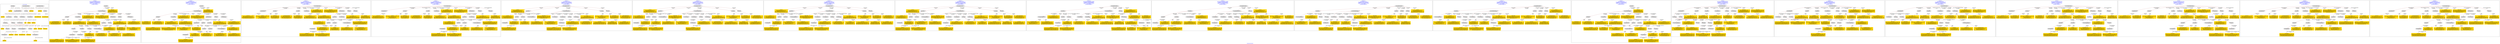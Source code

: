 digraph n0 {
fontcolor="blue"
remincross="true"
label="s04-ima-artworks.xml"
subgraph cluster_0 {
label="1-correct model"
n2[style="filled",color="white",fillcolor="lightgray",label="E12_Production1"];
n3[style="filled",color="white",fillcolor="lightgray",label="E21_Person1"];
n4[style="filled",color="white",fillcolor="lightgray",label="E55_Type1"];
n5[style="filled",color="white",fillcolor="lightgray",label="E52_Time-Span3"];
n6[style="filled",color="white",fillcolor="lightgray",label="E69_Death1"];
n7[style="filled",color="white",fillcolor="lightgray",label="E74_Group1"];
n8[style="filled",color="white",fillcolor="lightgray",label="E82_Actor_Appellation1"];
n9[style="filled",color="white",fillcolor="lightgray",label="E67_Birth1"];
n10[shape="plaintext",style="filled",fillcolor="gold",label="artistURI"];
n11[style="filled",color="white",fillcolor="lightgray",label="E22_Man-Made_Object1"];
n12[style="filled",color="white",fillcolor="lightgray",label="E35_Title1"];
n13[style="filled",color="white",fillcolor="lightgray",label="E8_Acquisition1"];
n14[style="filled",color="white",fillcolor="lightgray",label="E54_Dimension1"];
n15[shape="plaintext",style="filled",fillcolor="gold",label="sourceURL"];
n16[style="filled",color="white",fillcolor="lightgray",label="E33_Linguistic_Object1"];
n17[style="filled",color="white",fillcolor="lightgray",label="E55_Type2"];
n18[shape="plaintext",style="filled",fillcolor="gold",label="provenance"];
n19[style="filled",color="white",fillcolor="lightgray",label="E33_Linguistic_Object2"];
n20[style="filled",color="white",fillcolor="lightgray",label="E55_Type3"];
n21[shape="plaintext",style="filled",fillcolor="gold",label="galleryLabel"];
n22[shape="plaintext",style="filled",fillcolor="gold",label="title"];
n23[style="filled",color="white",fillcolor="lightgray",label="E38_Image1"];
n24[shape="plaintext",style="filled",fillcolor="gold",label="imageURL"];
n25[style="filled",color="white",fillcolor="lightgray",label="E52_Time-Span1"];
n26[shape="plaintext",style="filled",fillcolor="gold",label="birthDate"];
n27[style="filled",color="white",fillcolor="lightgray",label="E52_Time-Span2"];
n28[shape="plaintext",style="filled",fillcolor="gold",label="deathDate"];
n29[shape="plaintext",style="filled",fillcolor="gold",label="creationDate"];
n30[shape="plaintext",style="filled",fillcolor="gold",label="dimensions"];
n31[shape="plaintext",style="filled",fillcolor="gold",label="materialsURI"];
n32[shape="plaintext",style="filled",fillcolor="gold",label="materials"];
n33[shape="plaintext",style="filled",fillcolor="gold",label="provenanceTypeURI"];
n34[shape="plaintext",style="filled",fillcolor="gold",label="galleryLabelTypeURI"];
n35[shape="plaintext",style="filled",fillcolor="gold",label="nationalityURI"];
n36[shape="plaintext",style="filled",fillcolor="gold",label="nationality"];
n37[shape="plaintext",style="filled",fillcolor="gold",label="artistAppellationURI"];
n38[shape="plaintext",style="filled",fillcolor="gold",label="artistFirstLast"];
n39[shape="plaintext",style="filled",fillcolor="gold",label="creditLine"];
}
subgraph cluster_1 {
label="candidate 0\nlink coherence:0.9393939393939394\nnode coherence:0.9354838709677419\nconfidence:0.41298748057979195\nmapping score:0.5108939592877744\ncost:131.99767\n-precision:0.79-recall:0.7"
n41[style="filled",color="white",fillcolor="lightgray",label="E12_Production1"];
n42[style="filled",color="white",fillcolor="lightgray",label="E21_Person1"];
n43[style="filled",color="white",fillcolor="lightgray",label="E55_Type1"];
n44[style="filled",color="white",fillcolor="lightgray",label="E67_Birth1"];
n45[style="filled",color="white",fillcolor="lightgray",label="E69_Death1"];
n46[style="filled",color="white",fillcolor="lightgray",label="E74_Group1"];
n47[style="filled",color="white",fillcolor="lightgray",label="E82_Actor_Appellation1"];
n48[style="filled",color="white",fillcolor="lightgray",label="E22_Man-Made_Object1"];
n49[style="filled",color="white",fillcolor="lightgray",label="E35_Title1"];
n50[style="filled",color="white",fillcolor="lightgray",label="E54_Dimension1"];
n51[style="filled",color="white",fillcolor="lightgray",label="E55_Type2"];
n52[style="filled",color="white",fillcolor="lightgray",label="E8_Acquisition1"];
n53[style="filled",color="white",fillcolor="lightgray",label="E38_Image1"];
n54[style="filled",color="white",fillcolor="lightgray",label="E52_Time-Span1"];
n55[style="filled",color="white",fillcolor="lightgray",label="E52_Time-Span3"];
n56[shape="plaintext",style="filled",fillcolor="gold",label="title\n[E35_Title,label,0.347]\n[E22_Man-Made_Object,classLink,0.231]\n[E22_Man-Made_Object,P3_has_note,0.228]\n[E73_Information_Object,P3_has_note,0.194]"];
n57[shape="plaintext",style="filled",fillcolor="gold",label="provenance\n[E8_Acquisition,P3_has_note,0.33]\n[E33_Linguistic_Object,P3_has_note,0.276]\n[E22_Man-Made_Object,P3_has_note,0.211]\n[E73_Information_Object,P3_has_note,0.183]"];
n58[shape="plaintext",style="filled",fillcolor="gold",label="nationality\n[E74_Group,label,0.529]\n[E74_Group,classLink,0.306]\n[E55_Type,label,0.097]\n[E21_Person,P3_has_note,0.068]"];
n59[shape="plaintext",style="filled",fillcolor="gold",label="provenanceTypeURI\n[E55_Type,classLink,0.56]\n[E33_Linguistic_Object,classLink,0.178]\n[E57_Material,classLink,0.133]\n[E74_Group,classLink,0.129]"];
n60[shape="plaintext",style="filled",fillcolor="gold",label="creationDate\n[E52_Time-Span,P82_at_some_time_within,0.43]\n[E52_Time-Span,P82a_begin_of_the_begin,0.196]\n[E33_Linguistic_Object,P3_has_note,0.189]\n[E52_Time-Span,P82b_end_of_the_end,0.185]"];
n61[shape="plaintext",style="filled",fillcolor="gold",label="artistAppellationURI\n[E82_Actor_Appellation,classLink,0.605]\n[E21_Person,classLink,0.375]\n[E39_Actor,classLink,0.017]\n[E22_Man-Made_Object,P3_has_note,0.004]"];
n62[shape="plaintext",style="filled",fillcolor="gold",label="deathDate\n[E52_Time-Span,P82b_end_of_the_end,0.384]\n[E52_Time-Span,P82_at_some_time_within,0.287]\n[E52_Time-Span,P82a_begin_of_the_begin,0.231]\n[E69_Death,P82_at_some_time_within,0.098]"];
n63[shape="plaintext",style="filled",fillcolor="gold",label="materials\n[E29_Design_or_Procedure,P3_has_note,0.333]\n[E57_Material,label,0.261]\n[E55_Type,label,0.234]\n[E57_Material,classLink,0.172]"];
n64[shape="plaintext",style="filled",fillcolor="gold",label="nationalityURI\n[E74_Group,classLink,0.677]\n[E55_Type,classLink,0.183]\n[E57_Material,classLink,0.101]\n[E55_Type,label,0.039]"];
n65[shape="plaintext",style="filled",fillcolor="gold",label="creditLine\n[E8_Acquisition,P3_has_note,0.557]\n[E30_Right,P3_has_note,0.21]\n[E33_Linguistic_Object,P3_has_note,0.124]\n[E22_Man-Made_Object,P3_has_note,0.109]"];
n66[shape="plaintext",style="filled",fillcolor="gold",label="imageURL\n[E38_Image,classLink,0.791]\n[E53_Place,classLink,0.083]\n[E8_Acquisition,classLink,0.069]\n[E78_Collection,classLink,0.056]"];
n67[shape="plaintext",style="filled",fillcolor="gold",label="birthDate\n[E52_Time-Span,P82a_begin_of_the_begin,0.441]\n[E52_Time-Span,P82_at_some_time_within,0.32]\n[E52_Time-Span,P82b_end_of_the_end,0.185]\n[E52_Time-Span,label,0.054]"];
n68[shape="plaintext",style="filled",fillcolor="gold",label="artistFirstLast\n[E82_Actor_Appellation,label,0.581]\n[E22_Man-Made_Object,classLink,0.181]\n[E8_Acquisition,P3_has_note,0.129]\n[E33_Linguistic_Object,P3_has_note,0.109]"];
n69[shape="plaintext",style="filled",fillcolor="gold",label="sourceURL\n[E38_Image,classLink,0.399]\n[E22_Man-Made_Object,classLink,0.261]\n[E78_Collection,classLink,0.207]\n[E8_Acquisition,P3_has_note,0.133]"];
n70[shape="plaintext",style="filled",fillcolor="gold",label="galleryLabel\n[E33_Linguistic_Object,P3_has_note,0.309]\n[E22_Man-Made_Object,P3_has_note,0.292]\n[E73_Information_Object,P3_has_note,0.277]\n[E35_Title,label,0.123]"];
n71[shape="plaintext",style="filled",fillcolor="gold",label="galleryLabelTypeURI\n[E55_Type,classLink,0.577]\n[E33_Linguistic_Object,classLink,0.171]\n[E57_Material,classLink,0.128]\n[E74_Group,classLink,0.124]"];
n72[shape="plaintext",style="filled",fillcolor="gold",label="dimensions\n[E54_Dimension,P3_has_note,0.62]\n[E34_Inscription,P3_has_note,0.144]\n[E22_Man-Made_Object,P3_has_note,0.126]\n[E12_Production,P3_has_note,0.111]"];
n73[shape="plaintext",style="filled",fillcolor="gold",label="materialsURI\n[E57_Material,classLink,0.42]\n[E55_Type,classLink,0.397]\n[E74_Group,classLink,0.159]\n[E55_Type,label,0.023]"];
n74[shape="plaintext",style="filled",fillcolor="gold",label="artistURI\n[E21_Person,classLink,0.447]\n[E82_Actor_Appellation,classLink,0.379]\n[E39_Actor,classLink,0.154]\n[E22_Man-Made_Object,classLink,0.02]"];
}
subgraph cluster_2 {
label="candidate 1\nlink coherence:0.9375\nnode coherence:0.9354838709677419\nconfidence:0.41298748057979195\nmapping score:0.5108939592877744\ncost:31.99779\n-precision:0.75-recall:0.65"
n76[style="filled",color="white",fillcolor="lightgray",label="E12_Production1"];
n77[style="filled",color="white",fillcolor="lightgray",label="E21_Person1"];
n78[style="filled",color="white",fillcolor="lightgray",label="E52_Time-Span2"];
n79[style="filled",color="white",fillcolor="lightgray",label="E55_Type1"];
n80[style="filled",color="white",fillcolor="lightgray",label="E67_Birth1"];
n81[style="filled",color="white",fillcolor="lightgray",label="E74_Group1"];
n82[style="filled",color="white",fillcolor="lightgray",label="E82_Actor_Appellation1"];
n83[style="filled",color="white",fillcolor="lightgray",label="E22_Man-Made_Object1"];
n84[style="filled",color="white",fillcolor="lightgray",label="E35_Title1"];
n85[style="filled",color="white",fillcolor="lightgray",label="E54_Dimension1"];
n86[style="filled",color="white",fillcolor="lightgray",label="E55_Type2"];
n87[style="filled",color="white",fillcolor="lightgray",label="E8_Acquisition1"];
n88[style="filled",color="white",fillcolor="lightgray",label="E38_Image1"];
n89[style="filled",color="white",fillcolor="lightgray",label="E52_Time-Span1"];
n90[shape="plaintext",style="filled",fillcolor="gold",label="title\n[E35_Title,label,0.347]\n[E22_Man-Made_Object,classLink,0.231]\n[E22_Man-Made_Object,P3_has_note,0.228]\n[E73_Information_Object,P3_has_note,0.194]"];
n91[shape="plaintext",style="filled",fillcolor="gold",label="provenance\n[E8_Acquisition,P3_has_note,0.33]\n[E33_Linguistic_Object,P3_has_note,0.276]\n[E22_Man-Made_Object,P3_has_note,0.211]\n[E73_Information_Object,P3_has_note,0.183]"];
n92[shape="plaintext",style="filled",fillcolor="gold",label="nationality\n[E74_Group,label,0.529]\n[E74_Group,classLink,0.306]\n[E55_Type,label,0.097]\n[E21_Person,P3_has_note,0.068]"];
n93[shape="plaintext",style="filled",fillcolor="gold",label="provenanceTypeURI\n[E55_Type,classLink,0.56]\n[E33_Linguistic_Object,classLink,0.178]\n[E57_Material,classLink,0.133]\n[E74_Group,classLink,0.129]"];
n94[shape="plaintext",style="filled",fillcolor="gold",label="artistAppellationURI\n[E82_Actor_Appellation,classLink,0.605]\n[E21_Person,classLink,0.375]\n[E39_Actor,classLink,0.017]\n[E22_Man-Made_Object,P3_has_note,0.004]"];
n95[shape="plaintext",style="filled",fillcolor="gold",label="materials\n[E29_Design_or_Procedure,P3_has_note,0.333]\n[E57_Material,label,0.261]\n[E55_Type,label,0.234]\n[E57_Material,classLink,0.172]"];
n96[shape="plaintext",style="filled",fillcolor="gold",label="nationalityURI\n[E74_Group,classLink,0.677]\n[E55_Type,classLink,0.183]\n[E57_Material,classLink,0.101]\n[E55_Type,label,0.039]"];
n97[shape="plaintext",style="filled",fillcolor="gold",label="creditLine\n[E8_Acquisition,P3_has_note,0.557]\n[E30_Right,P3_has_note,0.21]\n[E33_Linguistic_Object,P3_has_note,0.124]\n[E22_Man-Made_Object,P3_has_note,0.109]"];
n98[shape="plaintext",style="filled",fillcolor="gold",label="imageURL\n[E38_Image,classLink,0.791]\n[E53_Place,classLink,0.083]\n[E8_Acquisition,classLink,0.069]\n[E78_Collection,classLink,0.056]"];
n99[shape="plaintext",style="filled",fillcolor="gold",label="creationDate\n[E52_Time-Span,P82_at_some_time_within,0.43]\n[E52_Time-Span,P82a_begin_of_the_begin,0.196]\n[E33_Linguistic_Object,P3_has_note,0.189]\n[E52_Time-Span,P82b_end_of_the_end,0.185]"];
n100[shape="plaintext",style="filled",fillcolor="gold",label="artistFirstLast\n[E82_Actor_Appellation,label,0.581]\n[E22_Man-Made_Object,classLink,0.181]\n[E8_Acquisition,P3_has_note,0.129]\n[E33_Linguistic_Object,P3_has_note,0.109]"];
n101[shape="plaintext",style="filled",fillcolor="gold",label="sourceURL\n[E38_Image,classLink,0.399]\n[E22_Man-Made_Object,classLink,0.261]\n[E78_Collection,classLink,0.207]\n[E8_Acquisition,P3_has_note,0.133]"];
n102[shape="plaintext",style="filled",fillcolor="gold",label="galleryLabel\n[E33_Linguistic_Object,P3_has_note,0.309]\n[E22_Man-Made_Object,P3_has_note,0.292]\n[E73_Information_Object,P3_has_note,0.277]\n[E35_Title,label,0.123]"];
n103[shape="plaintext",style="filled",fillcolor="gold",label="deathDate\n[E52_Time-Span,P82b_end_of_the_end,0.384]\n[E52_Time-Span,P82_at_some_time_within,0.287]\n[E52_Time-Span,P82a_begin_of_the_begin,0.231]\n[E69_Death,P82_at_some_time_within,0.098]"];
n104[shape="plaintext",style="filled",fillcolor="gold",label="birthDate\n[E52_Time-Span,P82a_begin_of_the_begin,0.441]\n[E52_Time-Span,P82_at_some_time_within,0.32]\n[E52_Time-Span,P82b_end_of_the_end,0.185]\n[E52_Time-Span,label,0.054]"];
n105[shape="plaintext",style="filled",fillcolor="gold",label="galleryLabelTypeURI\n[E55_Type,classLink,0.577]\n[E33_Linguistic_Object,classLink,0.171]\n[E57_Material,classLink,0.128]\n[E74_Group,classLink,0.124]"];
n106[shape="plaintext",style="filled",fillcolor="gold",label="dimensions\n[E54_Dimension,P3_has_note,0.62]\n[E34_Inscription,P3_has_note,0.144]\n[E22_Man-Made_Object,P3_has_note,0.126]\n[E12_Production,P3_has_note,0.111]"];
n107[shape="plaintext",style="filled",fillcolor="gold",label="materialsURI\n[E57_Material,classLink,0.42]\n[E55_Type,classLink,0.397]\n[E74_Group,classLink,0.159]\n[E55_Type,label,0.023]"];
n108[shape="plaintext",style="filled",fillcolor="gold",label="artistURI\n[E21_Person,classLink,0.447]\n[E82_Actor_Appellation,classLink,0.379]\n[E39_Actor,classLink,0.154]\n[E22_Man-Made_Object,classLink,0.02]"];
}
subgraph cluster_3 {
label="candidate 10\nlink coherence:0.875\nnode coherence:0.9354838709677419\nconfidence:0.41298748057979195\nmapping score:0.5108939592877744\ncost:130.99806\n-precision:0.75-recall:0.65"
n110[style="filled",color="white",fillcolor="lightgray",label="E12_Production1"];
n111[style="filled",color="white",fillcolor="lightgray",label="E21_Person1"];
n112[style="filled",color="white",fillcolor="lightgray",label="E52_Time-Span2"];
n113[style="filled",color="white",fillcolor="lightgray",label="E67_Birth1"];
n114[style="filled",color="white",fillcolor="lightgray",label="E74_Group1"];
n115[style="filled",color="white",fillcolor="lightgray",label="E82_Actor_Appellation1"];
n116[style="filled",color="white",fillcolor="lightgray",label="E22_Man-Made_Object1"];
n117[style="filled",color="white",fillcolor="lightgray",label="E35_Title1"];
n118[style="filled",color="white",fillcolor="lightgray",label="E38_Image1"];
n119[style="filled",color="white",fillcolor="lightgray",label="E54_Dimension1"];
n120[style="filled",color="white",fillcolor="lightgray",label="E55_Type1"];
n121[style="filled",color="white",fillcolor="lightgray",label="E55_Type2"];
n122[style="filled",color="white",fillcolor="lightgray",label="E8_Acquisition1"];
n123[style="filled",color="white",fillcolor="lightgray",label="E52_Time-Span1"];
n124[shape="plaintext",style="filled",fillcolor="gold",label="title\n[E35_Title,label,0.347]\n[E22_Man-Made_Object,classLink,0.231]\n[E22_Man-Made_Object,P3_has_note,0.228]\n[E73_Information_Object,P3_has_note,0.194]"];
n125[shape="plaintext",style="filled",fillcolor="gold",label="provenance\n[E8_Acquisition,P3_has_note,0.33]\n[E33_Linguistic_Object,P3_has_note,0.276]\n[E22_Man-Made_Object,P3_has_note,0.211]\n[E73_Information_Object,P3_has_note,0.183]"];
n126[shape="plaintext",style="filled",fillcolor="gold",label="nationality\n[E74_Group,label,0.529]\n[E74_Group,classLink,0.306]\n[E55_Type,label,0.097]\n[E21_Person,P3_has_note,0.068]"];
n127[shape="plaintext",style="filled",fillcolor="gold",label="provenanceTypeURI\n[E55_Type,classLink,0.56]\n[E33_Linguistic_Object,classLink,0.178]\n[E57_Material,classLink,0.133]\n[E74_Group,classLink,0.129]"];
n128[shape="plaintext",style="filled",fillcolor="gold",label="artistAppellationURI\n[E82_Actor_Appellation,classLink,0.605]\n[E21_Person,classLink,0.375]\n[E39_Actor,classLink,0.017]\n[E22_Man-Made_Object,P3_has_note,0.004]"];
n129[shape="plaintext",style="filled",fillcolor="gold",label="deathDate\n[E52_Time-Span,P82b_end_of_the_end,0.384]\n[E52_Time-Span,P82_at_some_time_within,0.287]\n[E52_Time-Span,P82a_begin_of_the_begin,0.231]\n[E69_Death,P82_at_some_time_within,0.098]"];
n130[shape="plaintext",style="filled",fillcolor="gold",label="materials\n[E29_Design_or_Procedure,P3_has_note,0.333]\n[E57_Material,label,0.261]\n[E55_Type,label,0.234]\n[E57_Material,classLink,0.172]"];
n131[shape="plaintext",style="filled",fillcolor="gold",label="nationalityURI\n[E74_Group,classLink,0.677]\n[E55_Type,classLink,0.183]\n[E57_Material,classLink,0.101]\n[E55_Type,label,0.039]"];
n132[shape="plaintext",style="filled",fillcolor="gold",label="creditLine\n[E8_Acquisition,P3_has_note,0.557]\n[E30_Right,P3_has_note,0.21]\n[E33_Linguistic_Object,P3_has_note,0.124]\n[E22_Man-Made_Object,P3_has_note,0.109]"];
n133[shape="plaintext",style="filled",fillcolor="gold",label="imageURL\n[E38_Image,classLink,0.791]\n[E53_Place,classLink,0.083]\n[E8_Acquisition,classLink,0.069]\n[E78_Collection,classLink,0.056]"];
n134[shape="plaintext",style="filled",fillcolor="gold",label="birthDate\n[E52_Time-Span,P82a_begin_of_the_begin,0.441]\n[E52_Time-Span,P82_at_some_time_within,0.32]\n[E52_Time-Span,P82b_end_of_the_end,0.185]\n[E52_Time-Span,label,0.054]"];
n135[shape="plaintext",style="filled",fillcolor="gold",label="artistFirstLast\n[E82_Actor_Appellation,label,0.581]\n[E22_Man-Made_Object,classLink,0.181]\n[E8_Acquisition,P3_has_note,0.129]\n[E33_Linguistic_Object,P3_has_note,0.109]"];
n136[shape="plaintext",style="filled",fillcolor="gold",label="sourceURL\n[E38_Image,classLink,0.399]\n[E22_Man-Made_Object,classLink,0.261]\n[E78_Collection,classLink,0.207]\n[E8_Acquisition,P3_has_note,0.133]"];
n137[shape="plaintext",style="filled",fillcolor="gold",label="galleryLabel\n[E33_Linguistic_Object,P3_has_note,0.309]\n[E22_Man-Made_Object,P3_has_note,0.292]\n[E73_Information_Object,P3_has_note,0.277]\n[E35_Title,label,0.123]"];
n138[shape="plaintext",style="filled",fillcolor="gold",label="creationDate\n[E52_Time-Span,P82_at_some_time_within,0.43]\n[E52_Time-Span,P82a_begin_of_the_begin,0.196]\n[E33_Linguistic_Object,P3_has_note,0.189]\n[E52_Time-Span,P82b_end_of_the_end,0.185]"];
n139[shape="plaintext",style="filled",fillcolor="gold",label="galleryLabelTypeURI\n[E55_Type,classLink,0.577]\n[E33_Linguistic_Object,classLink,0.171]\n[E57_Material,classLink,0.128]\n[E74_Group,classLink,0.124]"];
n140[shape="plaintext",style="filled",fillcolor="gold",label="dimensions\n[E54_Dimension,P3_has_note,0.62]\n[E34_Inscription,P3_has_note,0.144]\n[E22_Man-Made_Object,P3_has_note,0.126]\n[E12_Production,P3_has_note,0.111]"];
n141[shape="plaintext",style="filled",fillcolor="gold",label="materialsURI\n[E57_Material,classLink,0.42]\n[E55_Type,classLink,0.397]\n[E74_Group,classLink,0.159]\n[E55_Type,label,0.023]"];
n142[shape="plaintext",style="filled",fillcolor="gold",label="artistURI\n[E21_Person,classLink,0.447]\n[E82_Actor_Appellation,classLink,0.379]\n[E39_Actor,classLink,0.154]\n[E22_Man-Made_Object,classLink,0.02]"];
}
subgraph cluster_4 {
label="candidate 11\nlink coherence:0.875\nnode coherence:0.9354838709677419\nconfidence:0.41298748057979195\nmapping score:0.5108939592877744\ncost:130.99809\n-precision:0.75-recall:0.65"
n144[style="filled",color="white",fillcolor="lightgray",label="E12_Production1"];
n145[style="filled",color="white",fillcolor="lightgray",label="E21_Person1"];
n146[style="filled",color="white",fillcolor="lightgray",label="E52_Time-Span2"];
n147[style="filled",color="white",fillcolor="lightgray",label="E67_Birth1"];
n148[style="filled",color="white",fillcolor="lightgray",label="E74_Group1"];
n149[style="filled",color="white",fillcolor="lightgray",label="E82_Actor_Appellation1"];
n150[style="filled",color="white",fillcolor="lightgray",label="E22_Man-Made_Object1"];
n151[style="filled",color="white",fillcolor="lightgray",label="E35_Title1"];
n152[style="filled",color="white",fillcolor="lightgray",label="E38_Image1"];
n153[style="filled",color="white",fillcolor="lightgray",label="E54_Dimension1"];
n154[style="filled",color="white",fillcolor="lightgray",label="E55_Type1"];
n155[style="filled",color="white",fillcolor="lightgray",label="E55_Type2"];
n156[style="filled",color="white",fillcolor="lightgray",label="E8_Acquisition1"];
n157[style="filled",color="white",fillcolor="lightgray",label="E52_Time-Span1"];
n158[shape="plaintext",style="filled",fillcolor="gold",label="title\n[E35_Title,label,0.347]\n[E22_Man-Made_Object,classLink,0.231]\n[E22_Man-Made_Object,P3_has_note,0.228]\n[E73_Information_Object,P3_has_note,0.194]"];
n159[shape="plaintext",style="filled",fillcolor="gold",label="provenance\n[E8_Acquisition,P3_has_note,0.33]\n[E33_Linguistic_Object,P3_has_note,0.276]\n[E22_Man-Made_Object,P3_has_note,0.211]\n[E73_Information_Object,P3_has_note,0.183]"];
n160[shape="plaintext",style="filled",fillcolor="gold",label="nationality\n[E74_Group,label,0.529]\n[E74_Group,classLink,0.306]\n[E55_Type,label,0.097]\n[E21_Person,P3_has_note,0.068]"];
n161[shape="plaintext",style="filled",fillcolor="gold",label="provenanceTypeURI\n[E55_Type,classLink,0.56]\n[E33_Linguistic_Object,classLink,0.178]\n[E57_Material,classLink,0.133]\n[E74_Group,classLink,0.129]"];
n162[shape="plaintext",style="filled",fillcolor="gold",label="artistAppellationURI\n[E82_Actor_Appellation,classLink,0.605]\n[E21_Person,classLink,0.375]\n[E39_Actor,classLink,0.017]\n[E22_Man-Made_Object,P3_has_note,0.004]"];
n163[shape="plaintext",style="filled",fillcolor="gold",label="deathDate\n[E52_Time-Span,P82b_end_of_the_end,0.384]\n[E52_Time-Span,P82_at_some_time_within,0.287]\n[E52_Time-Span,P82a_begin_of_the_begin,0.231]\n[E69_Death,P82_at_some_time_within,0.098]"];
n164[shape="plaintext",style="filled",fillcolor="gold",label="materials\n[E29_Design_or_Procedure,P3_has_note,0.333]\n[E57_Material,label,0.261]\n[E55_Type,label,0.234]\n[E57_Material,classLink,0.172]"];
n165[shape="plaintext",style="filled",fillcolor="gold",label="nationalityURI\n[E74_Group,classLink,0.677]\n[E55_Type,classLink,0.183]\n[E57_Material,classLink,0.101]\n[E55_Type,label,0.039]"];
n166[shape="plaintext",style="filled",fillcolor="gold",label="creditLine\n[E8_Acquisition,P3_has_note,0.557]\n[E30_Right,P3_has_note,0.21]\n[E33_Linguistic_Object,P3_has_note,0.124]\n[E22_Man-Made_Object,P3_has_note,0.109]"];
n167[shape="plaintext",style="filled",fillcolor="gold",label="imageURL\n[E38_Image,classLink,0.791]\n[E53_Place,classLink,0.083]\n[E8_Acquisition,classLink,0.069]\n[E78_Collection,classLink,0.056]"];
n168[shape="plaintext",style="filled",fillcolor="gold",label="birthDate\n[E52_Time-Span,P82a_begin_of_the_begin,0.441]\n[E52_Time-Span,P82_at_some_time_within,0.32]\n[E52_Time-Span,P82b_end_of_the_end,0.185]\n[E52_Time-Span,label,0.054]"];
n169[shape="plaintext",style="filled",fillcolor="gold",label="artistFirstLast\n[E82_Actor_Appellation,label,0.581]\n[E22_Man-Made_Object,classLink,0.181]\n[E8_Acquisition,P3_has_note,0.129]\n[E33_Linguistic_Object,P3_has_note,0.109]"];
n170[shape="plaintext",style="filled",fillcolor="gold",label="sourceURL\n[E38_Image,classLink,0.399]\n[E22_Man-Made_Object,classLink,0.261]\n[E78_Collection,classLink,0.207]\n[E8_Acquisition,P3_has_note,0.133]"];
n171[shape="plaintext",style="filled",fillcolor="gold",label="galleryLabel\n[E33_Linguistic_Object,P3_has_note,0.309]\n[E22_Man-Made_Object,P3_has_note,0.292]\n[E73_Information_Object,P3_has_note,0.277]\n[E35_Title,label,0.123]"];
n172[shape="plaintext",style="filled",fillcolor="gold",label="creationDate\n[E52_Time-Span,P82_at_some_time_within,0.43]\n[E52_Time-Span,P82a_begin_of_the_begin,0.196]\n[E33_Linguistic_Object,P3_has_note,0.189]\n[E52_Time-Span,P82b_end_of_the_end,0.185]"];
n173[shape="plaintext",style="filled",fillcolor="gold",label="galleryLabelTypeURI\n[E55_Type,classLink,0.577]\n[E33_Linguistic_Object,classLink,0.171]\n[E57_Material,classLink,0.128]\n[E74_Group,classLink,0.124]"];
n174[shape="plaintext",style="filled",fillcolor="gold",label="dimensions\n[E54_Dimension,P3_has_note,0.62]\n[E34_Inscription,P3_has_note,0.144]\n[E22_Man-Made_Object,P3_has_note,0.126]\n[E12_Production,P3_has_note,0.111]"];
n175[shape="plaintext",style="filled",fillcolor="gold",label="materialsURI\n[E57_Material,classLink,0.42]\n[E55_Type,classLink,0.397]\n[E74_Group,classLink,0.159]\n[E55_Type,label,0.023]"];
n176[shape="plaintext",style="filled",fillcolor="gold",label="artistURI\n[E21_Person,classLink,0.447]\n[E82_Actor_Appellation,classLink,0.379]\n[E39_Actor,classLink,0.154]\n[E22_Man-Made_Object,classLink,0.02]"];
}
subgraph cluster_5 {
label="candidate 12\nlink coherence:0.84375\nnode coherence:0.967741935483871\nconfidence:0.39678268445917947\nmapping score:0.5162450487529466\ncost:31.99849\n-precision:0.59-recall:0.51"
n178[style="filled",color="white",fillcolor="lightgray",label="E12_Production1"];
n179[style="filled",color="white",fillcolor="lightgray",label="E52_Time-Span2"];
n180[style="filled",color="white",fillcolor="lightgray",label="E21_Person1"];
n181[style="filled",color="white",fillcolor="lightgray",label="E67_Birth1"];
n182[style="filled",color="white",fillcolor="lightgray",label="E74_Group1"];
n183[style="filled",color="white",fillcolor="lightgray",label="E82_Actor_Appellation1"];
n184[style="filled",color="white",fillcolor="lightgray",label="E22_Man-Made_Object1"];
n185[style="filled",color="white",fillcolor="lightgray",label="E54_Dimension1"];
n186[style="filled",color="white",fillcolor="lightgray",label="E55_Type2"];
n187[style="filled",color="white",fillcolor="lightgray",label="E8_Acquisition1"];
n188[style="filled",color="white",fillcolor="lightgray",label="E33_Linguistic_Object1"];
n189[style="filled",color="white",fillcolor="lightgray",label="E55_Type1"];
n190[style="filled",color="white",fillcolor="lightgray",label="E55_Type3"];
n191[style="filled",color="white",fillcolor="lightgray",label="E52_Time-Span1"];
n192[shape="plaintext",style="filled",fillcolor="gold",label="provenance\n[E8_Acquisition,P3_has_note,0.33]\n[E33_Linguistic_Object,P3_has_note,0.276]\n[E22_Man-Made_Object,P3_has_note,0.211]\n[E73_Information_Object,P3_has_note,0.183]"];
n193[shape="plaintext",style="filled",fillcolor="gold",label="imageURL\n[E38_Image,classLink,0.791]\n[E53_Place,classLink,0.083]\n[E8_Acquisition,classLink,0.069]\n[E78_Collection,classLink,0.056]"];
n194[shape="plaintext",style="filled",fillcolor="gold",label="galleryLabelTypeURI\n[E55_Type,classLink,0.577]\n[E33_Linguistic_Object,classLink,0.171]\n[E57_Material,classLink,0.128]\n[E74_Group,classLink,0.124]"];
n195[shape="plaintext",style="filled",fillcolor="gold",label="nationality\n[E74_Group,label,0.529]\n[E74_Group,classLink,0.306]\n[E55_Type,label,0.097]\n[E21_Person,P3_has_note,0.068]"];
n196[shape="plaintext",style="filled",fillcolor="gold",label="provenanceTypeURI\n[E55_Type,classLink,0.56]\n[E33_Linguistic_Object,classLink,0.178]\n[E57_Material,classLink,0.133]\n[E74_Group,classLink,0.129]"];
n197[shape="plaintext",style="filled",fillcolor="gold",label="artistAppellationURI\n[E82_Actor_Appellation,classLink,0.605]\n[E21_Person,classLink,0.375]\n[E39_Actor,classLink,0.017]\n[E22_Man-Made_Object,P3_has_note,0.004]"];
n198[shape="plaintext",style="filled",fillcolor="gold",label="materials\n[E29_Design_or_Procedure,P3_has_note,0.333]\n[E57_Material,label,0.261]\n[E55_Type,label,0.234]\n[E57_Material,classLink,0.172]"];
n199[shape="plaintext",style="filled",fillcolor="gold",label="sourceURL\n[E38_Image,classLink,0.399]\n[E22_Man-Made_Object,classLink,0.261]\n[E78_Collection,classLink,0.207]\n[E8_Acquisition,P3_has_note,0.133]"];
n200[shape="plaintext",style="filled",fillcolor="gold",label="creationDate\n[E52_Time-Span,P82_at_some_time_within,0.43]\n[E52_Time-Span,P82a_begin_of_the_begin,0.196]\n[E33_Linguistic_Object,P3_has_note,0.189]\n[E52_Time-Span,P82b_end_of_the_end,0.185]"];
n201[shape="plaintext",style="filled",fillcolor="gold",label="artistFirstLast\n[E82_Actor_Appellation,label,0.581]\n[E22_Man-Made_Object,classLink,0.181]\n[E8_Acquisition,P3_has_note,0.129]\n[E33_Linguistic_Object,P3_has_note,0.109]"];
n202[shape="plaintext",style="filled",fillcolor="gold",label="title\n[E35_Title,label,0.347]\n[E22_Man-Made_Object,classLink,0.231]\n[E22_Man-Made_Object,P3_has_note,0.228]\n[E73_Information_Object,P3_has_note,0.194]"];
n203[shape="plaintext",style="filled",fillcolor="gold",label="galleryLabel\n[E33_Linguistic_Object,P3_has_note,0.309]\n[E22_Man-Made_Object,P3_has_note,0.292]\n[E73_Information_Object,P3_has_note,0.277]\n[E35_Title,label,0.123]"];
n204[shape="plaintext",style="filled",fillcolor="gold",label="deathDate\n[E52_Time-Span,P82b_end_of_the_end,0.384]\n[E52_Time-Span,P82_at_some_time_within,0.287]\n[E52_Time-Span,P82a_begin_of_the_begin,0.231]\n[E69_Death,P82_at_some_time_within,0.098]"];
n205[shape="plaintext",style="filled",fillcolor="gold",label="creditLine\n[E8_Acquisition,P3_has_note,0.557]\n[E30_Right,P3_has_note,0.21]\n[E33_Linguistic_Object,P3_has_note,0.124]\n[E22_Man-Made_Object,P3_has_note,0.109]"];
n206[shape="plaintext",style="filled",fillcolor="gold",label="birthDate\n[E52_Time-Span,P82a_begin_of_the_begin,0.441]\n[E52_Time-Span,P82_at_some_time_within,0.32]\n[E52_Time-Span,P82b_end_of_the_end,0.185]\n[E52_Time-Span,label,0.054]"];
n207[shape="plaintext",style="filled",fillcolor="gold",label="nationalityURI\n[E74_Group,classLink,0.677]\n[E55_Type,classLink,0.183]\n[E57_Material,classLink,0.101]\n[E55_Type,label,0.039]"];
n208[shape="plaintext",style="filled",fillcolor="gold",label="dimensions\n[E54_Dimension,P3_has_note,0.62]\n[E34_Inscription,P3_has_note,0.144]\n[E22_Man-Made_Object,P3_has_note,0.126]\n[E12_Production,P3_has_note,0.111]"];
n209[shape="plaintext",style="filled",fillcolor="gold",label="materialsURI\n[E57_Material,classLink,0.42]\n[E55_Type,classLink,0.397]\n[E74_Group,classLink,0.159]\n[E55_Type,label,0.023]"];
n210[shape="plaintext",style="filled",fillcolor="gold",label="artistURI\n[E21_Person,classLink,0.447]\n[E82_Actor_Appellation,classLink,0.379]\n[E39_Actor,classLink,0.154]\n[E22_Man-Made_Object,classLink,0.02]"];
}
subgraph cluster_6 {
label="candidate 13\nlink coherence:0.84375\nnode coherence:0.967741935483871\nconfidence:0.39678268445917947\nmapping score:0.5162450487529466\ncost:130.99849\n-precision:0.66-recall:0.57"
n212[style="filled",color="white",fillcolor="lightgray",label="E12_Production1"];
n213[style="filled",color="white",fillcolor="lightgray",label="E52_Time-Span2"];
n214[style="filled",color="white",fillcolor="lightgray",label="E21_Person1"];
n215[style="filled",color="white",fillcolor="lightgray",label="E67_Birth1"];
n216[style="filled",color="white",fillcolor="lightgray",label="E74_Group1"];
n217[style="filled",color="white",fillcolor="lightgray",label="E82_Actor_Appellation1"];
n218[style="filled",color="white",fillcolor="lightgray",label="E22_Man-Made_Object1"];
n219[style="filled",color="white",fillcolor="lightgray",label="E54_Dimension1"];
n220[style="filled",color="white",fillcolor="lightgray",label="E55_Type2"];
n221[style="filled",color="white",fillcolor="lightgray",label="E8_Acquisition1"];
n222[style="filled",color="white",fillcolor="lightgray",label="E33_Linguistic_Object1"];
n223[style="filled",color="white",fillcolor="lightgray",label="E55_Type1"];
n224[style="filled",color="white",fillcolor="lightgray",label="E55_Type3"];
n225[style="filled",color="white",fillcolor="lightgray",label="E52_Time-Span1"];
n226[shape="plaintext",style="filled",fillcolor="gold",label="provenance\n[E8_Acquisition,P3_has_note,0.33]\n[E33_Linguistic_Object,P3_has_note,0.276]\n[E22_Man-Made_Object,P3_has_note,0.211]\n[E73_Information_Object,P3_has_note,0.183]"];
n227[shape="plaintext",style="filled",fillcolor="gold",label="imageURL\n[E38_Image,classLink,0.791]\n[E53_Place,classLink,0.083]\n[E8_Acquisition,classLink,0.069]\n[E78_Collection,classLink,0.056]"];
n228[shape="plaintext",style="filled",fillcolor="gold",label="galleryLabelTypeURI\n[E55_Type,classLink,0.577]\n[E33_Linguistic_Object,classLink,0.171]\n[E57_Material,classLink,0.128]\n[E74_Group,classLink,0.124]"];
n229[shape="plaintext",style="filled",fillcolor="gold",label="nationality\n[E74_Group,label,0.529]\n[E74_Group,classLink,0.306]\n[E55_Type,label,0.097]\n[E21_Person,P3_has_note,0.068]"];
n230[shape="plaintext",style="filled",fillcolor="gold",label="provenanceTypeURI\n[E55_Type,classLink,0.56]\n[E33_Linguistic_Object,classLink,0.178]\n[E57_Material,classLink,0.133]\n[E74_Group,classLink,0.129]"];
n231[shape="plaintext",style="filled",fillcolor="gold",label="artistAppellationURI\n[E82_Actor_Appellation,classLink,0.605]\n[E21_Person,classLink,0.375]\n[E39_Actor,classLink,0.017]\n[E22_Man-Made_Object,P3_has_note,0.004]"];
n232[shape="plaintext",style="filled",fillcolor="gold",label="deathDate\n[E52_Time-Span,P82b_end_of_the_end,0.384]\n[E52_Time-Span,P82_at_some_time_within,0.287]\n[E52_Time-Span,P82a_begin_of_the_begin,0.231]\n[E69_Death,P82_at_some_time_within,0.098]"];
n233[shape="plaintext",style="filled",fillcolor="gold",label="materials\n[E29_Design_or_Procedure,P3_has_note,0.333]\n[E57_Material,label,0.261]\n[E55_Type,label,0.234]\n[E57_Material,classLink,0.172]"];
n234[shape="plaintext",style="filled",fillcolor="gold",label="sourceURL\n[E38_Image,classLink,0.399]\n[E22_Man-Made_Object,classLink,0.261]\n[E78_Collection,classLink,0.207]\n[E8_Acquisition,P3_has_note,0.133]"];
n235[shape="plaintext",style="filled",fillcolor="gold",label="birthDate\n[E52_Time-Span,P82a_begin_of_the_begin,0.441]\n[E52_Time-Span,P82_at_some_time_within,0.32]\n[E52_Time-Span,P82b_end_of_the_end,0.185]\n[E52_Time-Span,label,0.054]"];
n236[shape="plaintext",style="filled",fillcolor="gold",label="artistFirstLast\n[E82_Actor_Appellation,label,0.581]\n[E22_Man-Made_Object,classLink,0.181]\n[E8_Acquisition,P3_has_note,0.129]\n[E33_Linguistic_Object,P3_has_note,0.109]"];
n237[shape="plaintext",style="filled",fillcolor="gold",label="title\n[E35_Title,label,0.347]\n[E22_Man-Made_Object,classLink,0.231]\n[E22_Man-Made_Object,P3_has_note,0.228]\n[E73_Information_Object,P3_has_note,0.194]"];
n238[shape="plaintext",style="filled",fillcolor="gold",label="galleryLabel\n[E33_Linguistic_Object,P3_has_note,0.309]\n[E22_Man-Made_Object,P3_has_note,0.292]\n[E73_Information_Object,P3_has_note,0.277]\n[E35_Title,label,0.123]"];
n239[shape="plaintext",style="filled",fillcolor="gold",label="creditLine\n[E8_Acquisition,P3_has_note,0.557]\n[E30_Right,P3_has_note,0.21]\n[E33_Linguistic_Object,P3_has_note,0.124]\n[E22_Man-Made_Object,P3_has_note,0.109]"];
n240[shape="plaintext",style="filled",fillcolor="gold",label="creationDate\n[E52_Time-Span,P82_at_some_time_within,0.43]\n[E52_Time-Span,P82a_begin_of_the_begin,0.196]\n[E33_Linguistic_Object,P3_has_note,0.189]\n[E52_Time-Span,P82b_end_of_the_end,0.185]"];
n241[shape="plaintext",style="filled",fillcolor="gold",label="nationalityURI\n[E74_Group,classLink,0.677]\n[E55_Type,classLink,0.183]\n[E57_Material,classLink,0.101]\n[E55_Type,label,0.039]"];
n242[shape="plaintext",style="filled",fillcolor="gold",label="dimensions\n[E54_Dimension,P3_has_note,0.62]\n[E34_Inscription,P3_has_note,0.144]\n[E22_Man-Made_Object,P3_has_note,0.126]\n[E12_Production,P3_has_note,0.111]"];
n243[shape="plaintext",style="filled",fillcolor="gold",label="materialsURI\n[E57_Material,classLink,0.42]\n[E55_Type,classLink,0.397]\n[E74_Group,classLink,0.159]\n[E55_Type,label,0.023]"];
n244[shape="plaintext",style="filled",fillcolor="gold",label="artistURI\n[E21_Person,classLink,0.447]\n[E82_Actor_Appellation,classLink,0.379]\n[E39_Actor,classLink,0.154]\n[E22_Man-Made_Object,classLink,0.02]"];
}
subgraph cluster_7 {
label="candidate 14\nlink coherence:0.84375\nnode coherence:0.967741935483871\nconfidence:0.374026247277198\nmapping score:0.5086595696922861\ncost:31.99849\n-precision:0.56-recall:0.49"
n246[style="filled",color="white",fillcolor="lightgray",label="E12_Production1"];
n247[style="filled",color="white",fillcolor="lightgray",label="E52_Time-Span2"];
n248[style="filled",color="white",fillcolor="lightgray",label="E21_Person1"];
n249[style="filled",color="white",fillcolor="lightgray",label="E67_Birth1"];
n250[style="filled",color="white",fillcolor="lightgray",label="E74_Group1"];
n251[style="filled",color="white",fillcolor="lightgray",label="E82_Actor_Appellation1"];
n252[style="filled",color="white",fillcolor="lightgray",label="E22_Man-Made_Object1"];
n253[style="filled",color="white",fillcolor="lightgray",label="E54_Dimension1"];
n254[style="filled",color="white",fillcolor="lightgray",label="E55_Type2"];
n255[style="filled",color="white",fillcolor="lightgray",label="E8_Acquisition1"];
n256[style="filled",color="white",fillcolor="lightgray",label="E33_Linguistic_Object1"];
n257[style="filled",color="white",fillcolor="lightgray",label="E55_Type1"];
n258[style="filled",color="white",fillcolor="lightgray",label="E55_Type3"];
n259[style="filled",color="white",fillcolor="lightgray",label="E52_Time-Span1"];
n260[shape="plaintext",style="filled",fillcolor="gold",label="provenance\n[E8_Acquisition,P3_has_note,0.33]\n[E33_Linguistic_Object,P3_has_note,0.276]\n[E22_Man-Made_Object,P3_has_note,0.211]\n[E73_Information_Object,P3_has_note,0.183]"];
n261[shape="plaintext",style="filled",fillcolor="gold",label="imageURL\n[E38_Image,classLink,0.791]\n[E53_Place,classLink,0.083]\n[E8_Acquisition,classLink,0.069]\n[E78_Collection,classLink,0.056]"];
n262[shape="plaintext",style="filled",fillcolor="gold",label="galleryLabelTypeURI\n[E55_Type,classLink,0.577]\n[E33_Linguistic_Object,classLink,0.171]\n[E57_Material,classLink,0.128]\n[E74_Group,classLink,0.124]"];
n263[shape="plaintext",style="filled",fillcolor="gold",label="provenanceTypeURI\n[E55_Type,classLink,0.56]\n[E33_Linguistic_Object,classLink,0.178]\n[E57_Material,classLink,0.133]\n[E74_Group,classLink,0.129]"];
n264[shape="plaintext",style="filled",fillcolor="gold",label="artistAppellationURI\n[E82_Actor_Appellation,classLink,0.605]\n[E21_Person,classLink,0.375]\n[E39_Actor,classLink,0.017]\n[E22_Man-Made_Object,P3_has_note,0.004]"];
n265[shape="plaintext",style="filled",fillcolor="gold",label="materials\n[E29_Design_or_Procedure,P3_has_note,0.333]\n[E57_Material,label,0.261]\n[E55_Type,label,0.234]\n[E57_Material,classLink,0.172]"];
n266[shape="plaintext",style="filled",fillcolor="gold",label="nationality\n[E74_Group,label,0.529]\n[E74_Group,classLink,0.306]\n[E55_Type,label,0.097]\n[E21_Person,P3_has_note,0.068]"];
n267[shape="plaintext",style="filled",fillcolor="gold",label="sourceURL\n[E38_Image,classLink,0.399]\n[E22_Man-Made_Object,classLink,0.261]\n[E78_Collection,classLink,0.207]\n[E8_Acquisition,P3_has_note,0.133]"];
n268[shape="plaintext",style="filled",fillcolor="gold",label="creationDate\n[E52_Time-Span,P82_at_some_time_within,0.43]\n[E52_Time-Span,P82a_begin_of_the_begin,0.196]\n[E33_Linguistic_Object,P3_has_note,0.189]\n[E52_Time-Span,P82b_end_of_the_end,0.185]"];
n269[shape="plaintext",style="filled",fillcolor="gold",label="artistFirstLast\n[E82_Actor_Appellation,label,0.581]\n[E22_Man-Made_Object,classLink,0.181]\n[E8_Acquisition,P3_has_note,0.129]\n[E33_Linguistic_Object,P3_has_note,0.109]"];
n270[shape="plaintext",style="filled",fillcolor="gold",label="title\n[E35_Title,label,0.347]\n[E22_Man-Made_Object,classLink,0.231]\n[E22_Man-Made_Object,P3_has_note,0.228]\n[E73_Information_Object,P3_has_note,0.194]"];
n271[shape="plaintext",style="filled",fillcolor="gold",label="galleryLabel\n[E33_Linguistic_Object,P3_has_note,0.309]\n[E22_Man-Made_Object,P3_has_note,0.292]\n[E73_Information_Object,P3_has_note,0.277]\n[E35_Title,label,0.123]"];
n272[shape="plaintext",style="filled",fillcolor="gold",label="deathDate\n[E52_Time-Span,P82b_end_of_the_end,0.384]\n[E52_Time-Span,P82_at_some_time_within,0.287]\n[E52_Time-Span,P82a_begin_of_the_begin,0.231]\n[E69_Death,P82_at_some_time_within,0.098]"];
n273[shape="plaintext",style="filled",fillcolor="gold",label="creditLine\n[E8_Acquisition,P3_has_note,0.557]\n[E30_Right,P3_has_note,0.21]\n[E33_Linguistic_Object,P3_has_note,0.124]\n[E22_Man-Made_Object,P3_has_note,0.109]"];
n274[shape="plaintext",style="filled",fillcolor="gold",label="birthDate\n[E52_Time-Span,P82a_begin_of_the_begin,0.441]\n[E52_Time-Span,P82_at_some_time_within,0.32]\n[E52_Time-Span,P82b_end_of_the_end,0.185]\n[E52_Time-Span,label,0.054]"];
n275[shape="plaintext",style="filled",fillcolor="gold",label="nationalityURI\n[E74_Group,classLink,0.677]\n[E55_Type,classLink,0.183]\n[E57_Material,classLink,0.101]\n[E55_Type,label,0.039]"];
n276[shape="plaintext",style="filled",fillcolor="gold",label="dimensions\n[E54_Dimension,P3_has_note,0.62]\n[E34_Inscription,P3_has_note,0.144]\n[E22_Man-Made_Object,P3_has_note,0.126]\n[E12_Production,P3_has_note,0.111]"];
n277[shape="plaintext",style="filled",fillcolor="gold",label="materialsURI\n[E57_Material,classLink,0.42]\n[E55_Type,classLink,0.397]\n[E74_Group,classLink,0.159]\n[E55_Type,label,0.023]"];
n278[shape="plaintext",style="filled",fillcolor="gold",label="artistURI\n[E21_Person,classLink,0.447]\n[E82_Actor_Appellation,classLink,0.379]\n[E39_Actor,classLink,0.154]\n[E22_Man-Made_Object,classLink,0.02]"];
}
subgraph cluster_8 {
label="candidate 15\nlink coherence:0.84375\nnode coherence:0.967741935483871\nconfidence:0.374026247277198\nmapping score:0.5086595696922861\ncost:130.99849\n-precision:0.62-recall:0.54"
n280[style="filled",color="white",fillcolor="lightgray",label="E12_Production1"];
n281[style="filled",color="white",fillcolor="lightgray",label="E52_Time-Span2"];
n282[style="filled",color="white",fillcolor="lightgray",label="E21_Person1"];
n283[style="filled",color="white",fillcolor="lightgray",label="E67_Birth1"];
n284[style="filled",color="white",fillcolor="lightgray",label="E74_Group1"];
n285[style="filled",color="white",fillcolor="lightgray",label="E82_Actor_Appellation1"];
n286[style="filled",color="white",fillcolor="lightgray",label="E22_Man-Made_Object1"];
n287[style="filled",color="white",fillcolor="lightgray",label="E54_Dimension1"];
n288[style="filled",color="white",fillcolor="lightgray",label="E55_Type2"];
n289[style="filled",color="white",fillcolor="lightgray",label="E8_Acquisition1"];
n290[style="filled",color="white",fillcolor="lightgray",label="E33_Linguistic_Object1"];
n291[style="filled",color="white",fillcolor="lightgray",label="E55_Type1"];
n292[style="filled",color="white",fillcolor="lightgray",label="E55_Type3"];
n293[style="filled",color="white",fillcolor="lightgray",label="E52_Time-Span1"];
n294[shape="plaintext",style="filled",fillcolor="gold",label="provenance\n[E8_Acquisition,P3_has_note,0.33]\n[E33_Linguistic_Object,P3_has_note,0.276]\n[E22_Man-Made_Object,P3_has_note,0.211]\n[E73_Information_Object,P3_has_note,0.183]"];
n295[shape="plaintext",style="filled",fillcolor="gold",label="imageURL\n[E38_Image,classLink,0.791]\n[E53_Place,classLink,0.083]\n[E8_Acquisition,classLink,0.069]\n[E78_Collection,classLink,0.056]"];
n296[shape="plaintext",style="filled",fillcolor="gold",label="galleryLabelTypeURI\n[E55_Type,classLink,0.577]\n[E33_Linguistic_Object,classLink,0.171]\n[E57_Material,classLink,0.128]\n[E74_Group,classLink,0.124]"];
n297[shape="plaintext",style="filled",fillcolor="gold",label="provenanceTypeURI\n[E55_Type,classLink,0.56]\n[E33_Linguistic_Object,classLink,0.178]\n[E57_Material,classLink,0.133]\n[E74_Group,classLink,0.129]"];
n298[shape="plaintext",style="filled",fillcolor="gold",label="artistAppellationURI\n[E82_Actor_Appellation,classLink,0.605]\n[E21_Person,classLink,0.375]\n[E39_Actor,classLink,0.017]\n[E22_Man-Made_Object,P3_has_note,0.004]"];
n299[shape="plaintext",style="filled",fillcolor="gold",label="deathDate\n[E52_Time-Span,P82b_end_of_the_end,0.384]\n[E52_Time-Span,P82_at_some_time_within,0.287]\n[E52_Time-Span,P82a_begin_of_the_begin,0.231]\n[E69_Death,P82_at_some_time_within,0.098]"];
n300[shape="plaintext",style="filled",fillcolor="gold",label="materials\n[E29_Design_or_Procedure,P3_has_note,0.333]\n[E57_Material,label,0.261]\n[E55_Type,label,0.234]\n[E57_Material,classLink,0.172]"];
n301[shape="plaintext",style="filled",fillcolor="gold",label="nationality\n[E74_Group,label,0.529]\n[E74_Group,classLink,0.306]\n[E55_Type,label,0.097]\n[E21_Person,P3_has_note,0.068]"];
n302[shape="plaintext",style="filled",fillcolor="gold",label="sourceURL\n[E38_Image,classLink,0.399]\n[E22_Man-Made_Object,classLink,0.261]\n[E78_Collection,classLink,0.207]\n[E8_Acquisition,P3_has_note,0.133]"];
n303[shape="plaintext",style="filled",fillcolor="gold",label="birthDate\n[E52_Time-Span,P82a_begin_of_the_begin,0.441]\n[E52_Time-Span,P82_at_some_time_within,0.32]\n[E52_Time-Span,P82b_end_of_the_end,0.185]\n[E52_Time-Span,label,0.054]"];
n304[shape="plaintext",style="filled",fillcolor="gold",label="artistFirstLast\n[E82_Actor_Appellation,label,0.581]\n[E22_Man-Made_Object,classLink,0.181]\n[E8_Acquisition,P3_has_note,0.129]\n[E33_Linguistic_Object,P3_has_note,0.109]"];
n305[shape="plaintext",style="filled",fillcolor="gold",label="title\n[E35_Title,label,0.347]\n[E22_Man-Made_Object,classLink,0.231]\n[E22_Man-Made_Object,P3_has_note,0.228]\n[E73_Information_Object,P3_has_note,0.194]"];
n306[shape="plaintext",style="filled",fillcolor="gold",label="galleryLabel\n[E33_Linguistic_Object,P3_has_note,0.309]\n[E22_Man-Made_Object,P3_has_note,0.292]\n[E73_Information_Object,P3_has_note,0.277]\n[E35_Title,label,0.123]"];
n307[shape="plaintext",style="filled",fillcolor="gold",label="creditLine\n[E8_Acquisition,P3_has_note,0.557]\n[E30_Right,P3_has_note,0.21]\n[E33_Linguistic_Object,P3_has_note,0.124]\n[E22_Man-Made_Object,P3_has_note,0.109]"];
n308[shape="plaintext",style="filled",fillcolor="gold",label="creationDate\n[E52_Time-Span,P82_at_some_time_within,0.43]\n[E52_Time-Span,P82a_begin_of_the_begin,0.196]\n[E33_Linguistic_Object,P3_has_note,0.189]\n[E52_Time-Span,P82b_end_of_the_end,0.185]"];
n309[shape="plaintext",style="filled",fillcolor="gold",label="nationalityURI\n[E74_Group,classLink,0.677]\n[E55_Type,classLink,0.183]\n[E57_Material,classLink,0.101]\n[E55_Type,label,0.039]"];
n310[shape="plaintext",style="filled",fillcolor="gold",label="dimensions\n[E54_Dimension,P3_has_note,0.62]\n[E34_Inscription,P3_has_note,0.144]\n[E22_Man-Made_Object,P3_has_note,0.126]\n[E12_Production,P3_has_note,0.111]"];
n311[shape="plaintext",style="filled",fillcolor="gold",label="materialsURI\n[E57_Material,classLink,0.42]\n[E55_Type,classLink,0.397]\n[E74_Group,classLink,0.159]\n[E55_Type,label,0.023]"];
n312[shape="plaintext",style="filled",fillcolor="gold",label="artistURI\n[E21_Person,classLink,0.447]\n[E82_Actor_Appellation,classLink,0.379]\n[E39_Actor,classLink,0.154]\n[E22_Man-Made_Object,classLink,0.02]"];
}
subgraph cluster_9 {
label="candidate 16\nlink coherence:0.8387096774193549\nnode coherence:0.9666666666666667\nconfidence:0.3392924226143346\nmapping score:0.5054951350234916\ncost:129.99843\n-precision:0.68-recall:0.57"
n314[style="filled",color="white",fillcolor="lightgray",label="E12_Production1"];
n315[style="filled",color="white",fillcolor="lightgray",label="E52_Time-Span2"];
n316[style="filled",color="white",fillcolor="lightgray",label="E55_Type1"];
n317[style="filled",color="white",fillcolor="lightgray",label="E21_Person1"];
n318[style="filled",color="white",fillcolor="lightgray",label="E67_Birth1"];
n319[style="filled",color="white",fillcolor="lightgray",label="E74_Group1"];
n320[style="filled",color="white",fillcolor="lightgray",label="E82_Actor_Appellation1"];
n321[style="filled",color="white",fillcolor="lightgray",label="E22_Man-Made_Object1"];
n322[style="filled",color="white",fillcolor="lightgray",label="E54_Dimension1"];
n323[style="filled",color="white",fillcolor="lightgray",label="E8_Acquisition1"];
n324[style="filled",color="white",fillcolor="lightgray",label="E33_Linguistic_Object1"];
n325[style="filled",color="white",fillcolor="lightgray",label="E55_Type2"];
n326[style="filled",color="white",fillcolor="lightgray",label="E52_Time-Span1"];
n327[shape="plaintext",style="filled",fillcolor="gold",label="provenance\n[E8_Acquisition,P3_has_note,0.33]\n[E33_Linguistic_Object,P3_has_note,0.276]\n[E22_Man-Made_Object,P3_has_note,0.211]\n[E73_Information_Object,P3_has_note,0.183]"];
n328[shape="plaintext",style="filled",fillcolor="gold",label="imageURL\n[E38_Image,classLink,0.791]\n[E53_Place,classLink,0.083]\n[E8_Acquisition,classLink,0.069]\n[E78_Collection,classLink,0.056]"];
n329[shape="plaintext",style="filled",fillcolor="gold",label="nationality\n[E74_Group,label,0.529]\n[E74_Group,classLink,0.306]\n[E55_Type,label,0.097]\n[E21_Person,P3_has_note,0.068]"];
n330[shape="plaintext",style="filled",fillcolor="gold",label="provenanceTypeURI\n[E55_Type,classLink,0.56]\n[E33_Linguistic_Object,classLink,0.178]\n[E57_Material,classLink,0.133]\n[E74_Group,classLink,0.129]"];
n331[shape="plaintext",style="filled",fillcolor="gold",label="artistAppellationURI\n[E82_Actor_Appellation,classLink,0.605]\n[E21_Person,classLink,0.375]\n[E39_Actor,classLink,0.017]\n[E22_Man-Made_Object,P3_has_note,0.004]"];
n332[shape="plaintext",style="filled",fillcolor="gold",label="deathDate\n[E52_Time-Span,P82b_end_of_the_end,0.384]\n[E52_Time-Span,P82_at_some_time_within,0.287]\n[E52_Time-Span,P82a_begin_of_the_begin,0.231]\n[E69_Death,P82_at_some_time_within,0.098]"];
n333[shape="plaintext",style="filled",fillcolor="gold",label="materials\n[E29_Design_or_Procedure,P3_has_note,0.333]\n[E57_Material,label,0.261]\n[E55_Type,label,0.234]\n[E57_Material,classLink,0.172]"];
n334[shape="plaintext",style="filled",fillcolor="gold",label="nationalityURI\n[E74_Group,classLink,0.677]\n[E55_Type,classLink,0.183]\n[E57_Material,classLink,0.101]\n[E55_Type,label,0.039]"];
n335[shape="plaintext",style="filled",fillcolor="gold",label="sourceURL\n[E38_Image,classLink,0.399]\n[E22_Man-Made_Object,classLink,0.261]\n[E78_Collection,classLink,0.207]\n[E8_Acquisition,P3_has_note,0.133]"];
n336[shape="plaintext",style="filled",fillcolor="gold",label="birthDate\n[E52_Time-Span,P82a_begin_of_the_begin,0.441]\n[E52_Time-Span,P82_at_some_time_within,0.32]\n[E52_Time-Span,P82b_end_of_the_end,0.185]\n[E52_Time-Span,label,0.054]"];
n337[shape="plaintext",style="filled",fillcolor="gold",label="artistFirstLast\n[E82_Actor_Appellation,label,0.581]\n[E22_Man-Made_Object,classLink,0.181]\n[E8_Acquisition,P3_has_note,0.129]\n[E33_Linguistic_Object,P3_has_note,0.109]"];
n338[shape="plaintext",style="filled",fillcolor="gold",label="title\n[E35_Title,label,0.347]\n[E22_Man-Made_Object,classLink,0.231]\n[E22_Man-Made_Object,P3_has_note,0.228]\n[E73_Information_Object,P3_has_note,0.194]"];
n339[shape="plaintext",style="filled",fillcolor="gold",label="galleryLabel\n[E33_Linguistic_Object,P3_has_note,0.309]\n[E22_Man-Made_Object,P3_has_note,0.292]\n[E73_Information_Object,P3_has_note,0.277]\n[E35_Title,label,0.123]"];
n340[shape="plaintext",style="filled",fillcolor="gold",label="creditLine\n[E8_Acquisition,P3_has_note,0.557]\n[E30_Right,P3_has_note,0.21]\n[E33_Linguistic_Object,P3_has_note,0.124]\n[E22_Man-Made_Object,P3_has_note,0.109]"];
n341[shape="plaintext",style="filled",fillcolor="gold",label="creationDate\n[E52_Time-Span,P82_at_some_time_within,0.43]\n[E52_Time-Span,P82a_begin_of_the_begin,0.196]\n[E33_Linguistic_Object,P3_has_note,0.189]\n[E52_Time-Span,P82b_end_of_the_end,0.185]"];
n342[shape="plaintext",style="filled",fillcolor="gold",label="galleryLabelTypeURI\n[E55_Type,classLink,0.577]\n[E33_Linguistic_Object,classLink,0.171]\n[E57_Material,classLink,0.128]\n[E74_Group,classLink,0.124]"];
n343[shape="plaintext",style="filled",fillcolor="gold",label="dimensions\n[E54_Dimension,P3_has_note,0.62]\n[E34_Inscription,P3_has_note,0.144]\n[E22_Man-Made_Object,P3_has_note,0.126]\n[E12_Production,P3_has_note,0.111]"];
n344[shape="plaintext",style="filled",fillcolor="gold",label="materialsURI\n[E57_Material,classLink,0.42]\n[E55_Type,classLink,0.397]\n[E74_Group,classLink,0.159]\n[E55_Type,label,0.023]"];
n345[shape="plaintext",style="filled",fillcolor="gold",label="artistURI\n[E21_Person,classLink,0.447]\n[E82_Actor_Appellation,classLink,0.379]\n[E39_Actor,classLink,0.154]\n[E22_Man-Made_Object,classLink,0.02]"];
}
subgraph cluster_10 {
label="candidate 17\nlink coherence:0.8387096774193549\nnode coherence:0.9666666666666667\nconfidence:0.3392924226143346\nmapping score:0.5054951350234916\ncost:129.99849\n-precision:0.61-recall:0.51"
n347[style="filled",color="white",fillcolor="lightgray",label="E12_Production1"];
n348[style="filled",color="white",fillcolor="lightgray",label="E52_Time-Span2"];
n349[style="filled",color="white",fillcolor="lightgray",label="E21_Person1"];
n350[style="filled",color="white",fillcolor="lightgray",label="E67_Birth1"];
n351[style="filled",color="white",fillcolor="lightgray",label="E74_Group1"];
n352[style="filled",color="white",fillcolor="lightgray",label="E82_Actor_Appellation1"];
n353[style="filled",color="white",fillcolor="lightgray",label="E22_Man-Made_Object1"];
n354[style="filled",color="white",fillcolor="lightgray",label="E54_Dimension1"];
n355[style="filled",color="white",fillcolor="lightgray",label="E55_Type2"];
n356[style="filled",color="white",fillcolor="lightgray",label="E8_Acquisition1"];
n357[style="filled",color="white",fillcolor="lightgray",label="E33_Linguistic_Object1"];
n358[style="filled",color="white",fillcolor="lightgray",label="E55_Type1"];
n359[style="filled",color="white",fillcolor="lightgray",label="E52_Time-Span1"];
n360[shape="plaintext",style="filled",fillcolor="gold",label="provenance\n[E8_Acquisition,P3_has_note,0.33]\n[E33_Linguistic_Object,P3_has_note,0.276]\n[E22_Man-Made_Object,P3_has_note,0.211]\n[E73_Information_Object,P3_has_note,0.183]"];
n361[shape="plaintext",style="filled",fillcolor="gold",label="imageURL\n[E38_Image,classLink,0.791]\n[E53_Place,classLink,0.083]\n[E8_Acquisition,classLink,0.069]\n[E78_Collection,classLink,0.056]"];
n362[shape="plaintext",style="filled",fillcolor="gold",label="nationality\n[E74_Group,label,0.529]\n[E74_Group,classLink,0.306]\n[E55_Type,label,0.097]\n[E21_Person,P3_has_note,0.068]"];
n363[shape="plaintext",style="filled",fillcolor="gold",label="provenanceTypeURI\n[E55_Type,classLink,0.56]\n[E33_Linguistic_Object,classLink,0.178]\n[E57_Material,classLink,0.133]\n[E74_Group,classLink,0.129]"];
n364[shape="plaintext",style="filled",fillcolor="gold",label="artistAppellationURI\n[E82_Actor_Appellation,classLink,0.605]\n[E21_Person,classLink,0.375]\n[E39_Actor,classLink,0.017]\n[E22_Man-Made_Object,P3_has_note,0.004]"];
n365[shape="plaintext",style="filled",fillcolor="gold",label="deathDate\n[E52_Time-Span,P82b_end_of_the_end,0.384]\n[E52_Time-Span,P82_at_some_time_within,0.287]\n[E52_Time-Span,P82a_begin_of_the_begin,0.231]\n[E69_Death,P82_at_some_time_within,0.098]"];
n366[shape="plaintext",style="filled",fillcolor="gold",label="materials\n[E29_Design_or_Procedure,P3_has_note,0.333]\n[E57_Material,label,0.261]\n[E55_Type,label,0.234]\n[E57_Material,classLink,0.172]"];
n367[shape="plaintext",style="filled",fillcolor="gold",label="nationalityURI\n[E74_Group,classLink,0.677]\n[E55_Type,classLink,0.183]\n[E57_Material,classLink,0.101]\n[E55_Type,label,0.039]"];
n368[shape="plaintext",style="filled",fillcolor="gold",label="sourceURL\n[E38_Image,classLink,0.399]\n[E22_Man-Made_Object,classLink,0.261]\n[E78_Collection,classLink,0.207]\n[E8_Acquisition,P3_has_note,0.133]"];
n369[shape="plaintext",style="filled",fillcolor="gold",label="birthDate\n[E52_Time-Span,P82a_begin_of_the_begin,0.441]\n[E52_Time-Span,P82_at_some_time_within,0.32]\n[E52_Time-Span,P82b_end_of_the_end,0.185]\n[E52_Time-Span,label,0.054]"];
n370[shape="plaintext",style="filled",fillcolor="gold",label="artistFirstLast\n[E82_Actor_Appellation,label,0.581]\n[E22_Man-Made_Object,classLink,0.181]\n[E8_Acquisition,P3_has_note,0.129]\n[E33_Linguistic_Object,P3_has_note,0.109]"];
n371[shape="plaintext",style="filled",fillcolor="gold",label="title\n[E35_Title,label,0.347]\n[E22_Man-Made_Object,classLink,0.231]\n[E22_Man-Made_Object,P3_has_note,0.228]\n[E73_Information_Object,P3_has_note,0.194]"];
n372[shape="plaintext",style="filled",fillcolor="gold",label="galleryLabel\n[E33_Linguistic_Object,P3_has_note,0.309]\n[E22_Man-Made_Object,P3_has_note,0.292]\n[E73_Information_Object,P3_has_note,0.277]\n[E35_Title,label,0.123]"];
n373[shape="plaintext",style="filled",fillcolor="gold",label="creditLine\n[E8_Acquisition,P3_has_note,0.557]\n[E30_Right,P3_has_note,0.21]\n[E33_Linguistic_Object,P3_has_note,0.124]\n[E22_Man-Made_Object,P3_has_note,0.109]"];
n374[shape="plaintext",style="filled",fillcolor="gold",label="creationDate\n[E52_Time-Span,P82_at_some_time_within,0.43]\n[E52_Time-Span,P82a_begin_of_the_begin,0.196]\n[E33_Linguistic_Object,P3_has_note,0.189]\n[E52_Time-Span,P82b_end_of_the_end,0.185]"];
n375[shape="plaintext",style="filled",fillcolor="gold",label="galleryLabelTypeURI\n[E55_Type,classLink,0.577]\n[E33_Linguistic_Object,classLink,0.171]\n[E57_Material,classLink,0.128]\n[E74_Group,classLink,0.124]"];
n376[shape="plaintext",style="filled",fillcolor="gold",label="dimensions\n[E54_Dimension,P3_has_note,0.62]\n[E34_Inscription,P3_has_note,0.144]\n[E22_Man-Made_Object,P3_has_note,0.126]\n[E12_Production,P3_has_note,0.111]"];
n377[shape="plaintext",style="filled",fillcolor="gold",label="materialsURI\n[E57_Material,classLink,0.42]\n[E55_Type,classLink,0.397]\n[E74_Group,classLink,0.159]\n[E55_Type,label,0.023]"];
n378[shape="plaintext",style="filled",fillcolor="gold",label="artistURI\n[E21_Person,classLink,0.447]\n[E82_Actor_Appellation,classLink,0.379]\n[E39_Actor,classLink,0.154]\n[E22_Man-Made_Object,classLink,0.02]"];
}
subgraph cluster_11 {
label="candidate 18\nlink coherence:0.8125\nnode coherence:0.967741935483871\nconfidence:0.39678268445917947\nmapping score:0.5162450487529466\ncost:31.99856\n-precision:0.62-recall:0.54"
n380[style="filled",color="white",fillcolor="lightgray",label="E12_Production1"];
n381[style="filled",color="white",fillcolor="lightgray",label="E52_Time-Span2"];
n382[style="filled",color="white",fillcolor="lightgray",label="E21_Person1"];
n383[style="filled",color="white",fillcolor="lightgray",label="E67_Birth1"];
n384[style="filled",color="white",fillcolor="lightgray",label="E74_Group1"];
n385[style="filled",color="white",fillcolor="lightgray",label="E82_Actor_Appellation1"];
n386[style="filled",color="white",fillcolor="lightgray",label="E22_Man-Made_Object1"];
n387[style="filled",color="white",fillcolor="lightgray",label="E54_Dimension1"];
n388[style="filled",color="white",fillcolor="lightgray",label="E8_Acquisition1"];
n389[style="filled",color="white",fillcolor="lightgray",label="E33_Linguistic_Object1"];
n390[style="filled",color="white",fillcolor="lightgray",label="E55_Type1"];
n391[style="filled",color="white",fillcolor="lightgray",label="E55_Type2"];
n392[style="filled",color="white",fillcolor="lightgray",label="E55_Type3"];
n393[style="filled",color="white",fillcolor="lightgray",label="E52_Time-Span1"];
n394[shape="plaintext",style="filled",fillcolor="gold",label="provenance\n[E8_Acquisition,P3_has_note,0.33]\n[E33_Linguistic_Object,P3_has_note,0.276]\n[E22_Man-Made_Object,P3_has_note,0.211]\n[E73_Information_Object,P3_has_note,0.183]"];
n395[shape="plaintext",style="filled",fillcolor="gold",label="imageURL\n[E38_Image,classLink,0.791]\n[E53_Place,classLink,0.083]\n[E8_Acquisition,classLink,0.069]\n[E78_Collection,classLink,0.056]"];
n396[shape="plaintext",style="filled",fillcolor="gold",label="galleryLabelTypeURI\n[E55_Type,classLink,0.577]\n[E33_Linguistic_Object,classLink,0.171]\n[E57_Material,classLink,0.128]\n[E74_Group,classLink,0.124]"];
n397[shape="plaintext",style="filled",fillcolor="gold",label="nationality\n[E74_Group,label,0.529]\n[E74_Group,classLink,0.306]\n[E55_Type,label,0.097]\n[E21_Person,P3_has_note,0.068]"];
n398[shape="plaintext",style="filled",fillcolor="gold",label="provenanceTypeURI\n[E55_Type,classLink,0.56]\n[E33_Linguistic_Object,classLink,0.178]\n[E57_Material,classLink,0.133]\n[E74_Group,classLink,0.129]"];
n399[shape="plaintext",style="filled",fillcolor="gold",label="artistAppellationURI\n[E82_Actor_Appellation,classLink,0.605]\n[E21_Person,classLink,0.375]\n[E39_Actor,classLink,0.017]\n[E22_Man-Made_Object,P3_has_note,0.004]"];
n400[shape="plaintext",style="filled",fillcolor="gold",label="materials\n[E29_Design_or_Procedure,P3_has_note,0.333]\n[E57_Material,label,0.261]\n[E55_Type,label,0.234]\n[E57_Material,classLink,0.172]"];
n401[shape="plaintext",style="filled",fillcolor="gold",label="sourceURL\n[E38_Image,classLink,0.399]\n[E22_Man-Made_Object,classLink,0.261]\n[E78_Collection,classLink,0.207]\n[E8_Acquisition,P3_has_note,0.133]"];
n402[shape="plaintext",style="filled",fillcolor="gold",label="creationDate\n[E52_Time-Span,P82_at_some_time_within,0.43]\n[E52_Time-Span,P82a_begin_of_the_begin,0.196]\n[E33_Linguistic_Object,P3_has_note,0.189]\n[E52_Time-Span,P82b_end_of_the_end,0.185]"];
n403[shape="plaintext",style="filled",fillcolor="gold",label="artistFirstLast\n[E82_Actor_Appellation,label,0.581]\n[E22_Man-Made_Object,classLink,0.181]\n[E8_Acquisition,P3_has_note,0.129]\n[E33_Linguistic_Object,P3_has_note,0.109]"];
n404[shape="plaintext",style="filled",fillcolor="gold",label="title\n[E35_Title,label,0.347]\n[E22_Man-Made_Object,classLink,0.231]\n[E22_Man-Made_Object,P3_has_note,0.228]\n[E73_Information_Object,P3_has_note,0.194]"];
n405[shape="plaintext",style="filled",fillcolor="gold",label="galleryLabel\n[E33_Linguistic_Object,P3_has_note,0.309]\n[E22_Man-Made_Object,P3_has_note,0.292]\n[E73_Information_Object,P3_has_note,0.277]\n[E35_Title,label,0.123]"];
n406[shape="plaintext",style="filled",fillcolor="gold",label="deathDate\n[E52_Time-Span,P82b_end_of_the_end,0.384]\n[E52_Time-Span,P82_at_some_time_within,0.287]\n[E52_Time-Span,P82a_begin_of_the_begin,0.231]\n[E69_Death,P82_at_some_time_within,0.098]"];
n407[shape="plaintext",style="filled",fillcolor="gold",label="creditLine\n[E8_Acquisition,P3_has_note,0.557]\n[E30_Right,P3_has_note,0.21]\n[E33_Linguistic_Object,P3_has_note,0.124]\n[E22_Man-Made_Object,P3_has_note,0.109]"];
n408[shape="plaintext",style="filled",fillcolor="gold",label="birthDate\n[E52_Time-Span,P82a_begin_of_the_begin,0.441]\n[E52_Time-Span,P82_at_some_time_within,0.32]\n[E52_Time-Span,P82b_end_of_the_end,0.185]\n[E52_Time-Span,label,0.054]"];
n409[shape="plaintext",style="filled",fillcolor="gold",label="nationalityURI\n[E74_Group,classLink,0.677]\n[E55_Type,classLink,0.183]\n[E57_Material,classLink,0.101]\n[E55_Type,label,0.039]"];
n410[shape="plaintext",style="filled",fillcolor="gold",label="dimensions\n[E54_Dimension,P3_has_note,0.62]\n[E34_Inscription,P3_has_note,0.144]\n[E22_Man-Made_Object,P3_has_note,0.126]\n[E12_Production,P3_has_note,0.111]"];
n411[shape="plaintext",style="filled",fillcolor="gold",label="materialsURI\n[E57_Material,classLink,0.42]\n[E55_Type,classLink,0.397]\n[E74_Group,classLink,0.159]\n[E55_Type,label,0.023]"];
n412[shape="plaintext",style="filled",fillcolor="gold",label="artistURI\n[E21_Person,classLink,0.447]\n[E82_Actor_Appellation,classLink,0.379]\n[E39_Actor,classLink,0.154]\n[E22_Man-Made_Object,classLink,0.02]"];
}
subgraph cluster_12 {
label="candidate 19\nlink coherence:0.8125\nnode coherence:0.967741935483871\nconfidence:0.39678268445917947\nmapping score:0.5162450487529466\ncost:130.99856\n-precision:0.69-recall:0.59"
n414[style="filled",color="white",fillcolor="lightgray",label="E12_Production1"];
n415[style="filled",color="white",fillcolor="lightgray",label="E52_Time-Span2"];
n416[style="filled",color="white",fillcolor="lightgray",label="E21_Person1"];
n417[style="filled",color="white",fillcolor="lightgray",label="E67_Birth1"];
n418[style="filled",color="white",fillcolor="lightgray",label="E74_Group1"];
n419[style="filled",color="white",fillcolor="lightgray",label="E82_Actor_Appellation1"];
n420[style="filled",color="white",fillcolor="lightgray",label="E22_Man-Made_Object1"];
n421[style="filled",color="white",fillcolor="lightgray",label="E54_Dimension1"];
n422[style="filled",color="white",fillcolor="lightgray",label="E8_Acquisition1"];
n423[style="filled",color="white",fillcolor="lightgray",label="E33_Linguistic_Object1"];
n424[style="filled",color="white",fillcolor="lightgray",label="E55_Type1"];
n425[style="filled",color="white",fillcolor="lightgray",label="E55_Type2"];
n426[style="filled",color="white",fillcolor="lightgray",label="E55_Type3"];
n427[style="filled",color="white",fillcolor="lightgray",label="E52_Time-Span1"];
n428[shape="plaintext",style="filled",fillcolor="gold",label="provenance\n[E8_Acquisition,P3_has_note,0.33]\n[E33_Linguistic_Object,P3_has_note,0.276]\n[E22_Man-Made_Object,P3_has_note,0.211]\n[E73_Information_Object,P3_has_note,0.183]"];
n429[shape="plaintext",style="filled",fillcolor="gold",label="imageURL\n[E38_Image,classLink,0.791]\n[E53_Place,classLink,0.083]\n[E8_Acquisition,classLink,0.069]\n[E78_Collection,classLink,0.056]"];
n430[shape="plaintext",style="filled",fillcolor="gold",label="galleryLabelTypeURI\n[E55_Type,classLink,0.577]\n[E33_Linguistic_Object,classLink,0.171]\n[E57_Material,classLink,0.128]\n[E74_Group,classLink,0.124]"];
n431[shape="plaintext",style="filled",fillcolor="gold",label="nationality\n[E74_Group,label,0.529]\n[E74_Group,classLink,0.306]\n[E55_Type,label,0.097]\n[E21_Person,P3_has_note,0.068]"];
n432[shape="plaintext",style="filled",fillcolor="gold",label="provenanceTypeURI\n[E55_Type,classLink,0.56]\n[E33_Linguistic_Object,classLink,0.178]\n[E57_Material,classLink,0.133]\n[E74_Group,classLink,0.129]"];
n433[shape="plaintext",style="filled",fillcolor="gold",label="artistAppellationURI\n[E82_Actor_Appellation,classLink,0.605]\n[E21_Person,classLink,0.375]\n[E39_Actor,classLink,0.017]\n[E22_Man-Made_Object,P3_has_note,0.004]"];
n434[shape="plaintext",style="filled",fillcolor="gold",label="deathDate\n[E52_Time-Span,P82b_end_of_the_end,0.384]\n[E52_Time-Span,P82_at_some_time_within,0.287]\n[E52_Time-Span,P82a_begin_of_the_begin,0.231]\n[E69_Death,P82_at_some_time_within,0.098]"];
n435[shape="plaintext",style="filled",fillcolor="gold",label="materials\n[E29_Design_or_Procedure,P3_has_note,0.333]\n[E57_Material,label,0.261]\n[E55_Type,label,0.234]\n[E57_Material,classLink,0.172]"];
n436[shape="plaintext",style="filled",fillcolor="gold",label="sourceURL\n[E38_Image,classLink,0.399]\n[E22_Man-Made_Object,classLink,0.261]\n[E78_Collection,classLink,0.207]\n[E8_Acquisition,P3_has_note,0.133]"];
n437[shape="plaintext",style="filled",fillcolor="gold",label="birthDate\n[E52_Time-Span,P82a_begin_of_the_begin,0.441]\n[E52_Time-Span,P82_at_some_time_within,0.32]\n[E52_Time-Span,P82b_end_of_the_end,0.185]\n[E52_Time-Span,label,0.054]"];
n438[shape="plaintext",style="filled",fillcolor="gold",label="artistFirstLast\n[E82_Actor_Appellation,label,0.581]\n[E22_Man-Made_Object,classLink,0.181]\n[E8_Acquisition,P3_has_note,0.129]\n[E33_Linguistic_Object,P3_has_note,0.109]"];
n439[shape="plaintext",style="filled",fillcolor="gold",label="title\n[E35_Title,label,0.347]\n[E22_Man-Made_Object,classLink,0.231]\n[E22_Man-Made_Object,P3_has_note,0.228]\n[E73_Information_Object,P3_has_note,0.194]"];
n440[shape="plaintext",style="filled",fillcolor="gold",label="galleryLabel\n[E33_Linguistic_Object,P3_has_note,0.309]\n[E22_Man-Made_Object,P3_has_note,0.292]\n[E73_Information_Object,P3_has_note,0.277]\n[E35_Title,label,0.123]"];
n441[shape="plaintext",style="filled",fillcolor="gold",label="creditLine\n[E8_Acquisition,P3_has_note,0.557]\n[E30_Right,P3_has_note,0.21]\n[E33_Linguistic_Object,P3_has_note,0.124]\n[E22_Man-Made_Object,P3_has_note,0.109]"];
n442[shape="plaintext",style="filled",fillcolor="gold",label="creationDate\n[E52_Time-Span,P82_at_some_time_within,0.43]\n[E52_Time-Span,P82a_begin_of_the_begin,0.196]\n[E33_Linguistic_Object,P3_has_note,0.189]\n[E52_Time-Span,P82b_end_of_the_end,0.185]"];
n443[shape="plaintext",style="filled",fillcolor="gold",label="nationalityURI\n[E74_Group,classLink,0.677]\n[E55_Type,classLink,0.183]\n[E57_Material,classLink,0.101]\n[E55_Type,label,0.039]"];
n444[shape="plaintext",style="filled",fillcolor="gold",label="dimensions\n[E54_Dimension,P3_has_note,0.62]\n[E34_Inscription,P3_has_note,0.144]\n[E22_Man-Made_Object,P3_has_note,0.126]\n[E12_Production,P3_has_note,0.111]"];
n445[shape="plaintext",style="filled",fillcolor="gold",label="materialsURI\n[E57_Material,classLink,0.42]\n[E55_Type,classLink,0.397]\n[E74_Group,classLink,0.159]\n[E55_Type,label,0.023]"];
n446[shape="plaintext",style="filled",fillcolor="gold",label="artistURI\n[E21_Person,classLink,0.447]\n[E82_Actor_Appellation,classLink,0.379]\n[E39_Actor,classLink,0.154]\n[E22_Man-Made_Object,classLink,0.02]"];
}
subgraph cluster_13 {
label="candidate 2\nlink coherence:0.9375\nnode coherence:0.9354838709677419\nconfidence:0.41298748057979195\nmapping score:0.5108939592877744\ncost:130.99779\n-precision:0.81-recall:0.7"
n448[style="filled",color="white",fillcolor="lightgray",label="E12_Production1"];
n449[style="filled",color="white",fillcolor="lightgray",label="E21_Person1"];
n450[style="filled",color="white",fillcolor="lightgray",label="E52_Time-Span2"];
n451[style="filled",color="white",fillcolor="lightgray",label="E55_Type1"];
n452[style="filled",color="white",fillcolor="lightgray",label="E67_Birth1"];
n453[style="filled",color="white",fillcolor="lightgray",label="E74_Group1"];
n454[style="filled",color="white",fillcolor="lightgray",label="E82_Actor_Appellation1"];
n455[style="filled",color="white",fillcolor="lightgray",label="E22_Man-Made_Object1"];
n456[style="filled",color="white",fillcolor="lightgray",label="E35_Title1"];
n457[style="filled",color="white",fillcolor="lightgray",label="E54_Dimension1"];
n458[style="filled",color="white",fillcolor="lightgray",label="E55_Type2"];
n459[style="filled",color="white",fillcolor="lightgray",label="E8_Acquisition1"];
n460[style="filled",color="white",fillcolor="lightgray",label="E38_Image1"];
n461[style="filled",color="white",fillcolor="lightgray",label="E52_Time-Span1"];
n462[shape="plaintext",style="filled",fillcolor="gold",label="title\n[E35_Title,label,0.347]\n[E22_Man-Made_Object,classLink,0.231]\n[E22_Man-Made_Object,P3_has_note,0.228]\n[E73_Information_Object,P3_has_note,0.194]"];
n463[shape="plaintext",style="filled",fillcolor="gold",label="provenance\n[E8_Acquisition,P3_has_note,0.33]\n[E33_Linguistic_Object,P3_has_note,0.276]\n[E22_Man-Made_Object,P3_has_note,0.211]\n[E73_Information_Object,P3_has_note,0.183]"];
n464[shape="plaintext",style="filled",fillcolor="gold",label="nationality\n[E74_Group,label,0.529]\n[E74_Group,classLink,0.306]\n[E55_Type,label,0.097]\n[E21_Person,P3_has_note,0.068]"];
n465[shape="plaintext",style="filled",fillcolor="gold",label="provenanceTypeURI\n[E55_Type,classLink,0.56]\n[E33_Linguistic_Object,classLink,0.178]\n[E57_Material,classLink,0.133]\n[E74_Group,classLink,0.129]"];
n466[shape="plaintext",style="filled",fillcolor="gold",label="artistAppellationURI\n[E82_Actor_Appellation,classLink,0.605]\n[E21_Person,classLink,0.375]\n[E39_Actor,classLink,0.017]\n[E22_Man-Made_Object,P3_has_note,0.004]"];
n467[shape="plaintext",style="filled",fillcolor="gold",label="deathDate\n[E52_Time-Span,P82b_end_of_the_end,0.384]\n[E52_Time-Span,P82_at_some_time_within,0.287]\n[E52_Time-Span,P82a_begin_of_the_begin,0.231]\n[E69_Death,P82_at_some_time_within,0.098]"];
n468[shape="plaintext",style="filled",fillcolor="gold",label="materials\n[E29_Design_or_Procedure,P3_has_note,0.333]\n[E57_Material,label,0.261]\n[E55_Type,label,0.234]\n[E57_Material,classLink,0.172]"];
n469[shape="plaintext",style="filled",fillcolor="gold",label="nationalityURI\n[E74_Group,classLink,0.677]\n[E55_Type,classLink,0.183]\n[E57_Material,classLink,0.101]\n[E55_Type,label,0.039]"];
n470[shape="plaintext",style="filled",fillcolor="gold",label="creditLine\n[E8_Acquisition,P3_has_note,0.557]\n[E30_Right,P3_has_note,0.21]\n[E33_Linguistic_Object,P3_has_note,0.124]\n[E22_Man-Made_Object,P3_has_note,0.109]"];
n471[shape="plaintext",style="filled",fillcolor="gold",label="imageURL\n[E38_Image,classLink,0.791]\n[E53_Place,classLink,0.083]\n[E8_Acquisition,classLink,0.069]\n[E78_Collection,classLink,0.056]"];
n472[shape="plaintext",style="filled",fillcolor="gold",label="birthDate\n[E52_Time-Span,P82a_begin_of_the_begin,0.441]\n[E52_Time-Span,P82_at_some_time_within,0.32]\n[E52_Time-Span,P82b_end_of_the_end,0.185]\n[E52_Time-Span,label,0.054]"];
n473[shape="plaintext",style="filled",fillcolor="gold",label="artistFirstLast\n[E82_Actor_Appellation,label,0.581]\n[E22_Man-Made_Object,classLink,0.181]\n[E8_Acquisition,P3_has_note,0.129]\n[E33_Linguistic_Object,P3_has_note,0.109]"];
n474[shape="plaintext",style="filled",fillcolor="gold",label="sourceURL\n[E38_Image,classLink,0.399]\n[E22_Man-Made_Object,classLink,0.261]\n[E78_Collection,classLink,0.207]\n[E8_Acquisition,P3_has_note,0.133]"];
n475[shape="plaintext",style="filled",fillcolor="gold",label="galleryLabel\n[E33_Linguistic_Object,P3_has_note,0.309]\n[E22_Man-Made_Object,P3_has_note,0.292]\n[E73_Information_Object,P3_has_note,0.277]\n[E35_Title,label,0.123]"];
n476[shape="plaintext",style="filled",fillcolor="gold",label="creationDate\n[E52_Time-Span,P82_at_some_time_within,0.43]\n[E52_Time-Span,P82a_begin_of_the_begin,0.196]\n[E33_Linguistic_Object,P3_has_note,0.189]\n[E52_Time-Span,P82b_end_of_the_end,0.185]"];
n477[shape="plaintext",style="filled",fillcolor="gold",label="galleryLabelTypeURI\n[E55_Type,classLink,0.577]\n[E33_Linguistic_Object,classLink,0.171]\n[E57_Material,classLink,0.128]\n[E74_Group,classLink,0.124]"];
n478[shape="plaintext",style="filled",fillcolor="gold",label="dimensions\n[E54_Dimension,P3_has_note,0.62]\n[E34_Inscription,P3_has_note,0.144]\n[E22_Man-Made_Object,P3_has_note,0.126]\n[E12_Production,P3_has_note,0.111]"];
n479[shape="plaintext",style="filled",fillcolor="gold",label="materialsURI\n[E57_Material,classLink,0.42]\n[E55_Type,classLink,0.397]\n[E74_Group,classLink,0.159]\n[E55_Type,label,0.023]"];
n480[shape="plaintext",style="filled",fillcolor="gold",label="artistURI\n[E21_Person,classLink,0.447]\n[E82_Actor_Appellation,classLink,0.379]\n[E39_Actor,classLink,0.154]\n[E22_Man-Made_Object,classLink,0.02]"];
}
subgraph cluster_14 {
label="candidate 3\nlink coherence:0.9090909090909091\nnode coherence:0.9354838709677419\nconfidence:0.41298748057979195\nmapping score:0.5108939592877744\ncost:131.99784\n-precision:0.76-recall:0.68"
n482[style="filled",color="white",fillcolor="lightgray",label="E12_Production1"];
n483[style="filled",color="white",fillcolor="lightgray",label="E21_Person1"];
n484[style="filled",color="white",fillcolor="lightgray",label="E55_Type1"];
n485[style="filled",color="white",fillcolor="lightgray",label="E67_Birth1"];
n486[style="filled",color="white",fillcolor="lightgray",label="E69_Death1"];
n487[style="filled",color="white",fillcolor="lightgray",label="E74_Group1"];
n488[style="filled",color="white",fillcolor="lightgray",label="E82_Actor_Appellation1"];
n489[style="filled",color="white",fillcolor="lightgray",label="E22_Man-Made_Object1"];
n490[style="filled",color="white",fillcolor="lightgray",label="E35_Title1"];
n491[style="filled",color="white",fillcolor="lightgray",label="E38_Image1"];
n492[style="filled",color="white",fillcolor="lightgray",label="E54_Dimension1"];
n493[style="filled",color="white",fillcolor="lightgray",label="E55_Type2"];
n494[style="filled",color="white",fillcolor="lightgray",label="E8_Acquisition1"];
n495[style="filled",color="white",fillcolor="lightgray",label="E52_Time-Span1"];
n496[style="filled",color="white",fillcolor="lightgray",label="E52_Time-Span3"];
n497[shape="plaintext",style="filled",fillcolor="gold",label="title\n[E35_Title,label,0.347]\n[E22_Man-Made_Object,classLink,0.231]\n[E22_Man-Made_Object,P3_has_note,0.228]\n[E73_Information_Object,P3_has_note,0.194]"];
n498[shape="plaintext",style="filled",fillcolor="gold",label="provenance\n[E8_Acquisition,P3_has_note,0.33]\n[E33_Linguistic_Object,P3_has_note,0.276]\n[E22_Man-Made_Object,P3_has_note,0.211]\n[E73_Information_Object,P3_has_note,0.183]"];
n499[shape="plaintext",style="filled",fillcolor="gold",label="nationality\n[E74_Group,label,0.529]\n[E74_Group,classLink,0.306]\n[E55_Type,label,0.097]\n[E21_Person,P3_has_note,0.068]"];
n500[shape="plaintext",style="filled",fillcolor="gold",label="provenanceTypeURI\n[E55_Type,classLink,0.56]\n[E33_Linguistic_Object,classLink,0.178]\n[E57_Material,classLink,0.133]\n[E74_Group,classLink,0.129]"];
n501[shape="plaintext",style="filled",fillcolor="gold",label="creationDate\n[E52_Time-Span,P82_at_some_time_within,0.43]\n[E52_Time-Span,P82a_begin_of_the_begin,0.196]\n[E33_Linguistic_Object,P3_has_note,0.189]\n[E52_Time-Span,P82b_end_of_the_end,0.185]"];
n502[shape="plaintext",style="filled",fillcolor="gold",label="artistAppellationURI\n[E82_Actor_Appellation,classLink,0.605]\n[E21_Person,classLink,0.375]\n[E39_Actor,classLink,0.017]\n[E22_Man-Made_Object,P3_has_note,0.004]"];
n503[shape="plaintext",style="filled",fillcolor="gold",label="deathDate\n[E52_Time-Span,P82b_end_of_the_end,0.384]\n[E52_Time-Span,P82_at_some_time_within,0.287]\n[E52_Time-Span,P82a_begin_of_the_begin,0.231]\n[E69_Death,P82_at_some_time_within,0.098]"];
n504[shape="plaintext",style="filled",fillcolor="gold",label="materials\n[E29_Design_or_Procedure,P3_has_note,0.333]\n[E57_Material,label,0.261]\n[E55_Type,label,0.234]\n[E57_Material,classLink,0.172]"];
n505[shape="plaintext",style="filled",fillcolor="gold",label="nationalityURI\n[E74_Group,classLink,0.677]\n[E55_Type,classLink,0.183]\n[E57_Material,classLink,0.101]\n[E55_Type,label,0.039]"];
n506[shape="plaintext",style="filled",fillcolor="gold",label="creditLine\n[E8_Acquisition,P3_has_note,0.557]\n[E30_Right,P3_has_note,0.21]\n[E33_Linguistic_Object,P3_has_note,0.124]\n[E22_Man-Made_Object,P3_has_note,0.109]"];
n507[shape="plaintext",style="filled",fillcolor="gold",label="imageURL\n[E38_Image,classLink,0.791]\n[E53_Place,classLink,0.083]\n[E8_Acquisition,classLink,0.069]\n[E78_Collection,classLink,0.056]"];
n508[shape="plaintext",style="filled",fillcolor="gold",label="birthDate\n[E52_Time-Span,P82a_begin_of_the_begin,0.441]\n[E52_Time-Span,P82_at_some_time_within,0.32]\n[E52_Time-Span,P82b_end_of_the_end,0.185]\n[E52_Time-Span,label,0.054]"];
n509[shape="plaintext",style="filled",fillcolor="gold",label="artistFirstLast\n[E82_Actor_Appellation,label,0.581]\n[E22_Man-Made_Object,classLink,0.181]\n[E8_Acquisition,P3_has_note,0.129]\n[E33_Linguistic_Object,P3_has_note,0.109]"];
n510[shape="plaintext",style="filled",fillcolor="gold",label="sourceURL\n[E38_Image,classLink,0.399]\n[E22_Man-Made_Object,classLink,0.261]\n[E78_Collection,classLink,0.207]\n[E8_Acquisition,P3_has_note,0.133]"];
n511[shape="plaintext",style="filled",fillcolor="gold",label="galleryLabel\n[E33_Linguistic_Object,P3_has_note,0.309]\n[E22_Man-Made_Object,P3_has_note,0.292]\n[E73_Information_Object,P3_has_note,0.277]\n[E35_Title,label,0.123]"];
n512[shape="plaintext",style="filled",fillcolor="gold",label="galleryLabelTypeURI\n[E55_Type,classLink,0.577]\n[E33_Linguistic_Object,classLink,0.171]\n[E57_Material,classLink,0.128]\n[E74_Group,classLink,0.124]"];
n513[shape="plaintext",style="filled",fillcolor="gold",label="dimensions\n[E54_Dimension,P3_has_note,0.62]\n[E34_Inscription,P3_has_note,0.144]\n[E22_Man-Made_Object,P3_has_note,0.126]\n[E12_Production,P3_has_note,0.111]"];
n514[shape="plaintext",style="filled",fillcolor="gold",label="materialsURI\n[E57_Material,classLink,0.42]\n[E55_Type,classLink,0.397]\n[E74_Group,classLink,0.159]\n[E55_Type,label,0.023]"];
n515[shape="plaintext",style="filled",fillcolor="gold",label="artistURI\n[E21_Person,classLink,0.447]\n[E82_Actor_Appellation,classLink,0.379]\n[E39_Actor,classLink,0.154]\n[E22_Man-Made_Object,classLink,0.02]"];
}
subgraph cluster_15 {
label="candidate 4\nlink coherence:0.90625\nnode coherence:0.9354838709677419\nconfidence:0.41298748057979195\nmapping score:0.5108939592877744\ncost:31.99796\n-precision:0.72-recall:0.62"
n517[style="filled",color="white",fillcolor="lightgray",label="E12_Production1"];
n518[style="filled",color="white",fillcolor="lightgray",label="E21_Person1"];
n519[style="filled",color="white",fillcolor="lightgray",label="E52_Time-Span2"];
n520[style="filled",color="white",fillcolor="lightgray",label="E55_Type1"];
n521[style="filled",color="white",fillcolor="lightgray",label="E67_Birth1"];
n522[style="filled",color="white",fillcolor="lightgray",label="E74_Group1"];
n523[style="filled",color="white",fillcolor="lightgray",label="E82_Actor_Appellation1"];
n524[style="filled",color="white",fillcolor="lightgray",label="E22_Man-Made_Object1"];
n525[style="filled",color="white",fillcolor="lightgray",label="E35_Title1"];
n526[style="filled",color="white",fillcolor="lightgray",label="E38_Image1"];
n527[style="filled",color="white",fillcolor="lightgray",label="E54_Dimension1"];
n528[style="filled",color="white",fillcolor="lightgray",label="E55_Type2"];
n529[style="filled",color="white",fillcolor="lightgray",label="E8_Acquisition1"];
n530[style="filled",color="white",fillcolor="lightgray",label="E52_Time-Span1"];
n531[shape="plaintext",style="filled",fillcolor="gold",label="title\n[E35_Title,label,0.347]\n[E22_Man-Made_Object,classLink,0.231]\n[E22_Man-Made_Object,P3_has_note,0.228]\n[E73_Information_Object,P3_has_note,0.194]"];
n532[shape="plaintext",style="filled",fillcolor="gold",label="provenance\n[E8_Acquisition,P3_has_note,0.33]\n[E33_Linguistic_Object,P3_has_note,0.276]\n[E22_Man-Made_Object,P3_has_note,0.211]\n[E73_Information_Object,P3_has_note,0.183]"];
n533[shape="plaintext",style="filled",fillcolor="gold",label="nationality\n[E74_Group,label,0.529]\n[E74_Group,classLink,0.306]\n[E55_Type,label,0.097]\n[E21_Person,P3_has_note,0.068]"];
n534[shape="plaintext",style="filled",fillcolor="gold",label="provenanceTypeURI\n[E55_Type,classLink,0.56]\n[E33_Linguistic_Object,classLink,0.178]\n[E57_Material,classLink,0.133]\n[E74_Group,classLink,0.129]"];
n535[shape="plaintext",style="filled",fillcolor="gold",label="artistAppellationURI\n[E82_Actor_Appellation,classLink,0.605]\n[E21_Person,classLink,0.375]\n[E39_Actor,classLink,0.017]\n[E22_Man-Made_Object,P3_has_note,0.004]"];
n536[shape="plaintext",style="filled",fillcolor="gold",label="materials\n[E29_Design_or_Procedure,P3_has_note,0.333]\n[E57_Material,label,0.261]\n[E55_Type,label,0.234]\n[E57_Material,classLink,0.172]"];
n537[shape="plaintext",style="filled",fillcolor="gold",label="nationalityURI\n[E74_Group,classLink,0.677]\n[E55_Type,classLink,0.183]\n[E57_Material,classLink,0.101]\n[E55_Type,label,0.039]"];
n538[shape="plaintext",style="filled",fillcolor="gold",label="creditLine\n[E8_Acquisition,P3_has_note,0.557]\n[E30_Right,P3_has_note,0.21]\n[E33_Linguistic_Object,P3_has_note,0.124]\n[E22_Man-Made_Object,P3_has_note,0.109]"];
n539[shape="plaintext",style="filled",fillcolor="gold",label="imageURL\n[E38_Image,classLink,0.791]\n[E53_Place,classLink,0.083]\n[E8_Acquisition,classLink,0.069]\n[E78_Collection,classLink,0.056]"];
n540[shape="plaintext",style="filled",fillcolor="gold",label="creationDate\n[E52_Time-Span,P82_at_some_time_within,0.43]\n[E52_Time-Span,P82a_begin_of_the_begin,0.196]\n[E33_Linguistic_Object,P3_has_note,0.189]\n[E52_Time-Span,P82b_end_of_the_end,0.185]"];
n541[shape="plaintext",style="filled",fillcolor="gold",label="artistFirstLast\n[E82_Actor_Appellation,label,0.581]\n[E22_Man-Made_Object,classLink,0.181]\n[E8_Acquisition,P3_has_note,0.129]\n[E33_Linguistic_Object,P3_has_note,0.109]"];
n542[shape="plaintext",style="filled",fillcolor="gold",label="sourceURL\n[E38_Image,classLink,0.399]\n[E22_Man-Made_Object,classLink,0.261]\n[E78_Collection,classLink,0.207]\n[E8_Acquisition,P3_has_note,0.133]"];
n543[shape="plaintext",style="filled",fillcolor="gold",label="galleryLabel\n[E33_Linguistic_Object,P3_has_note,0.309]\n[E22_Man-Made_Object,P3_has_note,0.292]\n[E73_Information_Object,P3_has_note,0.277]\n[E35_Title,label,0.123]"];
n544[shape="plaintext",style="filled",fillcolor="gold",label="deathDate\n[E52_Time-Span,P82b_end_of_the_end,0.384]\n[E52_Time-Span,P82_at_some_time_within,0.287]\n[E52_Time-Span,P82a_begin_of_the_begin,0.231]\n[E69_Death,P82_at_some_time_within,0.098]"];
n545[shape="plaintext",style="filled",fillcolor="gold",label="birthDate\n[E52_Time-Span,P82a_begin_of_the_begin,0.441]\n[E52_Time-Span,P82_at_some_time_within,0.32]\n[E52_Time-Span,P82b_end_of_the_end,0.185]\n[E52_Time-Span,label,0.054]"];
n546[shape="plaintext",style="filled",fillcolor="gold",label="galleryLabelTypeURI\n[E55_Type,classLink,0.577]\n[E33_Linguistic_Object,classLink,0.171]\n[E57_Material,classLink,0.128]\n[E74_Group,classLink,0.124]"];
n547[shape="plaintext",style="filled",fillcolor="gold",label="dimensions\n[E54_Dimension,P3_has_note,0.62]\n[E34_Inscription,P3_has_note,0.144]\n[E22_Man-Made_Object,P3_has_note,0.126]\n[E12_Production,P3_has_note,0.111]"];
n548[shape="plaintext",style="filled",fillcolor="gold",label="materialsURI\n[E57_Material,classLink,0.42]\n[E55_Type,classLink,0.397]\n[E74_Group,classLink,0.159]\n[E55_Type,label,0.023]"];
n549[shape="plaintext",style="filled",fillcolor="gold",label="artistURI\n[E21_Person,classLink,0.447]\n[E82_Actor_Appellation,classLink,0.379]\n[E39_Actor,classLink,0.154]\n[E22_Man-Made_Object,classLink,0.02]"];
}
subgraph cluster_16 {
label="candidate 5\nlink coherence:0.90625\nnode coherence:0.9354838709677419\nconfidence:0.41298748057979195\nmapping score:0.5108939592877744\ncost:130.99796\n-precision:0.78-recall:0.68"
n551[style="filled",color="white",fillcolor="lightgray",label="E12_Production1"];
n552[style="filled",color="white",fillcolor="lightgray",label="E21_Person1"];
n553[style="filled",color="white",fillcolor="lightgray",label="E52_Time-Span2"];
n554[style="filled",color="white",fillcolor="lightgray",label="E55_Type1"];
n555[style="filled",color="white",fillcolor="lightgray",label="E67_Birth1"];
n556[style="filled",color="white",fillcolor="lightgray",label="E74_Group1"];
n557[style="filled",color="white",fillcolor="lightgray",label="E82_Actor_Appellation1"];
n558[style="filled",color="white",fillcolor="lightgray",label="E22_Man-Made_Object1"];
n559[style="filled",color="white",fillcolor="lightgray",label="E35_Title1"];
n560[style="filled",color="white",fillcolor="lightgray",label="E38_Image1"];
n561[style="filled",color="white",fillcolor="lightgray",label="E54_Dimension1"];
n562[style="filled",color="white",fillcolor="lightgray",label="E55_Type2"];
n563[style="filled",color="white",fillcolor="lightgray",label="E8_Acquisition1"];
n564[style="filled",color="white",fillcolor="lightgray",label="E52_Time-Span1"];
n565[shape="plaintext",style="filled",fillcolor="gold",label="title\n[E35_Title,label,0.347]\n[E22_Man-Made_Object,classLink,0.231]\n[E22_Man-Made_Object,P3_has_note,0.228]\n[E73_Information_Object,P3_has_note,0.194]"];
n566[shape="plaintext",style="filled",fillcolor="gold",label="provenance\n[E8_Acquisition,P3_has_note,0.33]\n[E33_Linguistic_Object,P3_has_note,0.276]\n[E22_Man-Made_Object,P3_has_note,0.211]\n[E73_Information_Object,P3_has_note,0.183]"];
n567[shape="plaintext",style="filled",fillcolor="gold",label="nationality\n[E74_Group,label,0.529]\n[E74_Group,classLink,0.306]\n[E55_Type,label,0.097]\n[E21_Person,P3_has_note,0.068]"];
n568[shape="plaintext",style="filled",fillcolor="gold",label="provenanceTypeURI\n[E55_Type,classLink,0.56]\n[E33_Linguistic_Object,classLink,0.178]\n[E57_Material,classLink,0.133]\n[E74_Group,classLink,0.129]"];
n569[shape="plaintext",style="filled",fillcolor="gold",label="artistAppellationURI\n[E82_Actor_Appellation,classLink,0.605]\n[E21_Person,classLink,0.375]\n[E39_Actor,classLink,0.017]\n[E22_Man-Made_Object,P3_has_note,0.004]"];
n570[shape="plaintext",style="filled",fillcolor="gold",label="deathDate\n[E52_Time-Span,P82b_end_of_the_end,0.384]\n[E52_Time-Span,P82_at_some_time_within,0.287]\n[E52_Time-Span,P82a_begin_of_the_begin,0.231]\n[E69_Death,P82_at_some_time_within,0.098]"];
n571[shape="plaintext",style="filled",fillcolor="gold",label="materials\n[E29_Design_or_Procedure,P3_has_note,0.333]\n[E57_Material,label,0.261]\n[E55_Type,label,0.234]\n[E57_Material,classLink,0.172]"];
n572[shape="plaintext",style="filled",fillcolor="gold",label="nationalityURI\n[E74_Group,classLink,0.677]\n[E55_Type,classLink,0.183]\n[E57_Material,classLink,0.101]\n[E55_Type,label,0.039]"];
n573[shape="plaintext",style="filled",fillcolor="gold",label="creditLine\n[E8_Acquisition,P3_has_note,0.557]\n[E30_Right,P3_has_note,0.21]\n[E33_Linguistic_Object,P3_has_note,0.124]\n[E22_Man-Made_Object,P3_has_note,0.109]"];
n574[shape="plaintext",style="filled",fillcolor="gold",label="imageURL\n[E38_Image,classLink,0.791]\n[E53_Place,classLink,0.083]\n[E8_Acquisition,classLink,0.069]\n[E78_Collection,classLink,0.056]"];
n575[shape="plaintext",style="filled",fillcolor="gold",label="birthDate\n[E52_Time-Span,P82a_begin_of_the_begin,0.441]\n[E52_Time-Span,P82_at_some_time_within,0.32]\n[E52_Time-Span,P82b_end_of_the_end,0.185]\n[E52_Time-Span,label,0.054]"];
n576[shape="plaintext",style="filled",fillcolor="gold",label="artistFirstLast\n[E82_Actor_Appellation,label,0.581]\n[E22_Man-Made_Object,classLink,0.181]\n[E8_Acquisition,P3_has_note,0.129]\n[E33_Linguistic_Object,P3_has_note,0.109]"];
n577[shape="plaintext",style="filled",fillcolor="gold",label="sourceURL\n[E38_Image,classLink,0.399]\n[E22_Man-Made_Object,classLink,0.261]\n[E78_Collection,classLink,0.207]\n[E8_Acquisition,P3_has_note,0.133]"];
n578[shape="plaintext",style="filled",fillcolor="gold",label="galleryLabel\n[E33_Linguistic_Object,P3_has_note,0.309]\n[E22_Man-Made_Object,P3_has_note,0.292]\n[E73_Information_Object,P3_has_note,0.277]\n[E35_Title,label,0.123]"];
n579[shape="plaintext",style="filled",fillcolor="gold",label="creationDate\n[E52_Time-Span,P82_at_some_time_within,0.43]\n[E52_Time-Span,P82a_begin_of_the_begin,0.196]\n[E33_Linguistic_Object,P3_has_note,0.189]\n[E52_Time-Span,P82b_end_of_the_end,0.185]"];
n580[shape="plaintext",style="filled",fillcolor="gold",label="galleryLabelTypeURI\n[E55_Type,classLink,0.577]\n[E33_Linguistic_Object,classLink,0.171]\n[E57_Material,classLink,0.128]\n[E74_Group,classLink,0.124]"];
n581[shape="plaintext",style="filled",fillcolor="gold",label="dimensions\n[E54_Dimension,P3_has_note,0.62]\n[E34_Inscription,P3_has_note,0.144]\n[E22_Man-Made_Object,P3_has_note,0.126]\n[E12_Production,P3_has_note,0.111]"];
n582[shape="plaintext",style="filled",fillcolor="gold",label="materialsURI\n[E57_Material,classLink,0.42]\n[E55_Type,classLink,0.397]\n[E74_Group,classLink,0.159]\n[E55_Type,label,0.023]"];
n583[shape="plaintext",style="filled",fillcolor="gold",label="artistURI\n[E21_Person,classLink,0.447]\n[E82_Actor_Appellation,classLink,0.379]\n[E39_Actor,classLink,0.154]\n[E22_Man-Made_Object,classLink,0.02]"];
}
subgraph cluster_17 {
label="candidate 6\nlink coherence:0.8787878787878788\nnode coherence:0.9354838709677419\nconfidence:0.41298748057979195\nmapping score:0.5108939592877744\ncost:131.99794\n-precision:0.73-recall:0.65"
n585[style="filled",color="white",fillcolor="lightgray",label="E12_Production1"];
n586[style="filled",color="white",fillcolor="lightgray",label="E21_Person1"];
n587[style="filled",color="white",fillcolor="lightgray",label="E67_Birth1"];
n588[style="filled",color="white",fillcolor="lightgray",label="E69_Death1"];
n589[style="filled",color="white",fillcolor="lightgray",label="E74_Group1"];
n590[style="filled",color="white",fillcolor="lightgray",label="E82_Actor_Appellation1"];
n591[style="filled",color="white",fillcolor="lightgray",label="E22_Man-Made_Object1"];
n592[style="filled",color="white",fillcolor="lightgray",label="E35_Title1"];
n593[style="filled",color="white",fillcolor="lightgray",label="E38_Image1"];
n594[style="filled",color="white",fillcolor="lightgray",label="E54_Dimension1"];
n595[style="filled",color="white",fillcolor="lightgray",label="E55_Type1"];
n596[style="filled",color="white",fillcolor="lightgray",label="E55_Type2"];
n597[style="filled",color="white",fillcolor="lightgray",label="E8_Acquisition1"];
n598[style="filled",color="white",fillcolor="lightgray",label="E52_Time-Span1"];
n599[style="filled",color="white",fillcolor="lightgray",label="E52_Time-Span3"];
n600[shape="plaintext",style="filled",fillcolor="gold",label="title\n[E35_Title,label,0.347]\n[E22_Man-Made_Object,classLink,0.231]\n[E22_Man-Made_Object,P3_has_note,0.228]\n[E73_Information_Object,P3_has_note,0.194]"];
n601[shape="plaintext",style="filled",fillcolor="gold",label="provenance\n[E8_Acquisition,P3_has_note,0.33]\n[E33_Linguistic_Object,P3_has_note,0.276]\n[E22_Man-Made_Object,P3_has_note,0.211]\n[E73_Information_Object,P3_has_note,0.183]"];
n602[shape="plaintext",style="filled",fillcolor="gold",label="nationality\n[E74_Group,label,0.529]\n[E74_Group,classLink,0.306]\n[E55_Type,label,0.097]\n[E21_Person,P3_has_note,0.068]"];
n603[shape="plaintext",style="filled",fillcolor="gold",label="provenanceTypeURI\n[E55_Type,classLink,0.56]\n[E33_Linguistic_Object,classLink,0.178]\n[E57_Material,classLink,0.133]\n[E74_Group,classLink,0.129]"];
n604[shape="plaintext",style="filled",fillcolor="gold",label="creationDate\n[E52_Time-Span,P82_at_some_time_within,0.43]\n[E52_Time-Span,P82a_begin_of_the_begin,0.196]\n[E33_Linguistic_Object,P3_has_note,0.189]\n[E52_Time-Span,P82b_end_of_the_end,0.185]"];
n605[shape="plaintext",style="filled",fillcolor="gold",label="artistAppellationURI\n[E82_Actor_Appellation,classLink,0.605]\n[E21_Person,classLink,0.375]\n[E39_Actor,classLink,0.017]\n[E22_Man-Made_Object,P3_has_note,0.004]"];
n606[shape="plaintext",style="filled",fillcolor="gold",label="deathDate\n[E52_Time-Span,P82b_end_of_the_end,0.384]\n[E52_Time-Span,P82_at_some_time_within,0.287]\n[E52_Time-Span,P82a_begin_of_the_begin,0.231]\n[E69_Death,P82_at_some_time_within,0.098]"];
n607[shape="plaintext",style="filled",fillcolor="gold",label="materials\n[E29_Design_or_Procedure,P3_has_note,0.333]\n[E57_Material,label,0.261]\n[E55_Type,label,0.234]\n[E57_Material,classLink,0.172]"];
n608[shape="plaintext",style="filled",fillcolor="gold",label="nationalityURI\n[E74_Group,classLink,0.677]\n[E55_Type,classLink,0.183]\n[E57_Material,classLink,0.101]\n[E55_Type,label,0.039]"];
n609[shape="plaintext",style="filled",fillcolor="gold",label="creditLine\n[E8_Acquisition,P3_has_note,0.557]\n[E30_Right,P3_has_note,0.21]\n[E33_Linguistic_Object,P3_has_note,0.124]\n[E22_Man-Made_Object,P3_has_note,0.109]"];
n610[shape="plaintext",style="filled",fillcolor="gold",label="imageURL\n[E38_Image,classLink,0.791]\n[E53_Place,classLink,0.083]\n[E8_Acquisition,classLink,0.069]\n[E78_Collection,classLink,0.056]"];
n611[shape="plaintext",style="filled",fillcolor="gold",label="birthDate\n[E52_Time-Span,P82a_begin_of_the_begin,0.441]\n[E52_Time-Span,P82_at_some_time_within,0.32]\n[E52_Time-Span,P82b_end_of_the_end,0.185]\n[E52_Time-Span,label,0.054]"];
n612[shape="plaintext",style="filled",fillcolor="gold",label="artistFirstLast\n[E82_Actor_Appellation,label,0.581]\n[E22_Man-Made_Object,classLink,0.181]\n[E8_Acquisition,P3_has_note,0.129]\n[E33_Linguistic_Object,P3_has_note,0.109]"];
n613[shape="plaintext",style="filled",fillcolor="gold",label="sourceURL\n[E38_Image,classLink,0.399]\n[E22_Man-Made_Object,classLink,0.261]\n[E78_Collection,classLink,0.207]\n[E8_Acquisition,P3_has_note,0.133]"];
n614[shape="plaintext",style="filled",fillcolor="gold",label="galleryLabel\n[E33_Linguistic_Object,P3_has_note,0.309]\n[E22_Man-Made_Object,P3_has_note,0.292]\n[E73_Information_Object,P3_has_note,0.277]\n[E35_Title,label,0.123]"];
n615[shape="plaintext",style="filled",fillcolor="gold",label="galleryLabelTypeURI\n[E55_Type,classLink,0.577]\n[E33_Linguistic_Object,classLink,0.171]\n[E57_Material,classLink,0.128]\n[E74_Group,classLink,0.124]"];
n616[shape="plaintext",style="filled",fillcolor="gold",label="dimensions\n[E54_Dimension,P3_has_note,0.62]\n[E34_Inscription,P3_has_note,0.144]\n[E22_Man-Made_Object,P3_has_note,0.126]\n[E12_Production,P3_has_note,0.111]"];
n617[shape="plaintext",style="filled",fillcolor="gold",label="materialsURI\n[E57_Material,classLink,0.42]\n[E55_Type,classLink,0.397]\n[E74_Group,classLink,0.159]\n[E55_Type,label,0.023]"];
n618[shape="plaintext",style="filled",fillcolor="gold",label="artistURI\n[E21_Person,classLink,0.447]\n[E82_Actor_Appellation,classLink,0.379]\n[E39_Actor,classLink,0.154]\n[E22_Man-Made_Object,classLink,0.02]"];
}
subgraph cluster_18 {
label="candidate 7\nlink coherence:0.8787878787878788\nnode coherence:0.9354838709677419\nconfidence:0.41298748057979195\nmapping score:0.5108939592877744\ncost:131.99797\n-precision:0.73-recall:0.65"
n620[style="filled",color="white",fillcolor="lightgray",label="E12_Production1"];
n621[style="filled",color="white",fillcolor="lightgray",label="E21_Person1"];
n622[style="filled",color="white",fillcolor="lightgray",label="E67_Birth1"];
n623[style="filled",color="white",fillcolor="lightgray",label="E69_Death1"];
n624[style="filled",color="white",fillcolor="lightgray",label="E74_Group1"];
n625[style="filled",color="white",fillcolor="lightgray",label="E82_Actor_Appellation1"];
n626[style="filled",color="white",fillcolor="lightgray",label="E22_Man-Made_Object1"];
n627[style="filled",color="white",fillcolor="lightgray",label="E35_Title1"];
n628[style="filled",color="white",fillcolor="lightgray",label="E38_Image1"];
n629[style="filled",color="white",fillcolor="lightgray",label="E54_Dimension1"];
n630[style="filled",color="white",fillcolor="lightgray",label="E55_Type1"];
n631[style="filled",color="white",fillcolor="lightgray",label="E55_Type2"];
n632[style="filled",color="white",fillcolor="lightgray",label="E8_Acquisition1"];
n633[style="filled",color="white",fillcolor="lightgray",label="E52_Time-Span1"];
n634[style="filled",color="white",fillcolor="lightgray",label="E52_Time-Span3"];
n635[shape="plaintext",style="filled",fillcolor="gold",label="title\n[E35_Title,label,0.347]\n[E22_Man-Made_Object,classLink,0.231]\n[E22_Man-Made_Object,P3_has_note,0.228]\n[E73_Information_Object,P3_has_note,0.194]"];
n636[shape="plaintext",style="filled",fillcolor="gold",label="provenance\n[E8_Acquisition,P3_has_note,0.33]\n[E33_Linguistic_Object,P3_has_note,0.276]\n[E22_Man-Made_Object,P3_has_note,0.211]\n[E73_Information_Object,P3_has_note,0.183]"];
n637[shape="plaintext",style="filled",fillcolor="gold",label="nationality\n[E74_Group,label,0.529]\n[E74_Group,classLink,0.306]\n[E55_Type,label,0.097]\n[E21_Person,P3_has_note,0.068]"];
n638[shape="plaintext",style="filled",fillcolor="gold",label="provenanceTypeURI\n[E55_Type,classLink,0.56]\n[E33_Linguistic_Object,classLink,0.178]\n[E57_Material,classLink,0.133]\n[E74_Group,classLink,0.129]"];
n639[shape="plaintext",style="filled",fillcolor="gold",label="creationDate\n[E52_Time-Span,P82_at_some_time_within,0.43]\n[E52_Time-Span,P82a_begin_of_the_begin,0.196]\n[E33_Linguistic_Object,P3_has_note,0.189]\n[E52_Time-Span,P82b_end_of_the_end,0.185]"];
n640[shape="plaintext",style="filled",fillcolor="gold",label="artistAppellationURI\n[E82_Actor_Appellation,classLink,0.605]\n[E21_Person,classLink,0.375]\n[E39_Actor,classLink,0.017]\n[E22_Man-Made_Object,P3_has_note,0.004]"];
n641[shape="plaintext",style="filled",fillcolor="gold",label="deathDate\n[E52_Time-Span,P82b_end_of_the_end,0.384]\n[E52_Time-Span,P82_at_some_time_within,0.287]\n[E52_Time-Span,P82a_begin_of_the_begin,0.231]\n[E69_Death,P82_at_some_time_within,0.098]"];
n642[shape="plaintext",style="filled",fillcolor="gold",label="materials\n[E29_Design_or_Procedure,P3_has_note,0.333]\n[E57_Material,label,0.261]\n[E55_Type,label,0.234]\n[E57_Material,classLink,0.172]"];
n643[shape="plaintext",style="filled",fillcolor="gold",label="nationalityURI\n[E74_Group,classLink,0.677]\n[E55_Type,classLink,0.183]\n[E57_Material,classLink,0.101]\n[E55_Type,label,0.039]"];
n644[shape="plaintext",style="filled",fillcolor="gold",label="creditLine\n[E8_Acquisition,P3_has_note,0.557]\n[E30_Right,P3_has_note,0.21]\n[E33_Linguistic_Object,P3_has_note,0.124]\n[E22_Man-Made_Object,P3_has_note,0.109]"];
n645[shape="plaintext",style="filled",fillcolor="gold",label="imageURL\n[E38_Image,classLink,0.791]\n[E53_Place,classLink,0.083]\n[E8_Acquisition,classLink,0.069]\n[E78_Collection,classLink,0.056]"];
n646[shape="plaintext",style="filled",fillcolor="gold",label="birthDate\n[E52_Time-Span,P82a_begin_of_the_begin,0.441]\n[E52_Time-Span,P82_at_some_time_within,0.32]\n[E52_Time-Span,P82b_end_of_the_end,0.185]\n[E52_Time-Span,label,0.054]"];
n647[shape="plaintext",style="filled",fillcolor="gold",label="artistFirstLast\n[E82_Actor_Appellation,label,0.581]\n[E22_Man-Made_Object,classLink,0.181]\n[E8_Acquisition,P3_has_note,0.129]\n[E33_Linguistic_Object,P3_has_note,0.109]"];
n648[shape="plaintext",style="filled",fillcolor="gold",label="sourceURL\n[E38_Image,classLink,0.399]\n[E22_Man-Made_Object,classLink,0.261]\n[E78_Collection,classLink,0.207]\n[E8_Acquisition,P3_has_note,0.133]"];
n649[shape="plaintext",style="filled",fillcolor="gold",label="galleryLabel\n[E33_Linguistic_Object,P3_has_note,0.309]\n[E22_Man-Made_Object,P3_has_note,0.292]\n[E73_Information_Object,P3_has_note,0.277]\n[E35_Title,label,0.123]"];
n650[shape="plaintext",style="filled",fillcolor="gold",label="galleryLabelTypeURI\n[E55_Type,classLink,0.577]\n[E33_Linguistic_Object,classLink,0.171]\n[E57_Material,classLink,0.128]\n[E74_Group,classLink,0.124]"];
n651[shape="plaintext",style="filled",fillcolor="gold",label="dimensions\n[E54_Dimension,P3_has_note,0.62]\n[E34_Inscription,P3_has_note,0.144]\n[E22_Man-Made_Object,P3_has_note,0.126]\n[E12_Production,P3_has_note,0.111]"];
n652[shape="plaintext",style="filled",fillcolor="gold",label="materialsURI\n[E57_Material,classLink,0.42]\n[E55_Type,classLink,0.397]\n[E74_Group,classLink,0.159]\n[E55_Type,label,0.023]"];
n653[shape="plaintext",style="filled",fillcolor="gold",label="artistURI\n[E21_Person,classLink,0.447]\n[E82_Actor_Appellation,classLink,0.379]\n[E39_Actor,classLink,0.154]\n[E22_Man-Made_Object,classLink,0.02]"];
}
subgraph cluster_19 {
label="candidate 8\nlink coherence:0.875\nnode coherence:0.9354838709677419\nconfidence:0.41298748057979195\nmapping score:0.5108939592877744\ncost:31.99806\n-precision:0.69-recall:0.59"
n655[style="filled",color="white",fillcolor="lightgray",label="E12_Production1"];
n656[style="filled",color="white",fillcolor="lightgray",label="E21_Person1"];
n657[style="filled",color="white",fillcolor="lightgray",label="E52_Time-Span2"];
n658[style="filled",color="white",fillcolor="lightgray",label="E67_Birth1"];
n659[style="filled",color="white",fillcolor="lightgray",label="E74_Group1"];
n660[style="filled",color="white",fillcolor="lightgray",label="E82_Actor_Appellation1"];
n661[style="filled",color="white",fillcolor="lightgray",label="E22_Man-Made_Object1"];
n662[style="filled",color="white",fillcolor="lightgray",label="E35_Title1"];
n663[style="filled",color="white",fillcolor="lightgray",label="E38_Image1"];
n664[style="filled",color="white",fillcolor="lightgray",label="E54_Dimension1"];
n665[style="filled",color="white",fillcolor="lightgray",label="E55_Type1"];
n666[style="filled",color="white",fillcolor="lightgray",label="E55_Type2"];
n667[style="filled",color="white",fillcolor="lightgray",label="E8_Acquisition1"];
n668[style="filled",color="white",fillcolor="lightgray",label="E52_Time-Span1"];
n669[shape="plaintext",style="filled",fillcolor="gold",label="title\n[E35_Title,label,0.347]\n[E22_Man-Made_Object,classLink,0.231]\n[E22_Man-Made_Object,P3_has_note,0.228]\n[E73_Information_Object,P3_has_note,0.194]"];
n670[shape="plaintext",style="filled",fillcolor="gold",label="provenance\n[E8_Acquisition,P3_has_note,0.33]\n[E33_Linguistic_Object,P3_has_note,0.276]\n[E22_Man-Made_Object,P3_has_note,0.211]\n[E73_Information_Object,P3_has_note,0.183]"];
n671[shape="plaintext",style="filled",fillcolor="gold",label="nationality\n[E74_Group,label,0.529]\n[E74_Group,classLink,0.306]\n[E55_Type,label,0.097]\n[E21_Person,P3_has_note,0.068]"];
n672[shape="plaintext",style="filled",fillcolor="gold",label="provenanceTypeURI\n[E55_Type,classLink,0.56]\n[E33_Linguistic_Object,classLink,0.178]\n[E57_Material,classLink,0.133]\n[E74_Group,classLink,0.129]"];
n673[shape="plaintext",style="filled",fillcolor="gold",label="artistAppellationURI\n[E82_Actor_Appellation,classLink,0.605]\n[E21_Person,classLink,0.375]\n[E39_Actor,classLink,0.017]\n[E22_Man-Made_Object,P3_has_note,0.004]"];
n674[shape="plaintext",style="filled",fillcolor="gold",label="materials\n[E29_Design_or_Procedure,P3_has_note,0.333]\n[E57_Material,label,0.261]\n[E55_Type,label,0.234]\n[E57_Material,classLink,0.172]"];
n675[shape="plaintext",style="filled",fillcolor="gold",label="nationalityURI\n[E74_Group,classLink,0.677]\n[E55_Type,classLink,0.183]\n[E57_Material,classLink,0.101]\n[E55_Type,label,0.039]"];
n676[shape="plaintext",style="filled",fillcolor="gold",label="creditLine\n[E8_Acquisition,P3_has_note,0.557]\n[E30_Right,P3_has_note,0.21]\n[E33_Linguistic_Object,P3_has_note,0.124]\n[E22_Man-Made_Object,P3_has_note,0.109]"];
n677[shape="plaintext",style="filled",fillcolor="gold",label="imageURL\n[E38_Image,classLink,0.791]\n[E53_Place,classLink,0.083]\n[E8_Acquisition,classLink,0.069]\n[E78_Collection,classLink,0.056]"];
n678[shape="plaintext",style="filled",fillcolor="gold",label="creationDate\n[E52_Time-Span,P82_at_some_time_within,0.43]\n[E52_Time-Span,P82a_begin_of_the_begin,0.196]\n[E33_Linguistic_Object,P3_has_note,0.189]\n[E52_Time-Span,P82b_end_of_the_end,0.185]"];
n679[shape="plaintext",style="filled",fillcolor="gold",label="artistFirstLast\n[E82_Actor_Appellation,label,0.581]\n[E22_Man-Made_Object,classLink,0.181]\n[E8_Acquisition,P3_has_note,0.129]\n[E33_Linguistic_Object,P3_has_note,0.109]"];
n680[shape="plaintext",style="filled",fillcolor="gold",label="sourceURL\n[E38_Image,classLink,0.399]\n[E22_Man-Made_Object,classLink,0.261]\n[E78_Collection,classLink,0.207]\n[E8_Acquisition,P3_has_note,0.133]"];
n681[shape="plaintext",style="filled",fillcolor="gold",label="galleryLabel\n[E33_Linguistic_Object,P3_has_note,0.309]\n[E22_Man-Made_Object,P3_has_note,0.292]\n[E73_Information_Object,P3_has_note,0.277]\n[E35_Title,label,0.123]"];
n682[shape="plaintext",style="filled",fillcolor="gold",label="deathDate\n[E52_Time-Span,P82b_end_of_the_end,0.384]\n[E52_Time-Span,P82_at_some_time_within,0.287]\n[E52_Time-Span,P82a_begin_of_the_begin,0.231]\n[E69_Death,P82_at_some_time_within,0.098]"];
n683[shape="plaintext",style="filled",fillcolor="gold",label="birthDate\n[E52_Time-Span,P82a_begin_of_the_begin,0.441]\n[E52_Time-Span,P82_at_some_time_within,0.32]\n[E52_Time-Span,P82b_end_of_the_end,0.185]\n[E52_Time-Span,label,0.054]"];
n684[shape="plaintext",style="filled",fillcolor="gold",label="galleryLabelTypeURI\n[E55_Type,classLink,0.577]\n[E33_Linguistic_Object,classLink,0.171]\n[E57_Material,classLink,0.128]\n[E74_Group,classLink,0.124]"];
n685[shape="plaintext",style="filled",fillcolor="gold",label="dimensions\n[E54_Dimension,P3_has_note,0.62]\n[E34_Inscription,P3_has_note,0.144]\n[E22_Man-Made_Object,P3_has_note,0.126]\n[E12_Production,P3_has_note,0.111]"];
n686[shape="plaintext",style="filled",fillcolor="gold",label="materialsURI\n[E57_Material,classLink,0.42]\n[E55_Type,classLink,0.397]\n[E74_Group,classLink,0.159]\n[E55_Type,label,0.023]"];
n687[shape="plaintext",style="filled",fillcolor="gold",label="artistURI\n[E21_Person,classLink,0.447]\n[E82_Actor_Appellation,classLink,0.379]\n[E39_Actor,classLink,0.154]\n[E22_Man-Made_Object,classLink,0.02]"];
}
subgraph cluster_20 {
label="candidate 9\nlink coherence:0.875\nnode coherence:0.9354838709677419\nconfidence:0.41298748057979195\nmapping score:0.5108939592877744\ncost:31.99809\n-precision:0.69-recall:0.59"
n689[style="filled",color="white",fillcolor="lightgray",label="E12_Production1"];
n690[style="filled",color="white",fillcolor="lightgray",label="E21_Person1"];
n691[style="filled",color="white",fillcolor="lightgray",label="E52_Time-Span2"];
n692[style="filled",color="white",fillcolor="lightgray",label="E67_Birth1"];
n693[style="filled",color="white",fillcolor="lightgray",label="E74_Group1"];
n694[style="filled",color="white",fillcolor="lightgray",label="E82_Actor_Appellation1"];
n695[style="filled",color="white",fillcolor="lightgray",label="E22_Man-Made_Object1"];
n696[style="filled",color="white",fillcolor="lightgray",label="E35_Title1"];
n697[style="filled",color="white",fillcolor="lightgray",label="E38_Image1"];
n698[style="filled",color="white",fillcolor="lightgray",label="E54_Dimension1"];
n699[style="filled",color="white",fillcolor="lightgray",label="E55_Type1"];
n700[style="filled",color="white",fillcolor="lightgray",label="E55_Type2"];
n701[style="filled",color="white",fillcolor="lightgray",label="E8_Acquisition1"];
n702[style="filled",color="white",fillcolor="lightgray",label="E52_Time-Span1"];
n703[shape="plaintext",style="filled",fillcolor="gold",label="title\n[E35_Title,label,0.347]\n[E22_Man-Made_Object,classLink,0.231]\n[E22_Man-Made_Object,P3_has_note,0.228]\n[E73_Information_Object,P3_has_note,0.194]"];
n704[shape="plaintext",style="filled",fillcolor="gold",label="provenance\n[E8_Acquisition,P3_has_note,0.33]\n[E33_Linguistic_Object,P3_has_note,0.276]\n[E22_Man-Made_Object,P3_has_note,0.211]\n[E73_Information_Object,P3_has_note,0.183]"];
n705[shape="plaintext",style="filled",fillcolor="gold",label="nationality\n[E74_Group,label,0.529]\n[E74_Group,classLink,0.306]\n[E55_Type,label,0.097]\n[E21_Person,P3_has_note,0.068]"];
n706[shape="plaintext",style="filled",fillcolor="gold",label="provenanceTypeURI\n[E55_Type,classLink,0.56]\n[E33_Linguistic_Object,classLink,0.178]\n[E57_Material,classLink,0.133]\n[E74_Group,classLink,0.129]"];
n707[shape="plaintext",style="filled",fillcolor="gold",label="artistAppellationURI\n[E82_Actor_Appellation,classLink,0.605]\n[E21_Person,classLink,0.375]\n[E39_Actor,classLink,0.017]\n[E22_Man-Made_Object,P3_has_note,0.004]"];
n708[shape="plaintext",style="filled",fillcolor="gold",label="materials\n[E29_Design_or_Procedure,P3_has_note,0.333]\n[E57_Material,label,0.261]\n[E55_Type,label,0.234]\n[E57_Material,classLink,0.172]"];
n709[shape="plaintext",style="filled",fillcolor="gold",label="nationalityURI\n[E74_Group,classLink,0.677]\n[E55_Type,classLink,0.183]\n[E57_Material,classLink,0.101]\n[E55_Type,label,0.039]"];
n710[shape="plaintext",style="filled",fillcolor="gold",label="creditLine\n[E8_Acquisition,P3_has_note,0.557]\n[E30_Right,P3_has_note,0.21]\n[E33_Linguistic_Object,P3_has_note,0.124]\n[E22_Man-Made_Object,P3_has_note,0.109]"];
n711[shape="plaintext",style="filled",fillcolor="gold",label="imageURL\n[E38_Image,classLink,0.791]\n[E53_Place,classLink,0.083]\n[E8_Acquisition,classLink,0.069]\n[E78_Collection,classLink,0.056]"];
n712[shape="plaintext",style="filled",fillcolor="gold",label="creationDate\n[E52_Time-Span,P82_at_some_time_within,0.43]\n[E52_Time-Span,P82a_begin_of_the_begin,0.196]\n[E33_Linguistic_Object,P3_has_note,0.189]\n[E52_Time-Span,P82b_end_of_the_end,0.185]"];
n713[shape="plaintext",style="filled",fillcolor="gold",label="artistFirstLast\n[E82_Actor_Appellation,label,0.581]\n[E22_Man-Made_Object,classLink,0.181]\n[E8_Acquisition,P3_has_note,0.129]\n[E33_Linguistic_Object,P3_has_note,0.109]"];
n714[shape="plaintext",style="filled",fillcolor="gold",label="sourceURL\n[E38_Image,classLink,0.399]\n[E22_Man-Made_Object,classLink,0.261]\n[E78_Collection,classLink,0.207]\n[E8_Acquisition,P3_has_note,0.133]"];
n715[shape="plaintext",style="filled",fillcolor="gold",label="galleryLabel\n[E33_Linguistic_Object,P3_has_note,0.309]\n[E22_Man-Made_Object,P3_has_note,0.292]\n[E73_Information_Object,P3_has_note,0.277]\n[E35_Title,label,0.123]"];
n716[shape="plaintext",style="filled",fillcolor="gold",label="deathDate\n[E52_Time-Span,P82b_end_of_the_end,0.384]\n[E52_Time-Span,P82_at_some_time_within,0.287]\n[E52_Time-Span,P82a_begin_of_the_begin,0.231]\n[E69_Death,P82_at_some_time_within,0.098]"];
n717[shape="plaintext",style="filled",fillcolor="gold",label="birthDate\n[E52_Time-Span,P82a_begin_of_the_begin,0.441]\n[E52_Time-Span,P82_at_some_time_within,0.32]\n[E52_Time-Span,P82b_end_of_the_end,0.185]\n[E52_Time-Span,label,0.054]"];
n718[shape="plaintext",style="filled",fillcolor="gold",label="galleryLabelTypeURI\n[E55_Type,classLink,0.577]\n[E33_Linguistic_Object,classLink,0.171]\n[E57_Material,classLink,0.128]\n[E74_Group,classLink,0.124]"];
n719[shape="plaintext",style="filled",fillcolor="gold",label="dimensions\n[E54_Dimension,P3_has_note,0.62]\n[E34_Inscription,P3_has_note,0.144]\n[E22_Man-Made_Object,P3_has_note,0.126]\n[E12_Production,P3_has_note,0.111]"];
n720[shape="plaintext",style="filled",fillcolor="gold",label="materialsURI\n[E57_Material,classLink,0.42]\n[E55_Type,classLink,0.397]\n[E74_Group,classLink,0.159]\n[E55_Type,label,0.023]"];
n721[shape="plaintext",style="filled",fillcolor="gold",label="artistURI\n[E21_Person,classLink,0.447]\n[E82_Actor_Appellation,classLink,0.379]\n[E39_Actor,classLink,0.154]\n[E22_Man-Made_Object,classLink,0.02]"];
}
n2 -> n3[color="brown",fontcolor="black",label="P14_carried_out_by"]
n2 -> n4[color="brown",fontcolor="black",label="P32_used_general_technique"]
n2 -> n5[color="brown",fontcolor="black",label="P4_has_time-span"]
n3 -> n6[color="brown",fontcolor="black",label="P100i_died_in"]
n3 -> n7[color="brown",fontcolor="black",label="P107i_is_current_or_former_member_of"]
n3 -> n8[color="brown",fontcolor="black",label="P131_is_identified_by"]
n3 -> n9[color="brown",fontcolor="black",label="P98i_was_born"]
n3 -> n10[color="brown",fontcolor="black",label="classLink"]
n11 -> n12[color="brown",fontcolor="black",label="P102_has_title"]
n11 -> n2[color="brown",fontcolor="black",label="P108i_was_produced_by"]
n11 -> n13[color="brown",fontcolor="black",label="P24i_changed_ownership_through"]
n11 -> n14[color="brown",fontcolor="black",label="P43_has_dimension"]
n11 -> n15[color="brown",fontcolor="black",label="classLink"]
n16 -> n11[color="brown",fontcolor="black",label="P129_is_about"]
n16 -> n17[color="brown",fontcolor="black",label="P2_has_type"]
n16 -> n18[color="brown",fontcolor="black",label="P3_has_note"]
n19 -> n11[color="brown",fontcolor="black",label="P129_is_about"]
n19 -> n20[color="brown",fontcolor="black",label="P2_has_type"]
n19 -> n21[color="brown",fontcolor="black",label="P3_has_note"]
n12 -> n22[color="brown",fontcolor="black",label="label"]
n23 -> n11[color="brown",fontcolor="black",label="P138_represents"]
n23 -> n24[color="brown",fontcolor="black",label="classLink"]
n25 -> n26[color="brown",fontcolor="black",label="P82_at_some_time_within"]
n27 -> n28[color="brown",fontcolor="black",label="P82_at_some_time_within"]
n5 -> n29[color="brown",fontcolor="black",label="P82_at_some_time_within"]
n14 -> n30[color="brown",fontcolor="black",label="P3_has_note"]
n4 -> n31[color="brown",fontcolor="black",label="classLink"]
n4 -> n32[color="brown",fontcolor="black",label="label"]
n17 -> n33[color="brown",fontcolor="black",label="classLink"]
n20 -> n34[color="brown",fontcolor="black",label="classLink"]
n9 -> n25[color="brown",fontcolor="black",label="P4_has_time-span"]
n6 -> n27[color="brown",fontcolor="black",label="P4_has_time-span"]
n7 -> n35[color="brown",fontcolor="black",label="classLink"]
n7 -> n36[color="brown",fontcolor="black",label="label"]
n8 -> n37[color="brown",fontcolor="black",label="classLink"]
n8 -> n38[color="brown",fontcolor="black",label="label"]
n13 -> n39[color="brown",fontcolor="black",label="P3_has_note"]
n41 -> n42[color="brown",fontcolor="black",label="P14_carried_out_by\nw=0.99978"]
n41 -> n43[color="brown",fontcolor="black",label="P32_used_general_technique\nw=0.99987"]
n42 -> n44[color="brown",fontcolor="black",label="P98i_was_born\nw=0.99983"]
n42 -> n45[color="brown",fontcolor="black",label="P100i_died_in\nw=0.99983"]
n42 -> n46[color="brown",fontcolor="black",label="P107i_is_current_or_former_member_of\nw=0.99986"]
n42 -> n47[color="brown",fontcolor="black",label="P131_is_identified_by\nw=0.99977"]
n48 -> n41[color="brown",fontcolor="black",label="P108i_was_produced_by\nw=0.99976"]
n48 -> n49[color="brown",fontcolor="black",label="P102_has_title\nw=0.99979"]
n48 -> n50[color="brown",fontcolor="black",label="P43_has_dimension\nw=0.99981"]
n48 -> n51[color="brown",fontcolor="black",label="P2_has_type\nw=0.99992"]
n48 -> n52[color="brown",fontcolor="black",label="P24i_changed_ownership_through\nw=0.99984"]
n53 -> n48[color="brown",fontcolor="black",label="P138_represents\nw=0.99983"]
n44 -> n54[color="brown",fontcolor="black",label="P4_has_time-span\nw=0.99989"]
n45 -> n55[color="brown",fontcolor="black",label="P4_has_time-span\nw=0.99989"]
n49 -> n56[color="brown",fontcolor="black",label="label\nw=1.0"]
n52 -> n57[color="brown",fontcolor="black",label="P3_has_note\nw=1.0"]
n46 -> n58[color="brown",fontcolor="black",label="label\nw=1.0"]
n51 -> n59[color="brown",fontcolor="black",label="classLink\nw=1.0"]
n55 -> n60[color="brown",fontcolor="black",label="P82_at_some_time_within\nw=1.0"]
n47 -> n61[color="brown",fontcolor="black",label="classLink\nw=1.0"]
n54 -> n62[color="brown",fontcolor="black",label="P82b_end_of_the_end\nw=100.0"]
n43 -> n63[color="brown",fontcolor="black",label="label\nw=1.0"]
n51 -> n64[color="brown",fontcolor="black",label="label\nw=1.0"]
n52 -> n65[color="brown",fontcolor="black",label="P3_has_note\nw=1.0"]
n53 -> n66[color="brown",fontcolor="black",label="classLink\nw=1.0"]
n54 -> n67[color="brown",fontcolor="black",label="P82_at_some_time_within\nw=1.0"]
n47 -> n68[color="brown",fontcolor="black",label="label\nw=1.0"]
n48 -> n69[color="brown",fontcolor="black",label="classLink\nw=1.0"]
n48 -> n70[color="brown",fontcolor="black",label="P3_has_note\nw=1.0"]
n46 -> n71[color="brown",fontcolor="black",label="classLink\nw=1.0"]
n50 -> n72[color="brown",fontcolor="black",label="P3_has_note\nw=1.0"]
n43 -> n73[color="brown",fontcolor="black",label="classLink\nw=1.0"]
n42 -> n74[color="brown",fontcolor="black",label="classLink\nw=1.0"]
n76 -> n77[color="brown",fontcolor="black",label="P14_carried_out_by\nw=0.99978"]
n76 -> n78[color="brown",fontcolor="black",label="P4_has_time-span\nw=0.99984"]
n76 -> n79[color="brown",fontcolor="black",label="P32_used_general_technique\nw=0.99987"]
n77 -> n80[color="brown",fontcolor="black",label="P98i_was_born\nw=0.99983"]
n77 -> n81[color="brown",fontcolor="black",label="P107i_is_current_or_former_member_of\nw=0.99986"]
n77 -> n82[color="brown",fontcolor="black",label="P131_is_identified_by\nw=0.99977"]
n83 -> n76[color="brown",fontcolor="black",label="P108i_was_produced_by\nw=0.99976"]
n83 -> n84[color="brown",fontcolor="black",label="P102_has_title\nw=0.99979"]
n83 -> n85[color="brown",fontcolor="black",label="P43_has_dimension\nw=0.99981"]
n83 -> n86[color="brown",fontcolor="black",label="P2_has_type\nw=0.99992"]
n83 -> n87[color="brown",fontcolor="black",label="P24i_changed_ownership_through\nw=0.99984"]
n88 -> n83[color="brown",fontcolor="black",label="P138_represents\nw=0.99983"]
n80 -> n89[color="brown",fontcolor="black",label="P4_has_time-span\nw=0.99989"]
n84 -> n90[color="brown",fontcolor="black",label="label\nw=1.0"]
n87 -> n91[color="brown",fontcolor="black",label="P3_has_note\nw=1.0"]
n81 -> n92[color="brown",fontcolor="black",label="label\nw=1.0"]
n86 -> n93[color="brown",fontcolor="black",label="classLink\nw=1.0"]
n82 -> n94[color="brown",fontcolor="black",label="classLink\nw=1.0"]
n79 -> n95[color="brown",fontcolor="black",label="label\nw=1.0"]
n86 -> n96[color="brown",fontcolor="black",label="label\nw=1.0"]
n87 -> n97[color="brown",fontcolor="black",label="P3_has_note\nw=1.0"]
n88 -> n98[color="brown",fontcolor="black",label="classLink\nw=1.0"]
n89 -> n99[color="brown",fontcolor="black",label="P82_at_some_time_within\nw=1.0"]
n82 -> n100[color="brown",fontcolor="black",label="label\nw=1.0"]
n83 -> n101[color="brown",fontcolor="black",label="classLink\nw=1.0"]
n83 -> n102[color="brown",fontcolor="black",label="P3_has_note\nw=1.0"]
n78 -> n103[color="brown",fontcolor="black",label="P82b_end_of_the_end\nw=1.0"]
n78 -> n104[color="brown",fontcolor="black",label="P82_at_some_time_within\nw=1.0"]
n81 -> n105[color="brown",fontcolor="black",label="classLink\nw=1.0"]
n85 -> n106[color="brown",fontcolor="black",label="P3_has_note\nw=1.0"]
n79 -> n107[color="brown",fontcolor="black",label="classLink\nw=1.0"]
n77 -> n108[color="brown",fontcolor="black",label="classLink\nw=1.0"]
n110 -> n111[color="brown",fontcolor="black",label="P14_carried_out_by\nw=0.99978"]
n110 -> n112[color="brown",fontcolor="black",label="P4_has_time-span\nw=0.99984"]
n111 -> n113[color="brown",fontcolor="black",label="P98i_was_born\nw=0.99983"]
n111 -> n114[color="brown",fontcolor="black",label="P107i_is_current_or_former_member_of\nw=0.99986"]
n111 -> n115[color="brown",fontcolor="black",label="P131_is_identified_by\nw=0.99977"]
n116 -> n110[color="brown",fontcolor="black",label="P108i_was_produced_by\nw=0.99976"]
n116 -> n117[color="brown",fontcolor="black",label="P102_has_title\nw=0.99979"]
n116 -> n118[color="brown",fontcolor="black",label="P138i_has_representation\nw=1.0"]
n116 -> n119[color="brown",fontcolor="black",label="P43_has_dimension\nw=0.99981"]
n116 -> n120[color="brown",fontcolor="black",label="P2_has_type\nw=0.99997"]
n116 -> n121[color="brown",fontcolor="black",label="P2_has_type\nw=0.99992"]
n116 -> n122[color="brown",fontcolor="black",label="P24i_changed_ownership_through\nw=0.99984"]
n113 -> n123[color="brown",fontcolor="black",label="P4_has_time-span\nw=0.99989"]
n117 -> n124[color="brown",fontcolor="black",label="label\nw=1.0"]
n122 -> n125[color="brown",fontcolor="black",label="P3_has_note\nw=1.0"]
n114 -> n126[color="brown",fontcolor="black",label="label\nw=1.0"]
n121 -> n127[color="brown",fontcolor="black",label="classLink\nw=1.0"]
n115 -> n128[color="brown",fontcolor="black",label="classLink\nw=1.0"]
n123 -> n129[color="brown",fontcolor="black",label="P82b_end_of_the_end\nw=100.0"]
n120 -> n130[color="brown",fontcolor="black",label="label\nw=1.0"]
n121 -> n131[color="brown",fontcolor="black",label="label\nw=1.0"]
n122 -> n132[color="brown",fontcolor="black",label="P3_has_note\nw=1.0"]
n118 -> n133[color="brown",fontcolor="black",label="classLink\nw=1.0"]
n123 -> n134[color="brown",fontcolor="black",label="P82_at_some_time_within\nw=1.0"]
n115 -> n135[color="brown",fontcolor="black",label="label\nw=1.0"]
n116 -> n136[color="brown",fontcolor="black",label="classLink\nw=1.0"]
n116 -> n137[color="brown",fontcolor="black",label="P3_has_note\nw=1.0"]
n112 -> n138[color="brown",fontcolor="black",label="P82_at_some_time_within\nw=1.0"]
n114 -> n139[color="brown",fontcolor="black",label="classLink\nw=1.0"]
n119 -> n140[color="brown",fontcolor="black",label="P3_has_note\nw=1.0"]
n120 -> n141[color="brown",fontcolor="black",label="classLink\nw=1.0"]
n111 -> n142[color="brown",fontcolor="black",label="classLink\nw=1.0"]
n144 -> n145[color="brown",fontcolor="black",label="P14_carried_out_by\nw=0.99978"]
n144 -> n146[color="brown",fontcolor="black",label="P4_has_time-span\nw=0.99984"]
n145 -> n147[color="brown",fontcolor="black",label="P98i_was_born\nw=0.99983"]
n145 -> n148[color="brown",fontcolor="black",label="P107i_is_current_or_former_member_of\nw=0.99986"]
n145 -> n149[color="brown",fontcolor="black",label="P131_is_identified_by\nw=0.99977"]
n150 -> n144[color="brown",fontcolor="black",label="P108i_was_produced_by\nw=0.99976"]
n150 -> n151[color="brown",fontcolor="black",label="P102_has_title\nw=0.99979"]
n150 -> n152[color="brown",fontcolor="black",label="P138i_has_representation\nw=1.0"]
n150 -> n153[color="brown",fontcolor="black",label="P43_has_dimension\nw=0.99981"]
n150 -> n154[color="brown",fontcolor="black",label="P32_used_general_technique\nw=1.0"]
n150 -> n155[color="brown",fontcolor="black",label="P2_has_type\nw=0.99992"]
n150 -> n156[color="brown",fontcolor="black",label="P24i_changed_ownership_through\nw=0.99984"]
n147 -> n157[color="brown",fontcolor="black",label="P4_has_time-span\nw=0.99989"]
n151 -> n158[color="brown",fontcolor="black",label="label\nw=1.0"]
n156 -> n159[color="brown",fontcolor="black",label="P3_has_note\nw=1.0"]
n148 -> n160[color="brown",fontcolor="black",label="label\nw=1.0"]
n155 -> n161[color="brown",fontcolor="black",label="classLink\nw=1.0"]
n149 -> n162[color="brown",fontcolor="black",label="classLink\nw=1.0"]
n157 -> n163[color="brown",fontcolor="black",label="P82b_end_of_the_end\nw=100.0"]
n154 -> n164[color="brown",fontcolor="black",label="label\nw=1.0"]
n155 -> n165[color="brown",fontcolor="black",label="label\nw=1.0"]
n156 -> n166[color="brown",fontcolor="black",label="P3_has_note\nw=1.0"]
n152 -> n167[color="brown",fontcolor="black",label="classLink\nw=1.0"]
n157 -> n168[color="brown",fontcolor="black",label="P82_at_some_time_within\nw=1.0"]
n149 -> n169[color="brown",fontcolor="black",label="label\nw=1.0"]
n150 -> n170[color="brown",fontcolor="black",label="classLink\nw=1.0"]
n150 -> n171[color="brown",fontcolor="black",label="P3_has_note\nw=1.0"]
n146 -> n172[color="brown",fontcolor="black",label="P82_at_some_time_within\nw=1.0"]
n148 -> n173[color="brown",fontcolor="black",label="classLink\nw=1.0"]
n153 -> n174[color="brown",fontcolor="black",label="P3_has_note\nw=1.0"]
n154 -> n175[color="brown",fontcolor="black",label="classLink\nw=1.0"]
n145 -> n176[color="brown",fontcolor="black",label="classLink\nw=1.0"]
n178 -> n179[color="brown",fontcolor="black",label="P4_has_time-span\nw=0.99984"]
n180 -> n181[color="brown",fontcolor="black",label="P98i_was_born\nw=0.99983"]
n180 -> n182[color="brown",fontcolor="black",label="P107i_is_current_or_former_member_of\nw=0.99986"]
n180 -> n183[color="brown",fontcolor="black",label="P131_is_identified_by\nw=0.99977"]
n184 -> n178[color="brown",fontcolor="black",label="P108i_was_produced_by\nw=0.99976"]
n184 -> n185[color="brown",fontcolor="black",label="P43_has_dimension\nw=0.99981"]
n184 -> n186[color="brown",fontcolor="black",label="P2_has_type\nw=0.99992"]
n184 -> n187[color="brown",fontcolor="black",label="P24i_changed_ownership_through\nw=0.99984"]
n188 -> n180[color="brown",fontcolor="black",label="P129_is_about\nw=1.0"]
n188 -> n184[color="brown",fontcolor="black",label="P129_is_about\nw=0.99997"]
n188 -> n189[color="brown",fontcolor="black",label="P2_has_type\nw=1.0"]
n188 -> n190[color="brown",fontcolor="black",label="P2_has_type\nw=1.0"]
n181 -> n191[color="brown",fontcolor="black",label="P4_has_time-span\nw=0.99989"]
n187 -> n192[color="brown",fontcolor="black",label="P3_has_note\nw=1.0"]
n187 -> n193[color="brown",fontcolor="black",label="classLink\nw=1.0"]
n190 -> n194[color="brown",fontcolor="black",label="classLink\nw=1.0"]
n182 -> n195[color="brown",fontcolor="black",label="label\nw=1.0"]
n186 -> n196[color="brown",fontcolor="black",label="classLink\nw=1.0"]
n183 -> n197[color="brown",fontcolor="black",label="classLink\nw=1.0"]
n189 -> n198[color="brown",fontcolor="black",label="label\nw=1.0"]
n187 -> n199[color="brown",fontcolor="black",label="P3_has_note\nw=1.0"]
n191 -> n200[color="brown",fontcolor="black",label="P82_at_some_time_within\nw=1.0"]
n183 -> n201[color="brown",fontcolor="black",label="label\nw=1.0"]
n184 -> n202[color="brown",fontcolor="black",label="classLink\nw=1.0"]
n184 -> n203[color="brown",fontcolor="black",label="P3_has_note\nw=1.0"]
n179 -> n204[color="brown",fontcolor="black",label="P82b_end_of_the_end\nw=1.0"]
n188 -> n205[color="brown",fontcolor="black",label="P3_has_note\nw=1.0"]
n179 -> n206[color="brown",fontcolor="black",label="P82_at_some_time_within\nw=1.0"]
n182 -> n207[color="brown",fontcolor="black",label="classLink\nw=1.0"]
n185 -> n208[color="brown",fontcolor="black",label="P3_has_note\nw=1.0"]
n189 -> n209[color="brown",fontcolor="black",label="classLink\nw=1.0"]
n180 -> n210[color="brown",fontcolor="black",label="classLink\nw=1.0"]
n212 -> n213[color="brown",fontcolor="black",label="P4_has_time-span\nw=0.99984"]
n214 -> n215[color="brown",fontcolor="black",label="P98i_was_born\nw=0.99983"]
n214 -> n216[color="brown",fontcolor="black",label="P107i_is_current_or_former_member_of\nw=0.99986"]
n214 -> n217[color="brown",fontcolor="black",label="P131_is_identified_by\nw=0.99977"]
n218 -> n212[color="brown",fontcolor="black",label="P108i_was_produced_by\nw=0.99976"]
n218 -> n219[color="brown",fontcolor="black",label="P43_has_dimension\nw=0.99981"]
n218 -> n220[color="brown",fontcolor="black",label="P2_has_type\nw=0.99992"]
n218 -> n221[color="brown",fontcolor="black",label="P24i_changed_ownership_through\nw=0.99984"]
n222 -> n214[color="brown",fontcolor="black",label="P129_is_about\nw=1.0"]
n222 -> n218[color="brown",fontcolor="black",label="P129_is_about\nw=0.99997"]
n222 -> n223[color="brown",fontcolor="black",label="P2_has_type\nw=1.0"]
n222 -> n224[color="brown",fontcolor="black",label="P2_has_type\nw=1.0"]
n215 -> n225[color="brown",fontcolor="black",label="P4_has_time-span\nw=0.99989"]
n221 -> n226[color="brown",fontcolor="black",label="P3_has_note\nw=1.0"]
n221 -> n227[color="brown",fontcolor="black",label="classLink\nw=1.0"]
n224 -> n228[color="brown",fontcolor="black",label="classLink\nw=1.0"]
n216 -> n229[color="brown",fontcolor="black",label="label\nw=1.0"]
n220 -> n230[color="brown",fontcolor="black",label="classLink\nw=1.0"]
n217 -> n231[color="brown",fontcolor="black",label="classLink\nw=1.0"]
n225 -> n232[color="brown",fontcolor="black",label="P82b_end_of_the_end\nw=100.0"]
n223 -> n233[color="brown",fontcolor="black",label="label\nw=1.0"]
n221 -> n234[color="brown",fontcolor="black",label="P3_has_note\nw=1.0"]
n225 -> n235[color="brown",fontcolor="black",label="P82_at_some_time_within\nw=1.0"]
n217 -> n236[color="brown",fontcolor="black",label="label\nw=1.0"]
n218 -> n237[color="brown",fontcolor="black",label="classLink\nw=1.0"]
n218 -> n238[color="brown",fontcolor="black",label="P3_has_note\nw=1.0"]
n222 -> n239[color="brown",fontcolor="black",label="P3_has_note\nw=1.0"]
n213 -> n240[color="brown",fontcolor="black",label="P82_at_some_time_within\nw=1.0"]
n216 -> n241[color="brown",fontcolor="black",label="classLink\nw=1.0"]
n219 -> n242[color="brown",fontcolor="black",label="P3_has_note\nw=1.0"]
n223 -> n243[color="brown",fontcolor="black",label="classLink\nw=1.0"]
n214 -> n244[color="brown",fontcolor="black",label="classLink\nw=1.0"]
n246 -> n247[color="brown",fontcolor="black",label="P4_has_time-span\nw=0.99984"]
n248 -> n249[color="brown",fontcolor="black",label="P98i_was_born\nw=0.99983"]
n248 -> n250[color="brown",fontcolor="black",label="P107i_is_current_or_former_member_of\nw=0.99986"]
n248 -> n251[color="brown",fontcolor="black",label="P131_is_identified_by\nw=0.99977"]
n252 -> n246[color="brown",fontcolor="black",label="P108i_was_produced_by\nw=0.99976"]
n252 -> n253[color="brown",fontcolor="black",label="P43_has_dimension\nw=0.99981"]
n252 -> n254[color="brown",fontcolor="black",label="P2_has_type\nw=0.99992"]
n252 -> n255[color="brown",fontcolor="black",label="P24i_changed_ownership_through\nw=0.99984"]
n256 -> n248[color="brown",fontcolor="black",label="P129_is_about\nw=1.0"]
n256 -> n252[color="brown",fontcolor="black",label="P129_is_about\nw=0.99997"]
n256 -> n257[color="brown",fontcolor="black",label="P2_has_type\nw=1.0"]
n256 -> n258[color="brown",fontcolor="black",label="P2_has_type\nw=1.0"]
n249 -> n259[color="brown",fontcolor="black",label="P4_has_time-span\nw=0.99989"]
n255 -> n260[color="brown",fontcolor="black",label="P3_has_note\nw=1.0"]
n255 -> n261[color="brown",fontcolor="black",label="classLink\nw=1.0"]
n258 -> n262[color="brown",fontcolor="black",label="classLink\nw=1.0"]
n254 -> n263[color="brown",fontcolor="black",label="classLink\nw=1.0"]
n251 -> n264[color="brown",fontcolor="black",label="classLink\nw=1.0"]
n257 -> n265[color="brown",fontcolor="black",label="label\nw=1.0"]
n254 -> n266[color="brown",fontcolor="black",label="label\nw=1.0"]
n255 -> n267[color="brown",fontcolor="black",label="P3_has_note\nw=1.0"]
n259 -> n268[color="brown",fontcolor="black",label="P82_at_some_time_within\nw=1.0"]
n251 -> n269[color="brown",fontcolor="black",label="label\nw=1.0"]
n252 -> n270[color="brown",fontcolor="black",label="classLink\nw=1.0"]
n252 -> n271[color="brown",fontcolor="black",label="P3_has_note\nw=1.0"]
n247 -> n272[color="brown",fontcolor="black",label="P82b_end_of_the_end\nw=1.0"]
n256 -> n273[color="brown",fontcolor="black",label="P3_has_note\nw=1.0"]
n247 -> n274[color="brown",fontcolor="black",label="P82_at_some_time_within\nw=1.0"]
n250 -> n275[color="brown",fontcolor="black",label="classLink\nw=1.0"]
n253 -> n276[color="brown",fontcolor="black",label="P3_has_note\nw=1.0"]
n257 -> n277[color="brown",fontcolor="black",label="classLink\nw=1.0"]
n248 -> n278[color="brown",fontcolor="black",label="classLink\nw=1.0"]
n280 -> n281[color="brown",fontcolor="black",label="P4_has_time-span\nw=0.99984"]
n282 -> n283[color="brown",fontcolor="black",label="P98i_was_born\nw=0.99983"]
n282 -> n284[color="brown",fontcolor="black",label="P107i_is_current_or_former_member_of\nw=0.99986"]
n282 -> n285[color="brown",fontcolor="black",label="P131_is_identified_by\nw=0.99977"]
n286 -> n280[color="brown",fontcolor="black",label="P108i_was_produced_by\nw=0.99976"]
n286 -> n287[color="brown",fontcolor="black",label="P43_has_dimension\nw=0.99981"]
n286 -> n288[color="brown",fontcolor="black",label="P2_has_type\nw=0.99992"]
n286 -> n289[color="brown",fontcolor="black",label="P24i_changed_ownership_through\nw=0.99984"]
n290 -> n282[color="brown",fontcolor="black",label="P129_is_about\nw=1.0"]
n290 -> n286[color="brown",fontcolor="black",label="P129_is_about\nw=0.99997"]
n290 -> n291[color="brown",fontcolor="black",label="P2_has_type\nw=1.0"]
n290 -> n292[color="brown",fontcolor="black",label="P2_has_type\nw=1.0"]
n283 -> n293[color="brown",fontcolor="black",label="P4_has_time-span\nw=0.99989"]
n289 -> n294[color="brown",fontcolor="black",label="P3_has_note\nw=1.0"]
n289 -> n295[color="brown",fontcolor="black",label="classLink\nw=1.0"]
n292 -> n296[color="brown",fontcolor="black",label="classLink\nw=1.0"]
n288 -> n297[color="brown",fontcolor="black",label="classLink\nw=1.0"]
n285 -> n298[color="brown",fontcolor="black",label="classLink\nw=1.0"]
n293 -> n299[color="brown",fontcolor="black",label="P82b_end_of_the_end\nw=100.0"]
n291 -> n300[color="brown",fontcolor="black",label="label\nw=1.0"]
n288 -> n301[color="brown",fontcolor="black",label="label\nw=1.0"]
n289 -> n302[color="brown",fontcolor="black",label="P3_has_note\nw=1.0"]
n293 -> n303[color="brown",fontcolor="black",label="P82_at_some_time_within\nw=1.0"]
n285 -> n304[color="brown",fontcolor="black",label="label\nw=1.0"]
n286 -> n305[color="brown",fontcolor="black",label="classLink\nw=1.0"]
n286 -> n306[color="brown",fontcolor="black",label="P3_has_note\nw=1.0"]
n290 -> n307[color="brown",fontcolor="black",label="P3_has_note\nw=1.0"]
n281 -> n308[color="brown",fontcolor="black",label="P82_at_some_time_within\nw=1.0"]
n284 -> n309[color="brown",fontcolor="black",label="classLink\nw=1.0"]
n287 -> n310[color="brown",fontcolor="black",label="P3_has_note\nw=1.0"]
n291 -> n311[color="brown",fontcolor="black",label="classLink\nw=1.0"]
n282 -> n312[color="brown",fontcolor="black",label="classLink\nw=1.0"]
n314 -> n315[color="brown",fontcolor="black",label="P4_has_time-span\nw=0.99984"]
n314 -> n316[color="brown",fontcolor="black",label="P32_used_general_technique\nw=0.99987"]
n317 -> n318[color="brown",fontcolor="black",label="P98i_was_born\nw=0.99983"]
n317 -> n319[color="brown",fontcolor="black",label="P107i_is_current_or_former_member_of\nw=0.99986"]
n317 -> n320[color="brown",fontcolor="black",label="P131_is_identified_by\nw=0.99977"]
n321 -> n314[color="brown",fontcolor="black",label="P108i_was_produced_by\nw=0.99976"]
n321 -> n322[color="brown",fontcolor="black",label="P43_has_dimension\nw=0.99981"]
n321 -> n323[color="brown",fontcolor="black",label="P24i_changed_ownership_through\nw=0.99984"]
n324 -> n317[color="brown",fontcolor="black",label="P129_is_about\nw=1.0"]
n324 -> n321[color="brown",fontcolor="black",label="P129_is_about\nw=0.99997"]
n324 -> n325[color="brown",fontcolor="black",label="P2_has_type\nw=0.99999"]
n318 -> n326[color="brown",fontcolor="black",label="P4_has_time-span\nw=0.99989"]
n323 -> n327[color="brown",fontcolor="black",label="P3_has_note\nw=1.0"]
n323 -> n328[color="brown",fontcolor="black",label="classLink\nw=1.0"]
n319 -> n329[color="brown",fontcolor="black",label="label\nw=1.0"]
n325 -> n330[color="brown",fontcolor="black",label="classLink\nw=1.0"]
n320 -> n331[color="brown",fontcolor="black",label="classLink\nw=1.0"]
n326 -> n332[color="brown",fontcolor="black",label="P82b_end_of_the_end\nw=100.0"]
n316 -> n333[color="brown",fontcolor="black",label="label\nw=1.0"]
n325 -> n334[color="brown",fontcolor="black",label="label\nw=1.0"]
n323 -> n335[color="brown",fontcolor="black",label="P3_has_note\nw=1.0"]
n326 -> n336[color="brown",fontcolor="black",label="P82_at_some_time_within\nw=1.0"]
n320 -> n337[color="brown",fontcolor="black",label="label\nw=1.0"]
n321 -> n338[color="brown",fontcolor="black",label="classLink\nw=1.0"]
n321 -> n339[color="brown",fontcolor="black",label="P3_has_note\nw=1.0"]
n324 -> n340[color="brown",fontcolor="black",label="P3_has_note\nw=1.0"]
n315 -> n341[color="brown",fontcolor="black",label="P82_at_some_time_within\nw=1.0"]
n319 -> n342[color="brown",fontcolor="black",label="classLink\nw=1.0"]
n322 -> n343[color="brown",fontcolor="black",label="P3_has_note\nw=1.0"]
n316 -> n344[color="brown",fontcolor="black",label="classLink\nw=1.0"]
n317 -> n345[color="brown",fontcolor="black",label="classLink\nw=1.0"]
n347 -> n348[color="brown",fontcolor="black",label="P4_has_time-span\nw=0.99984"]
n349 -> n350[color="brown",fontcolor="black",label="P98i_was_born\nw=0.99983"]
n349 -> n351[color="brown",fontcolor="black",label="P107i_is_current_or_former_member_of\nw=0.99986"]
n349 -> n352[color="brown",fontcolor="black",label="P131_is_identified_by\nw=0.99977"]
n353 -> n347[color="brown",fontcolor="black",label="P108i_was_produced_by\nw=0.99976"]
n353 -> n354[color="brown",fontcolor="black",label="P43_has_dimension\nw=0.99981"]
n353 -> n355[color="brown",fontcolor="black",label="P2_has_type\nw=0.99992"]
n353 -> n356[color="brown",fontcolor="black",label="P24i_changed_ownership_through\nw=0.99984"]
n357 -> n349[color="brown",fontcolor="black",label="P129_is_about\nw=1.0"]
n357 -> n353[color="brown",fontcolor="black",label="P129_is_about\nw=0.99997"]
n357 -> n358[color="brown",fontcolor="black",label="P2_has_type\nw=1.0"]
n350 -> n359[color="brown",fontcolor="black",label="P4_has_time-span\nw=0.99989"]
n356 -> n360[color="brown",fontcolor="black",label="P3_has_note\nw=1.0"]
n356 -> n361[color="brown",fontcolor="black",label="classLink\nw=1.0"]
n351 -> n362[color="brown",fontcolor="black",label="label\nw=1.0"]
n355 -> n363[color="brown",fontcolor="black",label="classLink\nw=1.0"]
n352 -> n364[color="brown",fontcolor="black",label="classLink\nw=1.0"]
n359 -> n365[color="brown",fontcolor="black",label="P82b_end_of_the_end\nw=100.0"]
n358 -> n366[color="brown",fontcolor="black",label="label\nw=1.0"]
n355 -> n367[color="brown",fontcolor="black",label="label\nw=1.0"]
n356 -> n368[color="brown",fontcolor="black",label="P3_has_note\nw=1.0"]
n359 -> n369[color="brown",fontcolor="black",label="P82_at_some_time_within\nw=1.0"]
n352 -> n370[color="brown",fontcolor="black",label="label\nw=1.0"]
n353 -> n371[color="brown",fontcolor="black",label="classLink\nw=1.0"]
n353 -> n372[color="brown",fontcolor="black",label="P3_has_note\nw=1.0"]
n357 -> n373[color="brown",fontcolor="black",label="P3_has_note\nw=1.0"]
n348 -> n374[color="brown",fontcolor="black",label="P82_at_some_time_within\nw=1.0"]
n351 -> n375[color="brown",fontcolor="black",label="classLink\nw=1.0"]
n354 -> n376[color="brown",fontcolor="black",label="P3_has_note\nw=1.0"]
n358 -> n377[color="brown",fontcolor="black",label="classLink\nw=1.0"]
n349 -> n378[color="brown",fontcolor="black",label="classLink\nw=1.0"]
n380 -> n381[color="brown",fontcolor="black",label="P4_has_time-span\nw=0.99984"]
n382 -> n383[color="brown",fontcolor="black",label="P98i_was_born\nw=0.99983"]
n382 -> n384[color="brown",fontcolor="black",label="P107i_is_current_or_former_member_of\nw=0.99986"]
n382 -> n385[color="brown",fontcolor="black",label="P131_is_identified_by\nw=0.99977"]
n386 -> n380[color="brown",fontcolor="black",label="P108i_was_produced_by\nw=0.99976"]
n386 -> n387[color="brown",fontcolor="black",label="P43_has_dimension\nw=0.99981"]
n386 -> n388[color="brown",fontcolor="black",label="P24i_changed_ownership_through\nw=0.99984"]
n389 -> n382[color="brown",fontcolor="black",label="P129_is_about\nw=1.0"]
n389 -> n386[color="brown",fontcolor="black",label="P129_is_about\nw=0.99997"]
n389 -> n390[color="brown",fontcolor="black",label="P2_has_type\nw=1.0"]
n389 -> n391[color="brown",fontcolor="black",label="P2_has_type\nw=0.99999"]
n389 -> n392[color="brown",fontcolor="black",label="P2_has_type\nw=1.0"]
n383 -> n393[color="brown",fontcolor="black",label="P4_has_time-span\nw=0.99989"]
n388 -> n394[color="brown",fontcolor="black",label="P3_has_note\nw=1.0"]
n388 -> n395[color="brown",fontcolor="black",label="classLink\nw=1.0"]
n392 -> n396[color="brown",fontcolor="black",label="classLink\nw=1.0"]
n384 -> n397[color="brown",fontcolor="black",label="label\nw=1.0"]
n391 -> n398[color="brown",fontcolor="black",label="classLink\nw=1.0"]
n385 -> n399[color="brown",fontcolor="black",label="classLink\nw=1.0"]
n390 -> n400[color="brown",fontcolor="black",label="label\nw=1.0"]
n388 -> n401[color="brown",fontcolor="black",label="P3_has_note\nw=1.0"]
n393 -> n402[color="brown",fontcolor="black",label="P82_at_some_time_within\nw=1.0"]
n385 -> n403[color="brown",fontcolor="black",label="label\nw=1.0"]
n386 -> n404[color="brown",fontcolor="black",label="classLink\nw=1.0"]
n386 -> n405[color="brown",fontcolor="black",label="P3_has_note\nw=1.0"]
n381 -> n406[color="brown",fontcolor="black",label="P82b_end_of_the_end\nw=1.0"]
n389 -> n407[color="brown",fontcolor="black",label="P3_has_note\nw=1.0"]
n381 -> n408[color="brown",fontcolor="black",label="P82_at_some_time_within\nw=1.0"]
n384 -> n409[color="brown",fontcolor="black",label="classLink\nw=1.0"]
n387 -> n410[color="brown",fontcolor="black",label="P3_has_note\nw=1.0"]
n390 -> n411[color="brown",fontcolor="black",label="classLink\nw=1.0"]
n382 -> n412[color="brown",fontcolor="black",label="classLink\nw=1.0"]
n414 -> n415[color="brown",fontcolor="black",label="P4_has_time-span\nw=0.99984"]
n416 -> n417[color="brown",fontcolor="black",label="P98i_was_born\nw=0.99983"]
n416 -> n418[color="brown",fontcolor="black",label="P107i_is_current_or_former_member_of\nw=0.99986"]
n416 -> n419[color="brown",fontcolor="black",label="P131_is_identified_by\nw=0.99977"]
n420 -> n414[color="brown",fontcolor="black",label="P108i_was_produced_by\nw=0.99976"]
n420 -> n421[color="brown",fontcolor="black",label="P43_has_dimension\nw=0.99981"]
n420 -> n422[color="brown",fontcolor="black",label="P24i_changed_ownership_through\nw=0.99984"]
n423 -> n416[color="brown",fontcolor="black",label="P129_is_about\nw=1.0"]
n423 -> n420[color="brown",fontcolor="black",label="P129_is_about\nw=0.99997"]
n423 -> n424[color="brown",fontcolor="black",label="P2_has_type\nw=1.0"]
n423 -> n425[color="brown",fontcolor="black",label="P2_has_type\nw=0.99999"]
n423 -> n426[color="brown",fontcolor="black",label="P2_has_type\nw=1.0"]
n417 -> n427[color="brown",fontcolor="black",label="P4_has_time-span\nw=0.99989"]
n422 -> n428[color="brown",fontcolor="black",label="P3_has_note\nw=1.0"]
n422 -> n429[color="brown",fontcolor="black",label="classLink\nw=1.0"]
n426 -> n430[color="brown",fontcolor="black",label="classLink\nw=1.0"]
n418 -> n431[color="brown",fontcolor="black",label="label\nw=1.0"]
n425 -> n432[color="brown",fontcolor="black",label="classLink\nw=1.0"]
n419 -> n433[color="brown",fontcolor="black",label="classLink\nw=1.0"]
n427 -> n434[color="brown",fontcolor="black",label="P82b_end_of_the_end\nw=100.0"]
n424 -> n435[color="brown",fontcolor="black",label="label\nw=1.0"]
n422 -> n436[color="brown",fontcolor="black",label="P3_has_note\nw=1.0"]
n427 -> n437[color="brown",fontcolor="black",label="P82_at_some_time_within\nw=1.0"]
n419 -> n438[color="brown",fontcolor="black",label="label\nw=1.0"]
n420 -> n439[color="brown",fontcolor="black",label="classLink\nw=1.0"]
n420 -> n440[color="brown",fontcolor="black",label="P3_has_note\nw=1.0"]
n423 -> n441[color="brown",fontcolor="black",label="P3_has_note\nw=1.0"]
n415 -> n442[color="brown",fontcolor="black",label="P82_at_some_time_within\nw=1.0"]
n418 -> n443[color="brown",fontcolor="black",label="classLink\nw=1.0"]
n421 -> n444[color="brown",fontcolor="black",label="P3_has_note\nw=1.0"]
n424 -> n445[color="brown",fontcolor="black",label="classLink\nw=1.0"]
n416 -> n446[color="brown",fontcolor="black",label="classLink\nw=1.0"]
n448 -> n449[color="brown",fontcolor="black",label="P14_carried_out_by\nw=0.99978"]
n448 -> n450[color="brown",fontcolor="black",label="P4_has_time-span\nw=0.99984"]
n448 -> n451[color="brown",fontcolor="black",label="P32_used_general_technique\nw=0.99987"]
n449 -> n452[color="brown",fontcolor="black",label="P98i_was_born\nw=0.99983"]
n449 -> n453[color="brown",fontcolor="black",label="P107i_is_current_or_former_member_of\nw=0.99986"]
n449 -> n454[color="brown",fontcolor="black",label="P131_is_identified_by\nw=0.99977"]
n455 -> n448[color="brown",fontcolor="black",label="P108i_was_produced_by\nw=0.99976"]
n455 -> n456[color="brown",fontcolor="black",label="P102_has_title\nw=0.99979"]
n455 -> n457[color="brown",fontcolor="black",label="P43_has_dimension\nw=0.99981"]
n455 -> n458[color="brown",fontcolor="black",label="P2_has_type\nw=0.99992"]
n455 -> n459[color="brown",fontcolor="black",label="P24i_changed_ownership_through\nw=0.99984"]
n460 -> n455[color="brown",fontcolor="black",label="P138_represents\nw=0.99983"]
n452 -> n461[color="brown",fontcolor="black",label="P4_has_time-span\nw=0.99989"]
n456 -> n462[color="brown",fontcolor="black",label="label\nw=1.0"]
n459 -> n463[color="brown",fontcolor="black",label="P3_has_note\nw=1.0"]
n453 -> n464[color="brown",fontcolor="black",label="label\nw=1.0"]
n458 -> n465[color="brown",fontcolor="black",label="classLink\nw=1.0"]
n454 -> n466[color="brown",fontcolor="black",label="classLink\nw=1.0"]
n461 -> n467[color="brown",fontcolor="black",label="P82b_end_of_the_end\nw=100.0"]
n451 -> n468[color="brown",fontcolor="black",label="label\nw=1.0"]
n458 -> n469[color="brown",fontcolor="black",label="label\nw=1.0"]
n459 -> n470[color="brown",fontcolor="black",label="P3_has_note\nw=1.0"]
n460 -> n471[color="brown",fontcolor="black",label="classLink\nw=1.0"]
n461 -> n472[color="brown",fontcolor="black",label="P82_at_some_time_within\nw=1.0"]
n454 -> n473[color="brown",fontcolor="black",label="label\nw=1.0"]
n455 -> n474[color="brown",fontcolor="black",label="classLink\nw=1.0"]
n455 -> n475[color="brown",fontcolor="black",label="P3_has_note\nw=1.0"]
n450 -> n476[color="brown",fontcolor="black",label="P82_at_some_time_within\nw=1.0"]
n453 -> n477[color="brown",fontcolor="black",label="classLink\nw=1.0"]
n457 -> n478[color="brown",fontcolor="black",label="P3_has_note\nw=1.0"]
n451 -> n479[color="brown",fontcolor="black",label="classLink\nw=1.0"]
n449 -> n480[color="brown",fontcolor="black",label="classLink\nw=1.0"]
n482 -> n483[color="brown",fontcolor="black",label="P14_carried_out_by\nw=0.99978"]
n482 -> n484[color="brown",fontcolor="black",label="P32_used_general_technique\nw=0.99987"]
n483 -> n485[color="brown",fontcolor="black",label="P98i_was_born\nw=0.99983"]
n483 -> n486[color="brown",fontcolor="black",label="P100i_died_in\nw=0.99983"]
n483 -> n487[color="brown",fontcolor="black",label="P107i_is_current_or_former_member_of\nw=0.99986"]
n483 -> n488[color="brown",fontcolor="black",label="P131_is_identified_by\nw=0.99977"]
n489 -> n482[color="brown",fontcolor="black",label="P108i_was_produced_by\nw=0.99976"]
n489 -> n490[color="brown",fontcolor="black",label="P102_has_title\nw=0.99979"]
n489 -> n491[color="brown",fontcolor="black",label="P138i_has_representation\nw=1.0"]
n489 -> n492[color="brown",fontcolor="black",label="P43_has_dimension\nw=0.99981"]
n489 -> n493[color="brown",fontcolor="black",label="P2_has_type\nw=0.99992"]
n489 -> n494[color="brown",fontcolor="black",label="P24i_changed_ownership_through\nw=0.99984"]
n485 -> n495[color="brown",fontcolor="black",label="P4_has_time-span\nw=0.99989"]
n486 -> n496[color="brown",fontcolor="black",label="P4_has_time-span\nw=0.99989"]
n490 -> n497[color="brown",fontcolor="black",label="label\nw=1.0"]
n494 -> n498[color="brown",fontcolor="black",label="P3_has_note\nw=1.0"]
n487 -> n499[color="brown",fontcolor="black",label="label\nw=1.0"]
n493 -> n500[color="brown",fontcolor="black",label="classLink\nw=1.0"]
n496 -> n501[color="brown",fontcolor="black",label="P82_at_some_time_within\nw=1.0"]
n488 -> n502[color="brown",fontcolor="black",label="classLink\nw=1.0"]
n495 -> n503[color="brown",fontcolor="black",label="P82b_end_of_the_end\nw=100.0"]
n484 -> n504[color="brown",fontcolor="black",label="label\nw=1.0"]
n493 -> n505[color="brown",fontcolor="black",label="label\nw=1.0"]
n494 -> n506[color="brown",fontcolor="black",label="P3_has_note\nw=1.0"]
n491 -> n507[color="brown",fontcolor="black",label="classLink\nw=1.0"]
n495 -> n508[color="brown",fontcolor="black",label="P82_at_some_time_within\nw=1.0"]
n488 -> n509[color="brown",fontcolor="black",label="label\nw=1.0"]
n489 -> n510[color="brown",fontcolor="black",label="classLink\nw=1.0"]
n489 -> n511[color="brown",fontcolor="black",label="P3_has_note\nw=1.0"]
n487 -> n512[color="brown",fontcolor="black",label="classLink\nw=1.0"]
n492 -> n513[color="brown",fontcolor="black",label="P3_has_note\nw=1.0"]
n484 -> n514[color="brown",fontcolor="black",label="classLink\nw=1.0"]
n483 -> n515[color="brown",fontcolor="black",label="classLink\nw=1.0"]
n517 -> n518[color="brown",fontcolor="black",label="P14_carried_out_by\nw=0.99978"]
n517 -> n519[color="brown",fontcolor="black",label="P4_has_time-span\nw=0.99984"]
n517 -> n520[color="brown",fontcolor="black",label="P32_used_general_technique\nw=0.99987"]
n518 -> n521[color="brown",fontcolor="black",label="P98i_was_born\nw=0.99983"]
n518 -> n522[color="brown",fontcolor="black",label="P107i_is_current_or_former_member_of\nw=0.99986"]
n518 -> n523[color="brown",fontcolor="black",label="P131_is_identified_by\nw=0.99977"]
n524 -> n517[color="brown",fontcolor="black",label="P108i_was_produced_by\nw=0.99976"]
n524 -> n525[color="brown",fontcolor="black",label="P102_has_title\nw=0.99979"]
n524 -> n526[color="brown",fontcolor="black",label="P138i_has_representation\nw=1.0"]
n524 -> n527[color="brown",fontcolor="black",label="P43_has_dimension\nw=0.99981"]
n524 -> n528[color="brown",fontcolor="black",label="P2_has_type\nw=0.99992"]
n524 -> n529[color="brown",fontcolor="black",label="P24i_changed_ownership_through\nw=0.99984"]
n521 -> n530[color="brown",fontcolor="black",label="P4_has_time-span\nw=0.99989"]
n525 -> n531[color="brown",fontcolor="black",label="label\nw=1.0"]
n529 -> n532[color="brown",fontcolor="black",label="P3_has_note\nw=1.0"]
n522 -> n533[color="brown",fontcolor="black",label="label\nw=1.0"]
n528 -> n534[color="brown",fontcolor="black",label="classLink\nw=1.0"]
n523 -> n535[color="brown",fontcolor="black",label="classLink\nw=1.0"]
n520 -> n536[color="brown",fontcolor="black",label="label\nw=1.0"]
n528 -> n537[color="brown",fontcolor="black",label="label\nw=1.0"]
n529 -> n538[color="brown",fontcolor="black",label="P3_has_note\nw=1.0"]
n526 -> n539[color="brown",fontcolor="black",label="classLink\nw=1.0"]
n530 -> n540[color="brown",fontcolor="black",label="P82_at_some_time_within\nw=1.0"]
n523 -> n541[color="brown",fontcolor="black",label="label\nw=1.0"]
n524 -> n542[color="brown",fontcolor="black",label="classLink\nw=1.0"]
n524 -> n543[color="brown",fontcolor="black",label="P3_has_note\nw=1.0"]
n519 -> n544[color="brown",fontcolor="black",label="P82b_end_of_the_end\nw=1.0"]
n519 -> n545[color="brown",fontcolor="black",label="P82_at_some_time_within\nw=1.0"]
n522 -> n546[color="brown",fontcolor="black",label="classLink\nw=1.0"]
n527 -> n547[color="brown",fontcolor="black",label="P3_has_note\nw=1.0"]
n520 -> n548[color="brown",fontcolor="black",label="classLink\nw=1.0"]
n518 -> n549[color="brown",fontcolor="black",label="classLink\nw=1.0"]
n551 -> n552[color="brown",fontcolor="black",label="P14_carried_out_by\nw=0.99978"]
n551 -> n553[color="brown",fontcolor="black",label="P4_has_time-span\nw=0.99984"]
n551 -> n554[color="brown",fontcolor="black",label="P32_used_general_technique\nw=0.99987"]
n552 -> n555[color="brown",fontcolor="black",label="P98i_was_born\nw=0.99983"]
n552 -> n556[color="brown",fontcolor="black",label="P107i_is_current_or_former_member_of\nw=0.99986"]
n552 -> n557[color="brown",fontcolor="black",label="P131_is_identified_by\nw=0.99977"]
n558 -> n551[color="brown",fontcolor="black",label="P108i_was_produced_by\nw=0.99976"]
n558 -> n559[color="brown",fontcolor="black",label="P102_has_title\nw=0.99979"]
n558 -> n560[color="brown",fontcolor="black",label="P138i_has_representation\nw=1.0"]
n558 -> n561[color="brown",fontcolor="black",label="P43_has_dimension\nw=0.99981"]
n558 -> n562[color="brown",fontcolor="black",label="P2_has_type\nw=0.99992"]
n558 -> n563[color="brown",fontcolor="black",label="P24i_changed_ownership_through\nw=0.99984"]
n555 -> n564[color="brown",fontcolor="black",label="P4_has_time-span\nw=0.99989"]
n559 -> n565[color="brown",fontcolor="black",label="label\nw=1.0"]
n563 -> n566[color="brown",fontcolor="black",label="P3_has_note\nw=1.0"]
n556 -> n567[color="brown",fontcolor="black",label="label\nw=1.0"]
n562 -> n568[color="brown",fontcolor="black",label="classLink\nw=1.0"]
n557 -> n569[color="brown",fontcolor="black",label="classLink\nw=1.0"]
n564 -> n570[color="brown",fontcolor="black",label="P82b_end_of_the_end\nw=100.0"]
n554 -> n571[color="brown",fontcolor="black",label="label\nw=1.0"]
n562 -> n572[color="brown",fontcolor="black",label="label\nw=1.0"]
n563 -> n573[color="brown",fontcolor="black",label="P3_has_note\nw=1.0"]
n560 -> n574[color="brown",fontcolor="black",label="classLink\nw=1.0"]
n564 -> n575[color="brown",fontcolor="black",label="P82_at_some_time_within\nw=1.0"]
n557 -> n576[color="brown",fontcolor="black",label="label\nw=1.0"]
n558 -> n577[color="brown",fontcolor="black",label="classLink\nw=1.0"]
n558 -> n578[color="brown",fontcolor="black",label="P3_has_note\nw=1.0"]
n553 -> n579[color="brown",fontcolor="black",label="P82_at_some_time_within\nw=1.0"]
n556 -> n580[color="brown",fontcolor="black",label="classLink\nw=1.0"]
n561 -> n581[color="brown",fontcolor="black",label="P3_has_note\nw=1.0"]
n554 -> n582[color="brown",fontcolor="black",label="classLink\nw=1.0"]
n552 -> n583[color="brown",fontcolor="black",label="classLink\nw=1.0"]
n585 -> n586[color="brown",fontcolor="black",label="P14_carried_out_by\nw=0.99978"]
n586 -> n587[color="brown",fontcolor="black",label="P98i_was_born\nw=0.99983"]
n586 -> n588[color="brown",fontcolor="black",label="P100i_died_in\nw=0.99983"]
n586 -> n589[color="brown",fontcolor="black",label="P107i_is_current_or_former_member_of\nw=0.99986"]
n586 -> n590[color="brown",fontcolor="black",label="P131_is_identified_by\nw=0.99977"]
n591 -> n585[color="brown",fontcolor="black",label="P108i_was_produced_by\nw=0.99976"]
n591 -> n592[color="brown",fontcolor="black",label="P102_has_title\nw=0.99979"]
n591 -> n593[color="brown",fontcolor="black",label="P138i_has_representation\nw=1.0"]
n591 -> n594[color="brown",fontcolor="black",label="P43_has_dimension\nw=0.99981"]
n591 -> n595[color="brown",fontcolor="black",label="P2_has_type\nw=0.99997"]
n591 -> n596[color="brown",fontcolor="black",label="P2_has_type\nw=0.99992"]
n591 -> n597[color="brown",fontcolor="black",label="P24i_changed_ownership_through\nw=0.99984"]
n587 -> n598[color="brown",fontcolor="black",label="P4_has_time-span\nw=0.99989"]
n588 -> n599[color="brown",fontcolor="black",label="P4_has_time-span\nw=0.99989"]
n592 -> n600[color="brown",fontcolor="black",label="label\nw=1.0"]
n597 -> n601[color="brown",fontcolor="black",label="P3_has_note\nw=1.0"]
n589 -> n602[color="brown",fontcolor="black",label="label\nw=1.0"]
n596 -> n603[color="brown",fontcolor="black",label="classLink\nw=1.0"]
n599 -> n604[color="brown",fontcolor="black",label="P82_at_some_time_within\nw=1.0"]
n590 -> n605[color="brown",fontcolor="black",label="classLink\nw=1.0"]
n598 -> n606[color="brown",fontcolor="black",label="P82b_end_of_the_end\nw=100.0"]
n595 -> n607[color="brown",fontcolor="black",label="label\nw=1.0"]
n596 -> n608[color="brown",fontcolor="black",label="label\nw=1.0"]
n597 -> n609[color="brown",fontcolor="black",label="P3_has_note\nw=1.0"]
n593 -> n610[color="brown",fontcolor="black",label="classLink\nw=1.0"]
n598 -> n611[color="brown",fontcolor="black",label="P82_at_some_time_within\nw=1.0"]
n590 -> n612[color="brown",fontcolor="black",label="label\nw=1.0"]
n591 -> n613[color="brown",fontcolor="black",label="classLink\nw=1.0"]
n591 -> n614[color="brown",fontcolor="black",label="P3_has_note\nw=1.0"]
n589 -> n615[color="brown",fontcolor="black",label="classLink\nw=1.0"]
n594 -> n616[color="brown",fontcolor="black",label="P3_has_note\nw=1.0"]
n595 -> n617[color="brown",fontcolor="black",label="classLink\nw=1.0"]
n586 -> n618[color="brown",fontcolor="black",label="classLink\nw=1.0"]
n620 -> n621[color="brown",fontcolor="black",label="P14_carried_out_by\nw=0.99978"]
n621 -> n622[color="brown",fontcolor="black",label="P98i_was_born\nw=0.99983"]
n621 -> n623[color="brown",fontcolor="black",label="P100i_died_in\nw=0.99983"]
n621 -> n624[color="brown",fontcolor="black",label="P107i_is_current_or_former_member_of\nw=0.99986"]
n621 -> n625[color="brown",fontcolor="black",label="P131_is_identified_by\nw=0.99977"]
n626 -> n620[color="brown",fontcolor="black",label="P108i_was_produced_by\nw=0.99976"]
n626 -> n627[color="brown",fontcolor="black",label="P102_has_title\nw=0.99979"]
n626 -> n628[color="brown",fontcolor="black",label="P138i_has_representation\nw=1.0"]
n626 -> n629[color="brown",fontcolor="black",label="P43_has_dimension\nw=0.99981"]
n626 -> n630[color="brown",fontcolor="black",label="P32_used_general_technique\nw=1.0"]
n626 -> n631[color="brown",fontcolor="black",label="P2_has_type\nw=0.99992"]
n626 -> n632[color="brown",fontcolor="black",label="P24i_changed_ownership_through\nw=0.99984"]
n622 -> n633[color="brown",fontcolor="black",label="P4_has_time-span\nw=0.99989"]
n623 -> n634[color="brown",fontcolor="black",label="P4_has_time-span\nw=0.99989"]
n627 -> n635[color="brown",fontcolor="black",label="label\nw=1.0"]
n632 -> n636[color="brown",fontcolor="black",label="P3_has_note\nw=1.0"]
n624 -> n637[color="brown",fontcolor="black",label="label\nw=1.0"]
n631 -> n638[color="brown",fontcolor="black",label="classLink\nw=1.0"]
n634 -> n639[color="brown",fontcolor="black",label="P82_at_some_time_within\nw=1.0"]
n625 -> n640[color="brown",fontcolor="black",label="classLink\nw=1.0"]
n633 -> n641[color="brown",fontcolor="black",label="P82b_end_of_the_end\nw=100.0"]
n630 -> n642[color="brown",fontcolor="black",label="label\nw=1.0"]
n631 -> n643[color="brown",fontcolor="black",label="label\nw=1.0"]
n632 -> n644[color="brown",fontcolor="black",label="P3_has_note\nw=1.0"]
n628 -> n645[color="brown",fontcolor="black",label="classLink\nw=1.0"]
n633 -> n646[color="brown",fontcolor="black",label="P82_at_some_time_within\nw=1.0"]
n625 -> n647[color="brown",fontcolor="black",label="label\nw=1.0"]
n626 -> n648[color="brown",fontcolor="black",label="classLink\nw=1.0"]
n626 -> n649[color="brown",fontcolor="black",label="P3_has_note\nw=1.0"]
n624 -> n650[color="brown",fontcolor="black",label="classLink\nw=1.0"]
n629 -> n651[color="brown",fontcolor="black",label="P3_has_note\nw=1.0"]
n630 -> n652[color="brown",fontcolor="black",label="classLink\nw=1.0"]
n621 -> n653[color="brown",fontcolor="black",label="classLink\nw=1.0"]
n655 -> n656[color="brown",fontcolor="black",label="P14_carried_out_by\nw=0.99978"]
n655 -> n657[color="brown",fontcolor="black",label="P4_has_time-span\nw=0.99984"]
n656 -> n658[color="brown",fontcolor="black",label="P98i_was_born\nw=0.99983"]
n656 -> n659[color="brown",fontcolor="black",label="P107i_is_current_or_former_member_of\nw=0.99986"]
n656 -> n660[color="brown",fontcolor="black",label="P131_is_identified_by\nw=0.99977"]
n661 -> n655[color="brown",fontcolor="black",label="P108i_was_produced_by\nw=0.99976"]
n661 -> n662[color="brown",fontcolor="black",label="P102_has_title\nw=0.99979"]
n661 -> n663[color="brown",fontcolor="black",label="P138i_has_representation\nw=1.0"]
n661 -> n664[color="brown",fontcolor="black",label="P43_has_dimension\nw=0.99981"]
n661 -> n665[color="brown",fontcolor="black",label="P2_has_type\nw=0.99997"]
n661 -> n666[color="brown",fontcolor="black",label="P2_has_type\nw=0.99992"]
n661 -> n667[color="brown",fontcolor="black",label="P24i_changed_ownership_through\nw=0.99984"]
n658 -> n668[color="brown",fontcolor="black",label="P4_has_time-span\nw=0.99989"]
n662 -> n669[color="brown",fontcolor="black",label="label\nw=1.0"]
n667 -> n670[color="brown",fontcolor="black",label="P3_has_note\nw=1.0"]
n659 -> n671[color="brown",fontcolor="black",label="label\nw=1.0"]
n666 -> n672[color="brown",fontcolor="black",label="classLink\nw=1.0"]
n660 -> n673[color="brown",fontcolor="black",label="classLink\nw=1.0"]
n665 -> n674[color="brown",fontcolor="black",label="label\nw=1.0"]
n666 -> n675[color="brown",fontcolor="black",label="label\nw=1.0"]
n667 -> n676[color="brown",fontcolor="black",label="P3_has_note\nw=1.0"]
n663 -> n677[color="brown",fontcolor="black",label="classLink\nw=1.0"]
n668 -> n678[color="brown",fontcolor="black",label="P82_at_some_time_within\nw=1.0"]
n660 -> n679[color="brown",fontcolor="black",label="label\nw=1.0"]
n661 -> n680[color="brown",fontcolor="black",label="classLink\nw=1.0"]
n661 -> n681[color="brown",fontcolor="black",label="P3_has_note\nw=1.0"]
n657 -> n682[color="brown",fontcolor="black",label="P82b_end_of_the_end\nw=1.0"]
n657 -> n683[color="brown",fontcolor="black",label="P82_at_some_time_within\nw=1.0"]
n659 -> n684[color="brown",fontcolor="black",label="classLink\nw=1.0"]
n664 -> n685[color="brown",fontcolor="black",label="P3_has_note\nw=1.0"]
n665 -> n686[color="brown",fontcolor="black",label="classLink\nw=1.0"]
n656 -> n687[color="brown",fontcolor="black",label="classLink\nw=1.0"]
n689 -> n690[color="brown",fontcolor="black",label="P14_carried_out_by\nw=0.99978"]
n689 -> n691[color="brown",fontcolor="black",label="P4_has_time-span\nw=0.99984"]
n690 -> n692[color="brown",fontcolor="black",label="P98i_was_born\nw=0.99983"]
n690 -> n693[color="brown",fontcolor="black",label="P107i_is_current_or_former_member_of\nw=0.99986"]
n690 -> n694[color="brown",fontcolor="black",label="P131_is_identified_by\nw=0.99977"]
n695 -> n689[color="brown",fontcolor="black",label="P108i_was_produced_by\nw=0.99976"]
n695 -> n696[color="brown",fontcolor="black",label="P102_has_title\nw=0.99979"]
n695 -> n697[color="brown",fontcolor="black",label="P138i_has_representation\nw=1.0"]
n695 -> n698[color="brown",fontcolor="black",label="P43_has_dimension\nw=0.99981"]
n695 -> n699[color="brown",fontcolor="black",label="P32_used_general_technique\nw=1.0"]
n695 -> n700[color="brown",fontcolor="black",label="P2_has_type\nw=0.99992"]
n695 -> n701[color="brown",fontcolor="black",label="P24i_changed_ownership_through\nw=0.99984"]
n692 -> n702[color="brown",fontcolor="black",label="P4_has_time-span\nw=0.99989"]
n696 -> n703[color="brown",fontcolor="black",label="label\nw=1.0"]
n701 -> n704[color="brown",fontcolor="black",label="P3_has_note\nw=1.0"]
n693 -> n705[color="brown",fontcolor="black",label="label\nw=1.0"]
n700 -> n706[color="brown",fontcolor="black",label="classLink\nw=1.0"]
n694 -> n707[color="brown",fontcolor="black",label="classLink\nw=1.0"]
n699 -> n708[color="brown",fontcolor="black",label="label\nw=1.0"]
n700 -> n709[color="brown",fontcolor="black",label="label\nw=1.0"]
n701 -> n710[color="brown",fontcolor="black",label="P3_has_note\nw=1.0"]
n697 -> n711[color="brown",fontcolor="black",label="classLink\nw=1.0"]
n702 -> n712[color="brown",fontcolor="black",label="P82_at_some_time_within\nw=1.0"]
n694 -> n713[color="brown",fontcolor="black",label="label\nw=1.0"]
n695 -> n714[color="brown",fontcolor="black",label="classLink\nw=1.0"]
n695 -> n715[color="brown",fontcolor="black",label="P3_has_note\nw=1.0"]
n691 -> n716[color="brown",fontcolor="black",label="P82b_end_of_the_end\nw=1.0"]
n691 -> n717[color="brown",fontcolor="black",label="P82_at_some_time_within\nw=1.0"]
n693 -> n718[color="brown",fontcolor="black",label="classLink\nw=1.0"]
n698 -> n719[color="brown",fontcolor="black",label="P3_has_note\nw=1.0"]
n699 -> n720[color="brown",fontcolor="black",label="classLink\nw=1.0"]
n690 -> n721[color="brown",fontcolor="black",label="classLink\nw=1.0"]
}
